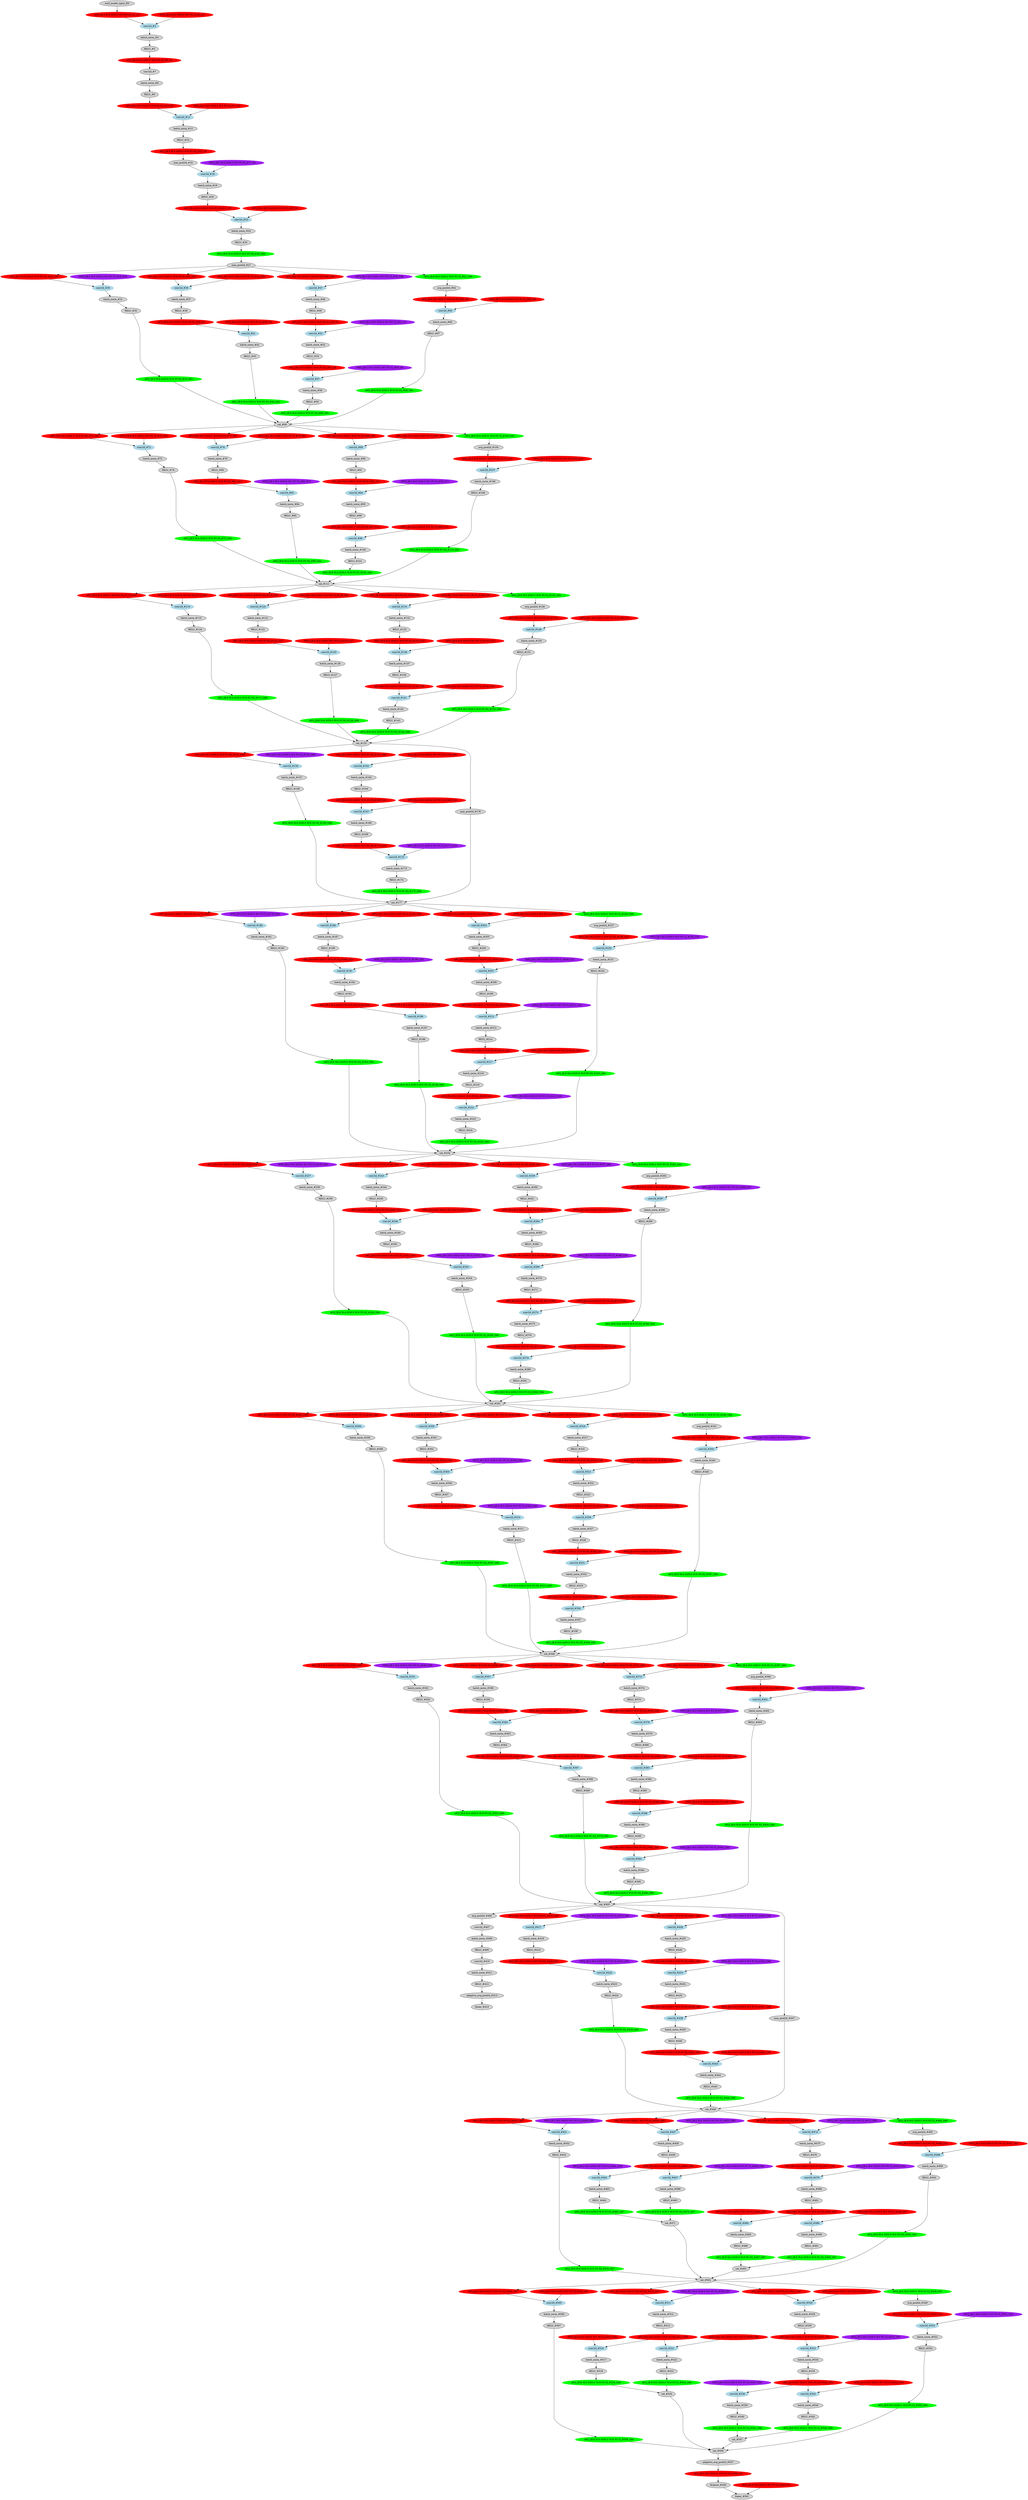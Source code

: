 strict digraph  {
"0 /nncf_model_input" [id=0, label="nncf_model_input_#0", scope="", style=filled, type=nncf_model_input];
"1 SymmetricQuantizer/symmetric_quantize" [color=red, id=1, label="AFQ_[B:4 M:S SGN:S W:N PC:N]_#1_G1", scope=SymmetricQuantizer, style=filled, type=symmetric_quantize];
"2 Inception3/BasicConv2d[Conv2d_1a_3x3]/NNCFConv2d[conv]/ModuleDict[pre_ops]/UpdateWeight[0]/SymmetricQuantizer[op]/symmetric_quantize" [color=red, id=2, label="WFQ_[B:4 M:S SGN:S W:Y PC:Y]_#2_G1", scope="Inception3/BasicConv2d[Conv2d_1a_3x3]/NNCFConv2d[conv]/ModuleDict[pre_ops]/UpdateWeight[0]/SymmetricQuantizer[op]", style=filled, type=symmetric_quantize];
"3 Inception3/BasicConv2d[Conv2d_1a_3x3]/NNCFConv2d[conv]/conv2d" [color=lightblue, id=3, label="conv2d_#3", scope="Inception3/BasicConv2d[Conv2d_1a_3x3]/NNCFConv2d[conv]", style=filled, type=conv2d];
"4 Inception3/BasicConv2d[Conv2d_1a_3x3]/BatchNorm2d[bn]/batch_norm" [id=4, label="batch_norm_#4", scope="Inception3/BasicConv2d[Conv2d_1a_3x3]/BatchNorm2d[bn]", style=filled, type=batch_norm];
"5 Inception3/BasicConv2d[Conv2d_1a_3x3]/RELU" [id=5, label="RELU_#5", scope="Inception3/BasicConv2d[Conv2d_1a_3x3]", style=filled, type=RELU];
"6 Inception3/BasicConv2d[Conv2d_1a_3x3]/SymmetricQuantizer/symmetric_quantize" [color=red, id=6, label="AFQ_[B:4 M:S SGN:U W:N PC:N]_#6_G2", scope="Inception3/BasicConv2d[Conv2d_1a_3x3]/SymmetricQuantizer", style=filled, type=symmetric_quantize];
"7 Inception3/BasicConv2d[Conv2d_2a_3x3]/Conv2d[conv]/conv2d" [id=7, label="conv2d_#7", scope="Inception3/BasicConv2d[Conv2d_2a_3x3]/Conv2d[conv]", style=filled, type=conv2d];
"8 Inception3/BasicConv2d[Conv2d_2a_3x3]/BatchNorm2d[bn]/batch_norm" [id=8, label="batch_norm_#8", scope="Inception3/BasicConv2d[Conv2d_2a_3x3]/BatchNorm2d[bn]", style=filled, type=batch_norm];
"9 Inception3/BasicConv2d[Conv2d_2a_3x3]/RELU" [id=9, label="RELU_#9", scope="Inception3/BasicConv2d[Conv2d_2a_3x3]", style=filled, type=RELU];
"10 Inception3/BasicConv2d[Conv2d_2a_3x3]/SymmetricQuantizer/symmetric_quantize" [color=red, id=10, label="AFQ_[B:4 M:S SGN:U W:N PC:N]_#10_G3", scope="Inception3/BasicConv2d[Conv2d_2a_3x3]/SymmetricQuantizer", style=filled, type=symmetric_quantize];
"11 Inception3/BasicConv2d[Conv2d_2b_3x3]/NNCFConv2d[conv]/ModuleDict[pre_ops]/UpdateWeight[0]/SymmetricQuantizer[op]/symmetric_quantize" [color=red, id=11, label="WFQ_[B:4 M:S SGN:S W:Y PC:Y]_#11_G3", scope="Inception3/BasicConv2d[Conv2d_2b_3x3]/NNCFConv2d[conv]/ModuleDict[pre_ops]/UpdateWeight[0]/SymmetricQuantizer[op]", style=filled, type=symmetric_quantize];
"12 Inception3/BasicConv2d[Conv2d_2b_3x3]/NNCFConv2d[conv]/conv2d" [color=lightblue, id=12, label="conv2d_#12", scope="Inception3/BasicConv2d[Conv2d_2b_3x3]/NNCFConv2d[conv]", style=filled, type=conv2d];
"13 Inception3/BasicConv2d[Conv2d_2b_3x3]/BatchNorm2d[bn]/batch_norm" [id=13, label="batch_norm_#13", scope="Inception3/BasicConv2d[Conv2d_2b_3x3]/BatchNorm2d[bn]", style=filled, type=batch_norm];
"14 Inception3/BasicConv2d[Conv2d_2b_3x3]/RELU" [id=14, label="RELU_#14", scope="Inception3/BasicConv2d[Conv2d_2b_3x3]", style=filled, type=RELU];
"15 Inception3/BasicConv2d[Conv2d_2b_3x3]/SymmetricQuantizer/symmetric_quantize" [color=red, id=15, label="AFQ_[B:4 M:S SGN:U W:N PC:N]_#15_G4", scope="Inception3/BasicConv2d[Conv2d_2b_3x3]/SymmetricQuantizer", style=filled, type=symmetric_quantize];
"16 Inception3/MaxPool2d[maxpool1]/max_pool2d" [id=16, label="max_pool2d_#16", scope="Inception3/MaxPool2d[maxpool1]", style=filled, type=max_pool2d];
"17 Inception3/BasicConv2d[Conv2d_3b_1x1]/NNCFConv2d[conv]/ModuleDict[pre_ops]/UpdateWeight[0]/SymmetricQuantizer[op]/symmetric_quantize" [color=purple, id=17, label="WFQ_[B:2 M:S SGN:S W:Y PC:Y]_#17_G4", scope="Inception3/BasicConv2d[Conv2d_3b_1x1]/NNCFConv2d[conv]/ModuleDict[pre_ops]/UpdateWeight[0]/SymmetricQuantizer[op]", style=filled, type=symmetric_quantize];
"18 Inception3/BasicConv2d[Conv2d_3b_1x1]/NNCFConv2d[conv]/conv2d" [color=lightblue, id=18, label="conv2d_#18", scope="Inception3/BasicConv2d[Conv2d_3b_1x1]/NNCFConv2d[conv]", style=filled, type=conv2d];
"19 Inception3/BasicConv2d[Conv2d_3b_1x1]/BatchNorm2d[bn]/batch_norm" [id=19, label="batch_norm_#19", scope="Inception3/BasicConv2d[Conv2d_3b_1x1]/BatchNorm2d[bn]", style=filled, type=batch_norm];
"20 Inception3/BasicConv2d[Conv2d_3b_1x1]/RELU" [id=20, label="RELU_#20", scope="Inception3/BasicConv2d[Conv2d_3b_1x1]", style=filled, type=RELU];
"21 Inception3/BasicConv2d[Conv2d_3b_1x1]/SymmetricQuantizer/symmetric_quantize" [color=red, id=21, label="AFQ_[B:4 M:S SGN:U W:N PC:N]_#21_G5", scope="Inception3/BasicConv2d[Conv2d_3b_1x1]/SymmetricQuantizer", style=filled, type=symmetric_quantize];
"22 Inception3/BasicConv2d[Conv2d_4a_3x3]/NNCFConv2d[conv]/ModuleDict[pre_ops]/UpdateWeight[0]/SymmetricQuantizer[op]/symmetric_quantize" [color=red, id=22, label="WFQ_[B:4 M:S SGN:S W:Y PC:Y]_#22_G5", scope="Inception3/BasicConv2d[Conv2d_4a_3x3]/NNCFConv2d[conv]/ModuleDict[pre_ops]/UpdateWeight[0]/SymmetricQuantizer[op]", style=filled, type=symmetric_quantize];
"23 Inception3/BasicConv2d[Conv2d_4a_3x3]/NNCFConv2d[conv]/conv2d" [color=lightblue, id=23, label="conv2d_#23", scope="Inception3/BasicConv2d[Conv2d_4a_3x3]/NNCFConv2d[conv]", style=filled, type=conv2d];
"24 Inception3/BasicConv2d[Conv2d_4a_3x3]/BatchNorm2d[bn]/batch_norm" [id=24, label="batch_norm_#24", scope="Inception3/BasicConv2d[Conv2d_4a_3x3]/BatchNorm2d[bn]", style=filled, type=batch_norm];
"25 Inception3/BasicConv2d[Conv2d_4a_3x3]/RELU" [id=25, label="RELU_#25", scope="Inception3/BasicConv2d[Conv2d_4a_3x3]", style=filled, type=RELU];
"26 Inception3/BasicConv2d[Conv2d_4a_3x3]/AsymmetricQuantizer/asymmetric_quantize" [color=green, id=26, label="AFQ_[B:8 M:A SGN:S W:N PC:N]_#26_G56", scope="Inception3/BasicConv2d[Conv2d_4a_3x3]/AsymmetricQuantizer", style=filled, type=asymmetric_quantize];
"27 Inception3/MaxPool2d[maxpool2]/max_pool2d" [id=27, label="max_pool2d_#27", scope="Inception3/MaxPool2d[maxpool2]", style=filled, type=max_pool2d];
"28 Inception3/InceptionA[Mixed_5b]/BasicConv2d[branch1x1]/NNCFConv2d[conv]/ModuleDict[pre_ops]/UpdateWeight[0]/SymmetricQuantizer[op]/symmetric_quantize" [color=purple, id=28, label="WFQ_[B:2 M:S SGN:S W:Y PC:Y]_#28_G56", scope="Inception3/InceptionA[Mixed_5b]/BasicConv2d[branch1x1]/NNCFConv2d[conv]/ModuleDict[pre_ops]/UpdateWeight[0]/SymmetricQuantizer[op]", style=filled, type=symmetric_quantize];
"29 Inception3/InceptionA[Mixed_5b]/BasicConv2d[branch1x1]/NNCFConv2d[conv]/SymmetricQuantizer/symmetric_quantize" [color=red, id=29, label="AFQ_[B:4 M:S SGN:U W:N PC:N]_#29_G56", scope="Inception3/InceptionA[Mixed_5b]/BasicConv2d[branch1x1]/NNCFConv2d[conv]/SymmetricQuantizer", style=filled, type=symmetric_quantize];
"30 Inception3/InceptionA[Mixed_5b]/BasicConv2d[branch1x1]/NNCFConv2d[conv]/conv2d" [color=lightblue, id=30, label="conv2d_#30", scope="Inception3/InceptionA[Mixed_5b]/BasicConv2d[branch1x1]/NNCFConv2d[conv]", style=filled, type=conv2d];
"31 Inception3/InceptionA[Mixed_5b]/BasicConv2d[branch1x1]/BatchNorm2d[bn]/batch_norm" [id=31, label="batch_norm_#31", scope="Inception3/InceptionA[Mixed_5b]/BasicConv2d[branch1x1]/BatchNorm2d[bn]", style=filled, type=batch_norm];
"32 Inception3/InceptionA[Mixed_5b]/BasicConv2d[branch1x1]/RELU" [id=32, label="RELU_#32", scope="Inception3/InceptionA[Mixed_5b]/BasicConv2d[branch1x1]", style=filled, type=RELU];
"33 Inception3/InceptionA[Mixed_5b]/BasicConv2d[branch1x1]/AsymmetricQuantizer/asymmetric_quantize" [color=green, id=33, label="AFQ_[B:8 M:A SGN:S W:N PC:N]_#33_G61", scope="Inception3/InceptionA[Mixed_5b]/BasicConv2d[branch1x1]/AsymmetricQuantizer", style=filled, type=asymmetric_quantize];
"34 Inception3/InceptionA[Mixed_5b]/BasicConv2d[branch5x5_1]/NNCFConv2d[conv]/ModuleDict[pre_ops]/UpdateWeight[0]/SymmetricQuantizer[op]/symmetric_quantize" [color=red, id=34, label="WFQ_[B:4 M:S SGN:S W:Y PC:Y]_#34_G56", scope="Inception3/InceptionA[Mixed_5b]/BasicConv2d[branch5x5_1]/NNCFConv2d[conv]/ModuleDict[pre_ops]/UpdateWeight[0]/SymmetricQuantizer[op]", style=filled, type=symmetric_quantize];
"35 Inception3/InceptionA[Mixed_5b]/BasicConv2d[branch5x5_1]/NNCFConv2d[conv]/SymmetricQuantizer/symmetric_quantize" [color=red, id=35, label="AFQ_[B:4 M:S SGN:U W:N PC:N]_#35_G56", scope="Inception3/InceptionA[Mixed_5b]/BasicConv2d[branch5x5_1]/NNCFConv2d[conv]/SymmetricQuantizer", style=filled, type=symmetric_quantize];
"36 Inception3/InceptionA[Mixed_5b]/BasicConv2d[branch5x5_1]/NNCFConv2d[conv]/conv2d" [color=lightblue, id=36, label="conv2d_#36", scope="Inception3/InceptionA[Mixed_5b]/BasicConv2d[branch5x5_1]/NNCFConv2d[conv]", style=filled, type=conv2d];
"37 Inception3/InceptionA[Mixed_5b]/BasicConv2d[branch5x5_1]/BatchNorm2d[bn]/batch_norm" [id=37, label="batch_norm_#37", scope="Inception3/InceptionA[Mixed_5b]/BasicConv2d[branch5x5_1]/BatchNorm2d[bn]", style=filled, type=batch_norm];
"38 Inception3/InceptionA[Mixed_5b]/BasicConv2d[branch5x5_1]/RELU" [id=38, label="RELU_#38", scope="Inception3/InceptionA[Mixed_5b]/BasicConv2d[branch5x5_1]", style=filled, type=RELU];
"39 Inception3/InceptionA[Mixed_5b]/BasicConv2d[branch5x5_1]/SymmetricQuantizer/symmetric_quantize" [color=red, id=39, label="AFQ_[B:4 M:S SGN:U W:N PC:N]_#39_G9", scope="Inception3/InceptionA[Mixed_5b]/BasicConv2d[branch5x5_1]/SymmetricQuantizer", style=filled, type=symmetric_quantize];
"40 Inception3/InceptionA[Mixed_5b]/BasicConv2d[branch5x5_2]/NNCFConv2d[conv]/ModuleDict[pre_ops]/UpdateWeight[0]/SymmetricQuantizer[op]/symmetric_quantize" [color=red, id=40, label="WFQ_[B:4 M:S SGN:S W:Y PC:Y]_#40_G9", scope="Inception3/InceptionA[Mixed_5b]/BasicConv2d[branch5x5_2]/NNCFConv2d[conv]/ModuleDict[pre_ops]/UpdateWeight[0]/SymmetricQuantizer[op]", style=filled, type=symmetric_quantize];
"41 Inception3/InceptionA[Mixed_5b]/BasicConv2d[branch5x5_2]/NNCFConv2d[conv]/conv2d" [color=lightblue, id=41, label="conv2d_#41", scope="Inception3/InceptionA[Mixed_5b]/BasicConv2d[branch5x5_2]/NNCFConv2d[conv]", style=filled, type=conv2d];
"42 Inception3/InceptionA[Mixed_5b]/BasicConv2d[branch5x5_2]/BatchNorm2d[bn]/batch_norm" [id=42, label="batch_norm_#42", scope="Inception3/InceptionA[Mixed_5b]/BasicConv2d[branch5x5_2]/BatchNorm2d[bn]", style=filled, type=batch_norm];
"43 Inception3/InceptionA[Mixed_5b]/BasicConv2d[branch5x5_2]/RELU" [id=43, label="RELU_#43", scope="Inception3/InceptionA[Mixed_5b]/BasicConv2d[branch5x5_2]", style=filled, type=RELU];
"44 Inception3/InceptionA[Mixed_5b]/BasicConv2d[branch5x5_2]/AsymmetricQuantizer/asymmetric_quantize" [color=green, id=44, label="AFQ_[B:8 M:A SGN:S W:N PC:N]_#44_G61", scope="Inception3/InceptionA[Mixed_5b]/BasicConv2d[branch5x5_2]/AsymmetricQuantizer", style=filled, type=asymmetric_quantize];
"45 Inception3/InceptionA[Mixed_5b]/BasicConv2d[branch3x3dbl_1]/NNCFConv2d[conv]/ModuleDict[pre_ops]/UpdateWeight[0]/SymmetricQuantizer[op]/symmetric_quantize" [color=purple, id=45, label="WFQ_[B:2 M:S SGN:S W:Y PC:Y]_#45_G56", scope="Inception3/InceptionA[Mixed_5b]/BasicConv2d[branch3x3dbl_1]/NNCFConv2d[conv]/ModuleDict[pre_ops]/UpdateWeight[0]/SymmetricQuantizer[op]", style=filled, type=symmetric_quantize];
"46 Inception3/InceptionA[Mixed_5b]/BasicConv2d[branch3x3dbl_1]/NNCFConv2d[conv]/SymmetricQuantizer/symmetric_quantize" [color=red, id=46, label="AFQ_[B:4 M:S SGN:U W:N PC:N]_#46_G56", scope="Inception3/InceptionA[Mixed_5b]/BasicConv2d[branch3x3dbl_1]/NNCFConv2d[conv]/SymmetricQuantizer", style=filled, type=symmetric_quantize];
"47 Inception3/InceptionA[Mixed_5b]/BasicConv2d[branch3x3dbl_1]/NNCFConv2d[conv]/conv2d" [color=lightblue, id=47, label="conv2d_#47", scope="Inception3/InceptionA[Mixed_5b]/BasicConv2d[branch3x3dbl_1]/NNCFConv2d[conv]", style=filled, type=conv2d];
"48 Inception3/InceptionA[Mixed_5b]/BasicConv2d[branch3x3dbl_1]/BatchNorm2d[bn]/batch_norm" [id=48, label="batch_norm_#48", scope="Inception3/InceptionA[Mixed_5b]/BasicConv2d[branch3x3dbl_1]/BatchNorm2d[bn]", style=filled, type=batch_norm];
"49 Inception3/InceptionA[Mixed_5b]/BasicConv2d[branch3x3dbl_1]/RELU" [id=49, label="RELU_#49", scope="Inception3/InceptionA[Mixed_5b]/BasicConv2d[branch3x3dbl_1]", style=filled, type=RELU];
"50 Inception3/InceptionA[Mixed_5b]/BasicConv2d[branch3x3dbl_1]/SymmetricQuantizer/symmetric_quantize" [color=red, id=50, label="AFQ_[B:4 M:S SGN:U W:N PC:N]_#50_G7", scope="Inception3/InceptionA[Mixed_5b]/BasicConv2d[branch3x3dbl_1]/SymmetricQuantizer", style=filled, type=symmetric_quantize];
"51 Inception3/InceptionA[Mixed_5b]/BasicConv2d[branch3x3dbl_2]/NNCFConv2d[conv]/ModuleDict[pre_ops]/UpdateWeight[0]/SymmetricQuantizer[op]/symmetric_quantize" [color=purple, id=51, label="WFQ_[B:2 M:S SGN:S W:Y PC:Y]_#51_G7", scope="Inception3/InceptionA[Mixed_5b]/BasicConv2d[branch3x3dbl_2]/NNCFConv2d[conv]/ModuleDict[pre_ops]/UpdateWeight[0]/SymmetricQuantizer[op]", style=filled, type=symmetric_quantize];
"52 Inception3/InceptionA[Mixed_5b]/BasicConv2d[branch3x3dbl_2]/NNCFConv2d[conv]/conv2d" [color=lightblue, id=52, label="conv2d_#52", scope="Inception3/InceptionA[Mixed_5b]/BasicConv2d[branch3x3dbl_2]/NNCFConv2d[conv]", style=filled, type=conv2d];
"53 Inception3/InceptionA[Mixed_5b]/BasicConv2d[branch3x3dbl_2]/BatchNorm2d[bn]/batch_norm" [id=53, label="batch_norm_#53", scope="Inception3/InceptionA[Mixed_5b]/BasicConv2d[branch3x3dbl_2]/BatchNorm2d[bn]", style=filled, type=batch_norm];
"54 Inception3/InceptionA[Mixed_5b]/BasicConv2d[branch3x3dbl_2]/RELU" [id=54, label="RELU_#54", scope="Inception3/InceptionA[Mixed_5b]/BasicConv2d[branch3x3dbl_2]", style=filled, type=RELU];
"55 Inception3/InceptionA[Mixed_5b]/BasicConv2d[branch3x3dbl_2]/SymmetricQuantizer/symmetric_quantize" [color=red, id=55, label="AFQ_[B:4 M:S SGN:U W:N PC:N]_#55_G8", scope="Inception3/InceptionA[Mixed_5b]/BasicConv2d[branch3x3dbl_2]/SymmetricQuantizer", style=filled, type=symmetric_quantize];
"56 Inception3/InceptionA[Mixed_5b]/BasicConv2d[branch3x3dbl_3]/NNCFConv2d[conv]/ModuleDict[pre_ops]/UpdateWeight[0]/SymmetricQuantizer[op]/symmetric_quantize" [color=purple, id=56, label="WFQ_[B:2 M:S SGN:S W:Y PC:Y]_#56_G8", scope="Inception3/InceptionA[Mixed_5b]/BasicConv2d[branch3x3dbl_3]/NNCFConv2d[conv]/ModuleDict[pre_ops]/UpdateWeight[0]/SymmetricQuantizer[op]", style=filled, type=symmetric_quantize];
"57 Inception3/InceptionA[Mixed_5b]/BasicConv2d[branch3x3dbl_3]/NNCFConv2d[conv]/conv2d" [color=lightblue, id=57, label="conv2d_#57", scope="Inception3/InceptionA[Mixed_5b]/BasicConv2d[branch3x3dbl_3]/NNCFConv2d[conv]", style=filled, type=conv2d];
"58 Inception3/InceptionA[Mixed_5b]/BasicConv2d[branch3x3dbl_3]/BatchNorm2d[bn]/batch_norm" [id=58, label="batch_norm_#58", scope="Inception3/InceptionA[Mixed_5b]/BasicConv2d[branch3x3dbl_3]/BatchNorm2d[bn]", style=filled, type=batch_norm];
"59 Inception3/InceptionA[Mixed_5b]/BasicConv2d[branch3x3dbl_3]/RELU" [id=59, label="RELU_#59", scope="Inception3/InceptionA[Mixed_5b]/BasicConv2d[branch3x3dbl_3]", style=filled, type=RELU];
"60 Inception3/InceptionA[Mixed_5b]/BasicConv2d[branch3x3dbl_3]/AsymmetricQuantizer/asymmetric_quantize" [color=green, id=60, label="AFQ_[B:8 M:A SGN:S W:N PC:N]_#60_G61", scope="Inception3/InceptionA[Mixed_5b]/BasicConv2d[branch3x3dbl_3]/AsymmetricQuantizer", style=filled, type=asymmetric_quantize];
"61 Inception3/InceptionA[Mixed_5b]/SymmetricQuantizer/symmetric_quantize" [color=green, id=61, label="AFQ_[B:8 M:S SGN:U W:N PC:Y]_#61_G56", scope="Inception3/InceptionA[Mixed_5b]/SymmetricQuantizer", style=filled, type=symmetric_quantize];
"62 Inception3/InceptionA[Mixed_5b]/avg_pool2d" [id=62, label="avg_pool2d_#62", scope="Inception3/InceptionA[Mixed_5b]", style=filled, type=avg_pool2d];
"63 Inception3/InceptionA[Mixed_5b]/SymmetricQuantizer/symmetric_quantize" [color=red, id=63, label="AFQ_[B:4 M:S SGN:U W:N PC:N]_#63_G6", scope="Inception3/InceptionA[Mixed_5b]/SymmetricQuantizer", style=filled, type=symmetric_quantize];
"64 Inception3/InceptionA[Mixed_5b]/BasicConv2d[branch_pool]/NNCFConv2d[conv]/ModuleDict[pre_ops]/UpdateWeight[0]/SymmetricQuantizer[op]/symmetric_quantize" [color=red, id=64, label="WFQ_[B:4 M:S SGN:S W:Y PC:Y]_#64_G6", scope="Inception3/InceptionA[Mixed_5b]/BasicConv2d[branch_pool]/NNCFConv2d[conv]/ModuleDict[pre_ops]/UpdateWeight[0]/SymmetricQuantizer[op]", style=filled, type=symmetric_quantize];
"65 Inception3/InceptionA[Mixed_5b]/BasicConv2d[branch_pool]/NNCFConv2d[conv]/conv2d" [color=lightblue, id=65, label="conv2d_#65", scope="Inception3/InceptionA[Mixed_5b]/BasicConv2d[branch_pool]/NNCFConv2d[conv]", style=filled, type=conv2d];
"66 Inception3/InceptionA[Mixed_5b]/BasicConv2d[branch_pool]/BatchNorm2d[bn]/batch_norm" [id=66, label="batch_norm_#66", scope="Inception3/InceptionA[Mixed_5b]/BasicConv2d[branch_pool]/BatchNorm2d[bn]", style=filled, type=batch_norm];
"67 Inception3/InceptionA[Mixed_5b]/BasicConv2d[branch_pool]/RELU" [id=67, label="RELU_#67", scope="Inception3/InceptionA[Mixed_5b]/BasicConv2d[branch_pool]", style=filled, type=RELU];
"68 Inception3/InceptionA[Mixed_5b]/BasicConv2d[branch_pool]/AsymmetricQuantizer/asymmetric_quantize" [color=green, id=68, label="AFQ_[B:8 M:A SGN:S W:N PC:N]_#68_G61", scope="Inception3/InceptionA[Mixed_5b]/BasicConv2d[branch_pool]/AsymmetricQuantizer", style=filled, type=asymmetric_quantize];
"69 Inception3/InceptionA[Mixed_5b]/cat" [id=69, label="cat_#69", scope="Inception3/InceptionA[Mixed_5b]", style=filled, type=cat];
"70 Inception3/InceptionA[Mixed_5c]/BasicConv2d[branch1x1]/NNCFConv2d[conv]/ModuleDict[pre_ops]/UpdateWeight[0]/SymmetricQuantizer[op]/symmetric_quantize" [color=red, id=70, label="WFQ_[B:4 M:S SGN:S W:Y PC:Y]_#70_G61", scope="Inception3/InceptionA[Mixed_5c]/BasicConv2d[branch1x1]/NNCFConv2d[conv]/ModuleDict[pre_ops]/UpdateWeight[0]/SymmetricQuantizer[op]", style=filled, type=symmetric_quantize];
"71 Inception3/InceptionA[Mixed_5c]/BasicConv2d[branch1x1]/NNCFConv2d[conv]/SymmetricQuantizer/symmetric_quantize" [color=red, id=71, label="AFQ_[B:4 M:S SGN:U W:N PC:N]_#71_G61", scope="Inception3/InceptionA[Mixed_5c]/BasicConv2d[branch1x1]/NNCFConv2d[conv]/SymmetricQuantizer", style=filled, type=symmetric_quantize];
"72 Inception3/InceptionA[Mixed_5c]/BasicConv2d[branch1x1]/NNCFConv2d[conv]/conv2d" [color=lightblue, id=72, label="conv2d_#72", scope="Inception3/InceptionA[Mixed_5c]/BasicConv2d[branch1x1]/NNCFConv2d[conv]", style=filled, type=conv2d];
"73 Inception3/InceptionA[Mixed_5c]/BasicConv2d[branch1x1]/BatchNorm2d[bn]/batch_norm" [id=73, label="batch_norm_#73", scope="Inception3/InceptionA[Mixed_5c]/BasicConv2d[branch1x1]/BatchNorm2d[bn]", style=filled, type=batch_norm];
"74 Inception3/InceptionA[Mixed_5c]/BasicConv2d[branch1x1]/RELU" [id=74, label="RELU_#74", scope="Inception3/InceptionA[Mixed_5c]/BasicConv2d[branch1x1]", style=filled, type=RELU];
"75 Inception3/InceptionA[Mixed_5c]/BasicConv2d[branch1x1]/AsymmetricQuantizer/asymmetric_quantize" [color=green, id=75, label="AFQ_[B:8 M:A SGN:S W:N PC:N]_#75_G62", scope="Inception3/InceptionA[Mixed_5c]/BasicConv2d[branch1x1]/AsymmetricQuantizer", style=filled, type=asymmetric_quantize];
"76 Inception3/InceptionA[Mixed_5c]/BasicConv2d[branch5x5_1]/NNCFConv2d[conv]/ModuleDict[pre_ops]/UpdateWeight[0]/SymmetricQuantizer[op]/symmetric_quantize" [color=red, id=76, label="WFQ_[B:4 M:S SGN:S W:Y PC:Y]_#76_G61", scope="Inception3/InceptionA[Mixed_5c]/BasicConv2d[branch5x5_1]/NNCFConv2d[conv]/ModuleDict[pre_ops]/UpdateWeight[0]/SymmetricQuantizer[op]", style=filled, type=symmetric_quantize];
"77 Inception3/InceptionA[Mixed_5c]/BasicConv2d[branch5x5_1]/NNCFConv2d[conv]/SymmetricQuantizer/symmetric_quantize" [color=red, id=77, label="AFQ_[B:4 M:S SGN:U W:N PC:N]_#77_G61", scope="Inception3/InceptionA[Mixed_5c]/BasicConv2d[branch5x5_1]/NNCFConv2d[conv]/SymmetricQuantizer", style=filled, type=symmetric_quantize];
"78 Inception3/InceptionA[Mixed_5c]/BasicConv2d[branch5x5_1]/NNCFConv2d[conv]/conv2d" [color=lightblue, id=78, label="conv2d_#78", scope="Inception3/InceptionA[Mixed_5c]/BasicConv2d[branch5x5_1]/NNCFConv2d[conv]", style=filled, type=conv2d];
"79 Inception3/InceptionA[Mixed_5c]/BasicConv2d[branch5x5_1]/BatchNorm2d[bn]/batch_norm" [id=79, label="batch_norm_#79", scope="Inception3/InceptionA[Mixed_5c]/BasicConv2d[branch5x5_1]/BatchNorm2d[bn]", style=filled, type=batch_norm];
"80 Inception3/InceptionA[Mixed_5c]/BasicConv2d[branch5x5_1]/RELU" [id=80, label="RELU_#80", scope="Inception3/InceptionA[Mixed_5c]/BasicConv2d[branch5x5_1]", style=filled, type=RELU];
"81 Inception3/InceptionA[Mixed_5c]/BasicConv2d[branch5x5_1]/SymmetricQuantizer/symmetric_quantize" [color=red, id=81, label="AFQ_[B:4 M:S SGN:U W:N PC:N]_#81_G13", scope="Inception3/InceptionA[Mixed_5c]/BasicConv2d[branch5x5_1]/SymmetricQuantizer", style=filled, type=symmetric_quantize];
"82 Inception3/InceptionA[Mixed_5c]/BasicConv2d[branch5x5_2]/NNCFConv2d[conv]/ModuleDict[pre_ops]/UpdateWeight[0]/SymmetricQuantizer[op]/symmetric_quantize" [color=purple, id=82, label="WFQ_[B:2 M:S SGN:S W:Y PC:Y]_#82_G13", scope="Inception3/InceptionA[Mixed_5c]/BasicConv2d[branch5x5_2]/NNCFConv2d[conv]/ModuleDict[pre_ops]/UpdateWeight[0]/SymmetricQuantizer[op]", style=filled, type=symmetric_quantize];
"83 Inception3/InceptionA[Mixed_5c]/BasicConv2d[branch5x5_2]/NNCFConv2d[conv]/conv2d" [color=lightblue, id=83, label="conv2d_#83", scope="Inception3/InceptionA[Mixed_5c]/BasicConv2d[branch5x5_2]/NNCFConv2d[conv]", style=filled, type=conv2d];
"84 Inception3/InceptionA[Mixed_5c]/BasicConv2d[branch5x5_2]/BatchNorm2d[bn]/batch_norm" [id=84, label="batch_norm_#84", scope="Inception3/InceptionA[Mixed_5c]/BasicConv2d[branch5x5_2]/BatchNorm2d[bn]", style=filled, type=batch_norm];
"85 Inception3/InceptionA[Mixed_5c]/BasicConv2d[branch5x5_2]/RELU" [id=85, label="RELU_#85", scope="Inception3/InceptionA[Mixed_5c]/BasicConv2d[branch5x5_2]", style=filled, type=RELU];
"86 Inception3/InceptionA[Mixed_5c]/BasicConv2d[branch5x5_2]/AsymmetricQuantizer/asymmetric_quantize" [color=green, id=86, label="AFQ_[B:8 M:A SGN:S W:N PC:N]_#86_G62", scope="Inception3/InceptionA[Mixed_5c]/BasicConv2d[branch5x5_2]/AsymmetricQuantizer", style=filled, type=asymmetric_quantize];
"87 Inception3/InceptionA[Mixed_5c]/BasicConv2d[branch3x3dbl_1]/NNCFConv2d[conv]/ModuleDict[pre_ops]/UpdateWeight[0]/SymmetricQuantizer[op]/symmetric_quantize" [color=red, id=87, label="WFQ_[B:4 M:S SGN:S W:Y PC:Y]_#87_G61", scope="Inception3/InceptionA[Mixed_5c]/BasicConv2d[branch3x3dbl_1]/NNCFConv2d[conv]/ModuleDict[pre_ops]/UpdateWeight[0]/SymmetricQuantizer[op]", style=filled, type=symmetric_quantize];
"88 Inception3/InceptionA[Mixed_5c]/BasicConv2d[branch3x3dbl_1]/NNCFConv2d[conv]/SymmetricQuantizer/symmetric_quantize" [color=red, id=88, label="AFQ_[B:4 M:S SGN:U W:N PC:N]_#88_G61", scope="Inception3/InceptionA[Mixed_5c]/BasicConv2d[branch3x3dbl_1]/NNCFConv2d[conv]/SymmetricQuantizer", style=filled, type=symmetric_quantize];
"89 Inception3/InceptionA[Mixed_5c]/BasicConv2d[branch3x3dbl_1]/NNCFConv2d[conv]/conv2d" [color=lightblue, id=89, label="conv2d_#89", scope="Inception3/InceptionA[Mixed_5c]/BasicConv2d[branch3x3dbl_1]/NNCFConv2d[conv]", style=filled, type=conv2d];
"90 Inception3/InceptionA[Mixed_5c]/BasicConv2d[branch3x3dbl_1]/BatchNorm2d[bn]/batch_norm" [id=90, label="batch_norm_#90", scope="Inception3/InceptionA[Mixed_5c]/BasicConv2d[branch3x3dbl_1]/BatchNorm2d[bn]", style=filled, type=batch_norm];
"91 Inception3/InceptionA[Mixed_5c]/BasicConv2d[branch3x3dbl_1]/RELU" [id=91, label="RELU_#91", scope="Inception3/InceptionA[Mixed_5c]/BasicConv2d[branch3x3dbl_1]", style=filled, type=RELU];
"92 Inception3/InceptionA[Mixed_5c]/BasicConv2d[branch3x3dbl_1]/SymmetricQuantizer/symmetric_quantize" [color=red, id=92, label="AFQ_[B:4 M:S SGN:U W:N PC:N]_#92_G11", scope="Inception3/InceptionA[Mixed_5c]/BasicConv2d[branch3x3dbl_1]/SymmetricQuantizer", style=filled, type=symmetric_quantize];
"93 Inception3/InceptionA[Mixed_5c]/BasicConv2d[branch3x3dbl_2]/NNCFConv2d[conv]/ModuleDict[pre_ops]/UpdateWeight[0]/SymmetricQuantizer[op]/symmetric_quantize" [color=purple, id=93, label="WFQ_[B:2 M:S SGN:S W:Y PC:Y]_#93_G11", scope="Inception3/InceptionA[Mixed_5c]/BasicConv2d[branch3x3dbl_2]/NNCFConv2d[conv]/ModuleDict[pre_ops]/UpdateWeight[0]/SymmetricQuantizer[op]", style=filled, type=symmetric_quantize];
"94 Inception3/InceptionA[Mixed_5c]/BasicConv2d[branch3x3dbl_2]/NNCFConv2d[conv]/conv2d" [color=lightblue, id=94, label="conv2d_#94", scope="Inception3/InceptionA[Mixed_5c]/BasicConv2d[branch3x3dbl_2]/NNCFConv2d[conv]", style=filled, type=conv2d];
"95 Inception3/InceptionA[Mixed_5c]/BasicConv2d[branch3x3dbl_2]/BatchNorm2d[bn]/batch_norm" [id=95, label="batch_norm_#95", scope="Inception3/InceptionA[Mixed_5c]/BasicConv2d[branch3x3dbl_2]/BatchNorm2d[bn]", style=filled, type=batch_norm];
"96 Inception3/InceptionA[Mixed_5c]/BasicConv2d[branch3x3dbl_2]/RELU" [id=96, label="RELU_#96", scope="Inception3/InceptionA[Mixed_5c]/BasicConv2d[branch3x3dbl_2]", style=filled, type=RELU];
"97 Inception3/InceptionA[Mixed_5c]/BasicConv2d[branch3x3dbl_2]/SymmetricQuantizer/symmetric_quantize" [color=red, id=97, label="AFQ_[B:4 M:S SGN:U W:N PC:N]_#97_G12", scope="Inception3/InceptionA[Mixed_5c]/BasicConv2d[branch3x3dbl_2]/SymmetricQuantizer", style=filled, type=symmetric_quantize];
"98 Inception3/InceptionA[Mixed_5c]/BasicConv2d[branch3x3dbl_3]/NNCFConv2d[conv]/ModuleDict[pre_ops]/UpdateWeight[0]/SymmetricQuantizer[op]/symmetric_quantize" [color=red, id=98, label="WFQ_[B:4 M:S SGN:S W:Y PC:Y]_#98_G12", scope="Inception3/InceptionA[Mixed_5c]/BasicConv2d[branch3x3dbl_3]/NNCFConv2d[conv]/ModuleDict[pre_ops]/UpdateWeight[0]/SymmetricQuantizer[op]", style=filled, type=symmetric_quantize];
"99 Inception3/InceptionA[Mixed_5c]/BasicConv2d[branch3x3dbl_3]/NNCFConv2d[conv]/conv2d" [color=lightblue, id=99, label="conv2d_#99", scope="Inception3/InceptionA[Mixed_5c]/BasicConv2d[branch3x3dbl_3]/NNCFConv2d[conv]", style=filled, type=conv2d];
"100 Inception3/InceptionA[Mixed_5c]/BasicConv2d[branch3x3dbl_3]/BatchNorm2d[bn]/batch_norm" [id=100, label="batch_norm_#100", scope="Inception3/InceptionA[Mixed_5c]/BasicConv2d[branch3x3dbl_3]/BatchNorm2d[bn]", style=filled, type=batch_norm];
"101 Inception3/InceptionA[Mixed_5c]/BasicConv2d[branch3x3dbl_3]/RELU" [id=101, label="RELU_#101", scope="Inception3/InceptionA[Mixed_5c]/BasicConv2d[branch3x3dbl_3]", style=filled, type=RELU];
"102 Inception3/InceptionA[Mixed_5c]/BasicConv2d[branch3x3dbl_3]/AsymmetricQuantizer/asymmetric_quantize" [color=green, id=102, label="AFQ_[B:8 M:A SGN:S W:N PC:N]_#102_G62", scope="Inception3/InceptionA[Mixed_5c]/BasicConv2d[branch3x3dbl_3]/AsymmetricQuantizer", style=filled, type=asymmetric_quantize];
"103 Inception3/InceptionA[Mixed_5c]/SymmetricQuantizer/symmetric_quantize" [color=green, id=103, label="AFQ_[B:8 M:S SGN:U W:N PC:Y]_#103_G61", scope="Inception3/InceptionA[Mixed_5c]/SymmetricQuantizer", style=filled, type=symmetric_quantize];
"104 Inception3/InceptionA[Mixed_5c]/avg_pool2d" [id=104, label="avg_pool2d_#104", scope="Inception3/InceptionA[Mixed_5c]", style=filled, type=avg_pool2d];
"105 Inception3/InceptionA[Mixed_5c]/SymmetricQuantizer/symmetric_quantize" [color=red, id=105, label="AFQ_[B:4 M:S SGN:U W:N PC:N]_#105_G10", scope="Inception3/InceptionA[Mixed_5c]/SymmetricQuantizer", style=filled, type=symmetric_quantize];
"106 Inception3/InceptionA[Mixed_5c]/BasicConv2d[branch_pool]/NNCFConv2d[conv]/ModuleDict[pre_ops]/UpdateWeight[0]/SymmetricQuantizer[op]/symmetric_quantize" [color=red, id=106, label="WFQ_[B:4 M:S SGN:S W:Y PC:Y]_#106_G10", scope="Inception3/InceptionA[Mixed_5c]/BasicConv2d[branch_pool]/NNCFConv2d[conv]/ModuleDict[pre_ops]/UpdateWeight[0]/SymmetricQuantizer[op]", style=filled, type=symmetric_quantize];
"107 Inception3/InceptionA[Mixed_5c]/BasicConv2d[branch_pool]/NNCFConv2d[conv]/conv2d" [color=lightblue, id=107, label="conv2d_#107", scope="Inception3/InceptionA[Mixed_5c]/BasicConv2d[branch_pool]/NNCFConv2d[conv]", style=filled, type=conv2d];
"108 Inception3/InceptionA[Mixed_5c]/BasicConv2d[branch_pool]/BatchNorm2d[bn]/batch_norm" [id=108, label="batch_norm_#108", scope="Inception3/InceptionA[Mixed_5c]/BasicConv2d[branch_pool]/BatchNorm2d[bn]", style=filled, type=batch_norm];
"109 Inception3/InceptionA[Mixed_5c]/BasicConv2d[branch_pool]/RELU" [id=109, label="RELU_#109", scope="Inception3/InceptionA[Mixed_5c]/BasicConv2d[branch_pool]", style=filled, type=RELU];
"110 Inception3/InceptionA[Mixed_5c]/BasicConv2d[branch_pool]/AsymmetricQuantizer/asymmetric_quantize" [color=green, id=110, label="AFQ_[B:8 M:A SGN:S W:N PC:N]_#110_G62", scope="Inception3/InceptionA[Mixed_5c]/BasicConv2d[branch_pool]/AsymmetricQuantizer", style=filled, type=asymmetric_quantize];
"111 Inception3/InceptionA[Mixed_5c]/cat" [id=111, label="cat_#111", scope="Inception3/InceptionA[Mixed_5c]", style=filled, type=cat];
"112 Inception3/InceptionA[Mixed_5d]/BasicConv2d[branch1x1]/NNCFConv2d[conv]/ModuleDict[pre_ops]/UpdateWeight[0]/SymmetricQuantizer[op]/symmetric_quantize" [color=red, id=112, label="WFQ_[B:4 M:S SGN:S W:Y PC:Y]_#112_G62", scope="Inception3/InceptionA[Mixed_5d]/BasicConv2d[branch1x1]/NNCFConv2d[conv]/ModuleDict[pre_ops]/UpdateWeight[0]/SymmetricQuantizer[op]", style=filled, type=symmetric_quantize];
"113 Inception3/InceptionA[Mixed_5d]/BasicConv2d[branch1x1]/NNCFConv2d[conv]/SymmetricQuantizer/symmetric_quantize" [color=red, id=113, label="AFQ_[B:4 M:S SGN:U W:N PC:N]_#113_G62", scope="Inception3/InceptionA[Mixed_5d]/BasicConv2d[branch1x1]/NNCFConv2d[conv]/SymmetricQuantizer", style=filled, type=symmetric_quantize];
"114 Inception3/InceptionA[Mixed_5d]/BasicConv2d[branch1x1]/NNCFConv2d[conv]/conv2d" [color=lightblue, id=114, label="conv2d_#114", scope="Inception3/InceptionA[Mixed_5d]/BasicConv2d[branch1x1]/NNCFConv2d[conv]", style=filled, type=conv2d];
"115 Inception3/InceptionA[Mixed_5d]/BasicConv2d[branch1x1]/BatchNorm2d[bn]/batch_norm" [id=115, label="batch_norm_#115", scope="Inception3/InceptionA[Mixed_5d]/BasicConv2d[branch1x1]/BatchNorm2d[bn]", style=filled, type=batch_norm];
"116 Inception3/InceptionA[Mixed_5d]/BasicConv2d[branch1x1]/RELU" [id=116, label="RELU_#116", scope="Inception3/InceptionA[Mixed_5d]/BasicConv2d[branch1x1]", style=filled, type=RELU];
"117 Inception3/InceptionA[Mixed_5d]/BasicConv2d[branch1x1]/AsymmetricQuantizer/asymmetric_quantize" [color=green, id=117, label="AFQ_[B:8 M:A SGN:S W:N PC:N]_#117_G68", scope="Inception3/InceptionA[Mixed_5d]/BasicConv2d[branch1x1]/AsymmetricQuantizer", style=filled, type=asymmetric_quantize];
"118 Inception3/InceptionA[Mixed_5d]/BasicConv2d[branch5x5_1]/NNCFConv2d[conv]/ModuleDict[pre_ops]/UpdateWeight[0]/SymmetricQuantizer[op]/symmetric_quantize" [color=red, id=118, label="WFQ_[B:4 M:S SGN:S W:Y PC:Y]_#118_G62", scope="Inception3/InceptionA[Mixed_5d]/BasicConv2d[branch5x5_1]/NNCFConv2d[conv]/ModuleDict[pre_ops]/UpdateWeight[0]/SymmetricQuantizer[op]", style=filled, type=symmetric_quantize];
"119 Inception3/InceptionA[Mixed_5d]/BasicConv2d[branch5x5_1]/NNCFConv2d[conv]/SymmetricQuantizer/symmetric_quantize" [color=red, id=119, label="AFQ_[B:4 M:S SGN:U W:N PC:N]_#119_G62", scope="Inception3/InceptionA[Mixed_5d]/BasicConv2d[branch5x5_1]/NNCFConv2d[conv]/SymmetricQuantizer", style=filled, type=symmetric_quantize];
"120 Inception3/InceptionA[Mixed_5d]/BasicConv2d[branch5x5_1]/NNCFConv2d[conv]/conv2d" [color=lightblue, id=120, label="conv2d_#120", scope="Inception3/InceptionA[Mixed_5d]/BasicConv2d[branch5x5_1]/NNCFConv2d[conv]", style=filled, type=conv2d];
"121 Inception3/InceptionA[Mixed_5d]/BasicConv2d[branch5x5_1]/BatchNorm2d[bn]/batch_norm" [id=121, label="batch_norm_#121", scope="Inception3/InceptionA[Mixed_5d]/BasicConv2d[branch5x5_1]/BatchNorm2d[bn]", style=filled, type=batch_norm];
"122 Inception3/InceptionA[Mixed_5d]/BasicConv2d[branch5x5_1]/RELU" [id=122, label="RELU_#122", scope="Inception3/InceptionA[Mixed_5d]/BasicConv2d[branch5x5_1]", style=filled, type=RELU];
"123 Inception3/InceptionA[Mixed_5d]/BasicConv2d[branch5x5_1]/SymmetricQuantizer/symmetric_quantize" [color=red, id=123, label="AFQ_[B:4 M:S SGN:U W:N PC:N]_#123_G17", scope="Inception3/InceptionA[Mixed_5d]/BasicConv2d[branch5x5_1]/SymmetricQuantizer", style=filled, type=symmetric_quantize];
"124 Inception3/InceptionA[Mixed_5d]/BasicConv2d[branch5x5_2]/NNCFConv2d[conv]/ModuleDict[pre_ops]/UpdateWeight[0]/SymmetricQuantizer[op]/symmetric_quantize" [color=red, id=124, label="WFQ_[B:4 M:S SGN:S W:Y PC:Y]_#124_G17", scope="Inception3/InceptionA[Mixed_5d]/BasicConv2d[branch5x5_2]/NNCFConv2d[conv]/ModuleDict[pre_ops]/UpdateWeight[0]/SymmetricQuantizer[op]", style=filled, type=symmetric_quantize];
"125 Inception3/InceptionA[Mixed_5d]/BasicConv2d[branch5x5_2]/NNCFConv2d[conv]/conv2d" [color=lightblue, id=125, label="conv2d_#125", scope="Inception3/InceptionA[Mixed_5d]/BasicConv2d[branch5x5_2]/NNCFConv2d[conv]", style=filled, type=conv2d];
"126 Inception3/InceptionA[Mixed_5d]/BasicConv2d[branch5x5_2]/BatchNorm2d[bn]/batch_norm" [id=126, label="batch_norm_#126", scope="Inception3/InceptionA[Mixed_5d]/BasicConv2d[branch5x5_2]/BatchNorm2d[bn]", style=filled, type=batch_norm];
"127 Inception3/InceptionA[Mixed_5d]/BasicConv2d[branch5x5_2]/RELU" [id=127, label="RELU_#127", scope="Inception3/InceptionA[Mixed_5d]/BasicConv2d[branch5x5_2]", style=filled, type=RELU];
"128 Inception3/InceptionA[Mixed_5d]/BasicConv2d[branch5x5_2]/AsymmetricQuantizer/asymmetric_quantize" [color=green, id=128, label="AFQ_[B:8 M:A SGN:S W:N PC:N]_#128_G68", scope="Inception3/InceptionA[Mixed_5d]/BasicConv2d[branch5x5_2]/AsymmetricQuantizer", style=filled, type=asymmetric_quantize];
"129 Inception3/InceptionA[Mixed_5d]/BasicConv2d[branch3x3dbl_1]/NNCFConv2d[conv]/ModuleDict[pre_ops]/UpdateWeight[0]/SymmetricQuantizer[op]/symmetric_quantize" [color=red, id=129, label="WFQ_[B:4 M:S SGN:S W:Y PC:Y]_#129_G62", scope="Inception3/InceptionA[Mixed_5d]/BasicConv2d[branch3x3dbl_1]/NNCFConv2d[conv]/ModuleDict[pre_ops]/UpdateWeight[0]/SymmetricQuantizer[op]", style=filled, type=symmetric_quantize];
"130 Inception3/InceptionA[Mixed_5d]/BasicConv2d[branch3x3dbl_1]/NNCFConv2d[conv]/SymmetricQuantizer/symmetric_quantize" [color=red, id=130, label="AFQ_[B:4 M:S SGN:U W:N PC:N]_#130_G62", scope="Inception3/InceptionA[Mixed_5d]/BasicConv2d[branch3x3dbl_1]/NNCFConv2d[conv]/SymmetricQuantizer", style=filled, type=symmetric_quantize];
"131 Inception3/InceptionA[Mixed_5d]/BasicConv2d[branch3x3dbl_1]/NNCFConv2d[conv]/conv2d" [color=lightblue, id=131, label="conv2d_#131", scope="Inception3/InceptionA[Mixed_5d]/BasicConv2d[branch3x3dbl_1]/NNCFConv2d[conv]", style=filled, type=conv2d];
"132 Inception3/InceptionA[Mixed_5d]/BasicConv2d[branch3x3dbl_1]/BatchNorm2d[bn]/batch_norm" [id=132, label="batch_norm_#132", scope="Inception3/InceptionA[Mixed_5d]/BasicConv2d[branch3x3dbl_1]/BatchNorm2d[bn]", style=filled, type=batch_norm];
"133 Inception3/InceptionA[Mixed_5d]/BasicConv2d[branch3x3dbl_1]/RELU" [id=133, label="RELU_#133", scope="Inception3/InceptionA[Mixed_5d]/BasicConv2d[branch3x3dbl_1]", style=filled, type=RELU];
"134 Inception3/InceptionA[Mixed_5d]/BasicConv2d[branch3x3dbl_1]/SymmetricQuantizer/symmetric_quantize" [color=red, id=134, label="AFQ_[B:4 M:S SGN:U W:N PC:N]_#134_G15", scope="Inception3/InceptionA[Mixed_5d]/BasicConv2d[branch3x3dbl_1]/SymmetricQuantizer", style=filled, type=symmetric_quantize];
"135 Inception3/InceptionA[Mixed_5d]/BasicConv2d[branch3x3dbl_2]/NNCFConv2d[conv]/ModuleDict[pre_ops]/UpdateWeight[0]/SymmetricQuantizer[op]/symmetric_quantize" [color=red, id=135, label="WFQ_[B:4 M:S SGN:S W:Y PC:Y]_#135_G15", scope="Inception3/InceptionA[Mixed_5d]/BasicConv2d[branch3x3dbl_2]/NNCFConv2d[conv]/ModuleDict[pre_ops]/UpdateWeight[0]/SymmetricQuantizer[op]", style=filled, type=symmetric_quantize];
"136 Inception3/InceptionA[Mixed_5d]/BasicConv2d[branch3x3dbl_2]/NNCFConv2d[conv]/conv2d" [color=lightblue, id=136, label="conv2d_#136", scope="Inception3/InceptionA[Mixed_5d]/BasicConv2d[branch3x3dbl_2]/NNCFConv2d[conv]", style=filled, type=conv2d];
"137 Inception3/InceptionA[Mixed_5d]/BasicConv2d[branch3x3dbl_2]/BatchNorm2d[bn]/batch_norm" [id=137, label="batch_norm_#137", scope="Inception3/InceptionA[Mixed_5d]/BasicConv2d[branch3x3dbl_2]/BatchNorm2d[bn]", style=filled, type=batch_norm];
"138 Inception3/InceptionA[Mixed_5d]/BasicConv2d[branch3x3dbl_2]/RELU" [id=138, label="RELU_#138", scope="Inception3/InceptionA[Mixed_5d]/BasicConv2d[branch3x3dbl_2]", style=filled, type=RELU];
"139 Inception3/InceptionA[Mixed_5d]/BasicConv2d[branch3x3dbl_2]/SymmetricQuantizer/symmetric_quantize" [color=red, id=139, label="AFQ_[B:4 M:S SGN:U W:N PC:N]_#139_G16", scope="Inception3/InceptionA[Mixed_5d]/BasicConv2d[branch3x3dbl_2]/SymmetricQuantizer", style=filled, type=symmetric_quantize];
"140 Inception3/InceptionA[Mixed_5d]/BasicConv2d[branch3x3dbl_3]/NNCFConv2d[conv]/ModuleDict[pre_ops]/UpdateWeight[0]/SymmetricQuantizer[op]/symmetric_quantize" [color=red, id=140, label="WFQ_[B:4 M:S SGN:S W:Y PC:Y]_#140_G16", scope="Inception3/InceptionA[Mixed_5d]/BasicConv2d[branch3x3dbl_3]/NNCFConv2d[conv]/ModuleDict[pre_ops]/UpdateWeight[0]/SymmetricQuantizer[op]", style=filled, type=symmetric_quantize];
"141 Inception3/InceptionA[Mixed_5d]/BasicConv2d[branch3x3dbl_3]/NNCFConv2d[conv]/conv2d" [color=lightblue, id=141, label="conv2d_#141", scope="Inception3/InceptionA[Mixed_5d]/BasicConv2d[branch3x3dbl_3]/NNCFConv2d[conv]", style=filled, type=conv2d];
"142 Inception3/InceptionA[Mixed_5d]/BasicConv2d[branch3x3dbl_3]/BatchNorm2d[bn]/batch_norm" [id=142, label="batch_norm_#142", scope="Inception3/InceptionA[Mixed_5d]/BasicConv2d[branch3x3dbl_3]/BatchNorm2d[bn]", style=filled, type=batch_norm];
"143 Inception3/InceptionA[Mixed_5d]/BasicConv2d[branch3x3dbl_3]/RELU" [id=143, label="RELU_#143", scope="Inception3/InceptionA[Mixed_5d]/BasicConv2d[branch3x3dbl_3]", style=filled, type=RELU];
"144 Inception3/InceptionA[Mixed_5d]/BasicConv2d[branch3x3dbl_3]/AsymmetricQuantizer/asymmetric_quantize" [color=green, id=144, label="AFQ_[B:8 M:A SGN:S W:N PC:N]_#144_G68", scope="Inception3/InceptionA[Mixed_5d]/BasicConv2d[branch3x3dbl_3]/AsymmetricQuantizer", style=filled, type=asymmetric_quantize];
"145 Inception3/InceptionA[Mixed_5d]/SymmetricQuantizer/symmetric_quantize" [color=green, id=145, label="AFQ_[B:8 M:S SGN:U W:N PC:Y]_#145_G62", scope="Inception3/InceptionA[Mixed_5d]/SymmetricQuantizer", style=filled, type=symmetric_quantize];
"146 Inception3/InceptionA[Mixed_5d]/avg_pool2d" [id=146, label="avg_pool2d_#146", scope="Inception3/InceptionA[Mixed_5d]", style=filled, type=avg_pool2d];
"147 Inception3/InceptionA[Mixed_5d]/SymmetricQuantizer/symmetric_quantize" [color=red, id=147, label="AFQ_[B:4 M:S SGN:U W:N PC:N]_#147_G14", scope="Inception3/InceptionA[Mixed_5d]/SymmetricQuantizer", style=filled, type=symmetric_quantize];
"148 Inception3/InceptionA[Mixed_5d]/BasicConv2d[branch_pool]/NNCFConv2d[conv]/ModuleDict[pre_ops]/UpdateWeight[0]/SymmetricQuantizer[op]/symmetric_quantize" [color=red, id=148, label="WFQ_[B:4 M:S SGN:S W:Y PC:Y]_#148_G14", scope="Inception3/InceptionA[Mixed_5d]/BasicConv2d[branch_pool]/NNCFConv2d[conv]/ModuleDict[pre_ops]/UpdateWeight[0]/SymmetricQuantizer[op]", style=filled, type=symmetric_quantize];
"149 Inception3/InceptionA[Mixed_5d]/BasicConv2d[branch_pool]/NNCFConv2d[conv]/conv2d" [color=lightblue, id=149, label="conv2d_#149", scope="Inception3/InceptionA[Mixed_5d]/BasicConv2d[branch_pool]/NNCFConv2d[conv]", style=filled, type=conv2d];
"150 Inception3/InceptionA[Mixed_5d]/BasicConv2d[branch_pool]/BatchNorm2d[bn]/batch_norm" [id=150, label="batch_norm_#150", scope="Inception3/InceptionA[Mixed_5d]/BasicConv2d[branch_pool]/BatchNorm2d[bn]", style=filled, type=batch_norm];
"151 Inception3/InceptionA[Mixed_5d]/BasicConv2d[branch_pool]/RELU" [id=151, label="RELU_#151", scope="Inception3/InceptionA[Mixed_5d]/BasicConv2d[branch_pool]", style=filled, type=RELU];
"152 Inception3/InceptionA[Mixed_5d]/BasicConv2d[branch_pool]/AsymmetricQuantizer/asymmetric_quantize" [color=green, id=152, label="AFQ_[B:8 M:A SGN:S W:N PC:N]_#152_G68", scope="Inception3/InceptionA[Mixed_5d]/BasicConv2d[branch_pool]/AsymmetricQuantizer", style=filled, type=asymmetric_quantize];
"153 Inception3/InceptionA[Mixed_5d]/cat" [id=153, label="cat_#153", scope="Inception3/InceptionA[Mixed_5d]", style=filled, type=cat];
"154 Inception3/InceptionB[Mixed_6a]/BasicConv2d[branch3x3]/NNCFConv2d[conv]/ModuleDict[pre_ops]/UpdateWeight[0]/SymmetricQuantizer[op]/symmetric_quantize" [color=purple, id=154, label="WFQ_[B:2 M:S SGN:S W:Y PC:Y]_#154_G68", scope="Inception3/InceptionB[Mixed_6a]/BasicConv2d[branch3x3]/NNCFConv2d[conv]/ModuleDict[pre_ops]/UpdateWeight[0]/SymmetricQuantizer[op]", style=filled, type=symmetric_quantize];
"155 Inception3/InceptionB[Mixed_6a]/BasicConv2d[branch3x3]/NNCFConv2d[conv]/SymmetricQuantizer/symmetric_quantize" [color=red, id=155, label="AFQ_[B:4 M:S SGN:U W:N PC:N]_#155_G68", scope="Inception3/InceptionB[Mixed_6a]/BasicConv2d[branch3x3]/NNCFConv2d[conv]/SymmetricQuantizer", style=filled, type=symmetric_quantize];
"156 Inception3/InceptionB[Mixed_6a]/BasicConv2d[branch3x3]/NNCFConv2d[conv]/conv2d" [color=lightblue, id=156, label="conv2d_#156", scope="Inception3/InceptionB[Mixed_6a]/BasicConv2d[branch3x3]/NNCFConv2d[conv]", style=filled, type=conv2d];
"157 Inception3/InceptionB[Mixed_6a]/BasicConv2d[branch3x3]/BatchNorm2d[bn]/batch_norm" [id=157, label="batch_norm_#157", scope="Inception3/InceptionB[Mixed_6a]/BasicConv2d[branch3x3]/BatchNorm2d[bn]", style=filled, type=batch_norm];
"158 Inception3/InceptionB[Mixed_6a]/BasicConv2d[branch3x3]/RELU" [id=158, label="RELU_#158", scope="Inception3/InceptionB[Mixed_6a]/BasicConv2d[branch3x3]", style=filled, type=RELU];
"159 Inception3/InceptionB[Mixed_6a]/BasicConv2d[branch3x3]/AsymmetricQuantizer/asymmetric_quantize" [color=green, id=159, label="AFQ_[B:8 M:A SGN:S W:N PC:N]_#159_G68", scope="Inception3/InceptionB[Mixed_6a]/BasicConv2d[branch3x3]/AsymmetricQuantizer", style=filled, type=asymmetric_quantize];
"160 Inception3/InceptionB[Mixed_6a]/BasicConv2d[branch3x3dbl_1]/NNCFConv2d[conv]/ModuleDict[pre_ops]/UpdateWeight[0]/SymmetricQuantizer[op]/symmetric_quantize" [color=red, id=160, label="WFQ_[B:4 M:S SGN:S W:Y PC:Y]_#160_G68", scope="Inception3/InceptionB[Mixed_6a]/BasicConv2d[branch3x3dbl_1]/NNCFConv2d[conv]/ModuleDict[pre_ops]/UpdateWeight[0]/SymmetricQuantizer[op]", style=filled, type=symmetric_quantize];
"161 Inception3/InceptionB[Mixed_6a]/BasicConv2d[branch3x3dbl_1]/NNCFConv2d[conv]/SymmetricQuantizer/symmetric_quantize" [color=red, id=161, label="AFQ_[B:4 M:S SGN:U W:N PC:N]_#161_G68", scope="Inception3/InceptionB[Mixed_6a]/BasicConv2d[branch3x3dbl_1]/NNCFConv2d[conv]/SymmetricQuantizer", style=filled, type=symmetric_quantize];
"162 Inception3/InceptionB[Mixed_6a]/BasicConv2d[branch3x3dbl_1]/NNCFConv2d[conv]/conv2d" [color=lightblue, id=162, label="conv2d_#162", scope="Inception3/InceptionB[Mixed_6a]/BasicConv2d[branch3x3dbl_1]/NNCFConv2d[conv]", style=filled, type=conv2d];
"163 Inception3/InceptionB[Mixed_6a]/BasicConv2d[branch3x3dbl_1]/BatchNorm2d[bn]/batch_norm" [id=163, label="batch_norm_#163", scope="Inception3/InceptionB[Mixed_6a]/BasicConv2d[branch3x3dbl_1]/BatchNorm2d[bn]", style=filled, type=batch_norm];
"164 Inception3/InceptionB[Mixed_6a]/BasicConv2d[branch3x3dbl_1]/RELU" [id=164, label="RELU_#164", scope="Inception3/InceptionB[Mixed_6a]/BasicConv2d[branch3x3dbl_1]", style=filled, type=RELU];
"165 Inception3/InceptionB[Mixed_6a]/BasicConv2d[branch3x3dbl_1]/SymmetricQuantizer/symmetric_quantize" [color=red, id=165, label="AFQ_[B:4 M:S SGN:U W:N PC:N]_#165_G18", scope="Inception3/InceptionB[Mixed_6a]/BasicConv2d[branch3x3dbl_1]/SymmetricQuantizer", style=filled, type=symmetric_quantize];
"166 Inception3/InceptionB[Mixed_6a]/BasicConv2d[branch3x3dbl_2]/NNCFConv2d[conv]/ModuleDict[pre_ops]/UpdateWeight[0]/SymmetricQuantizer[op]/symmetric_quantize" [color=red, id=166, label="WFQ_[B:4 M:S SGN:S W:Y PC:Y]_#166_G18", scope="Inception3/InceptionB[Mixed_6a]/BasicConv2d[branch3x3dbl_2]/NNCFConv2d[conv]/ModuleDict[pre_ops]/UpdateWeight[0]/SymmetricQuantizer[op]", style=filled, type=symmetric_quantize];
"167 Inception3/InceptionB[Mixed_6a]/BasicConv2d[branch3x3dbl_2]/NNCFConv2d[conv]/conv2d" [color=lightblue, id=167, label="conv2d_#167", scope="Inception3/InceptionB[Mixed_6a]/BasicConv2d[branch3x3dbl_2]/NNCFConv2d[conv]", style=filled, type=conv2d];
"168 Inception3/InceptionB[Mixed_6a]/BasicConv2d[branch3x3dbl_2]/BatchNorm2d[bn]/batch_norm" [id=168, label="batch_norm_#168", scope="Inception3/InceptionB[Mixed_6a]/BasicConv2d[branch3x3dbl_2]/BatchNorm2d[bn]", style=filled, type=batch_norm];
"169 Inception3/InceptionB[Mixed_6a]/BasicConv2d[branch3x3dbl_2]/RELU" [id=169, label="RELU_#169", scope="Inception3/InceptionB[Mixed_6a]/BasicConv2d[branch3x3dbl_2]", style=filled, type=RELU];
"170 Inception3/InceptionB[Mixed_6a]/BasicConv2d[branch3x3dbl_2]/SymmetricQuantizer/symmetric_quantize" [color=red, id=170, label="AFQ_[B:4 M:S SGN:U W:N PC:N]_#170_G19", scope="Inception3/InceptionB[Mixed_6a]/BasicConv2d[branch3x3dbl_2]/SymmetricQuantizer", style=filled, type=symmetric_quantize];
"171 Inception3/InceptionB[Mixed_6a]/BasicConv2d[branch3x3dbl_3]/NNCFConv2d[conv]/ModuleDict[pre_ops]/UpdateWeight[0]/SymmetricQuantizer[op]/symmetric_quantize" [color=purple, id=171, label="WFQ_[B:2 M:S SGN:S W:Y PC:Y]_#171_G19", scope="Inception3/InceptionB[Mixed_6a]/BasicConv2d[branch3x3dbl_3]/NNCFConv2d[conv]/ModuleDict[pre_ops]/UpdateWeight[0]/SymmetricQuantizer[op]", style=filled, type=symmetric_quantize];
"172 Inception3/InceptionB[Mixed_6a]/BasicConv2d[branch3x3dbl_3]/NNCFConv2d[conv]/conv2d" [color=lightblue, id=172, label="conv2d_#172", scope="Inception3/InceptionB[Mixed_6a]/BasicConv2d[branch3x3dbl_3]/NNCFConv2d[conv]", style=filled, type=conv2d];
"173 Inception3/InceptionB[Mixed_6a]/BasicConv2d[branch3x3dbl_3]/BatchNorm2d[bn]/batch_norm" [id=173, label="batch_norm_#173", scope="Inception3/InceptionB[Mixed_6a]/BasicConv2d[branch3x3dbl_3]/BatchNorm2d[bn]", style=filled, type=batch_norm];
"174 Inception3/InceptionB[Mixed_6a]/BasicConv2d[branch3x3dbl_3]/RELU" [id=174, label="RELU_#174", scope="Inception3/InceptionB[Mixed_6a]/BasicConv2d[branch3x3dbl_3]", style=filled, type=RELU];
"175 Inception3/InceptionB[Mixed_6a]/BasicConv2d[branch3x3dbl_3]/AsymmetricQuantizer/asymmetric_quantize" [color=green, id=175, label="AFQ_[B:8 M:A SGN:S W:N PC:N]_#175_G68", scope="Inception3/InceptionB[Mixed_6a]/BasicConv2d[branch3x3dbl_3]/AsymmetricQuantizer", style=filled, type=asymmetric_quantize];
"176 Inception3/InceptionB[Mixed_6a]/max_pool2d" [id=176, label="max_pool2d_#176", scope="Inception3/InceptionB[Mixed_6a]", style=filled, type=max_pool2d];
"177 Inception3/InceptionB[Mixed_6a]/cat" [id=177, label="cat_#177", scope="Inception3/InceptionB[Mixed_6a]", style=filled, type=cat];
"178 Inception3/InceptionC[Mixed_6b]/BasicConv2d[branch1x1]/NNCFConv2d[conv]/ModuleDict[pre_ops]/UpdateWeight[0]/SymmetricQuantizer[op]/symmetric_quantize" [color=purple, id=178, label="WFQ_[B:2 M:S SGN:S W:Y PC:Y]_#178_G68", scope="Inception3/InceptionC[Mixed_6b]/BasicConv2d[branch1x1]/NNCFConv2d[conv]/ModuleDict[pre_ops]/UpdateWeight[0]/SymmetricQuantizer[op]", style=filled, type=symmetric_quantize];
"179 Inception3/InceptionC[Mixed_6b]/BasicConv2d[branch1x1]/NNCFConv2d[conv]/SymmetricQuantizer/symmetric_quantize" [color=red, id=179, label="AFQ_[B:4 M:S SGN:U W:N PC:N]_#179_G68", scope="Inception3/InceptionC[Mixed_6b]/BasicConv2d[branch1x1]/NNCFConv2d[conv]/SymmetricQuantizer", style=filled, type=symmetric_quantize];
"180 Inception3/InceptionC[Mixed_6b]/BasicConv2d[branch1x1]/NNCFConv2d[conv]/conv2d" [color=lightblue, id=180, label="conv2d_#180", scope="Inception3/InceptionC[Mixed_6b]/BasicConv2d[branch1x1]/NNCFConv2d[conv]", style=filled, type=conv2d];
"181 Inception3/InceptionC[Mixed_6b]/BasicConv2d[branch1x1]/BatchNorm2d[bn]/batch_norm" [id=181, label="batch_norm_#181", scope="Inception3/InceptionC[Mixed_6b]/BasicConv2d[branch1x1]/BatchNorm2d[bn]", style=filled, type=batch_norm];
"182 Inception3/InceptionC[Mixed_6b]/BasicConv2d[branch1x1]/RELU" [id=182, label="RELU_#182", scope="Inception3/InceptionC[Mixed_6b]/BasicConv2d[branch1x1]", style=filled, type=RELU];
"183 Inception3/InceptionC[Mixed_6b]/BasicConv2d[branch1x1]/AsymmetricQuantizer/asymmetric_quantize" [color=green, id=183, label="AFQ_[B:8 M:A SGN:S W:N PC:N]_#183_G63", scope="Inception3/InceptionC[Mixed_6b]/BasicConv2d[branch1x1]/AsymmetricQuantizer", style=filled, type=asymmetric_quantize];
"184 Inception3/InceptionC[Mixed_6b]/BasicConv2d[branch7x7_1]/NNCFConv2d[conv]/ModuleDict[pre_ops]/UpdateWeight[0]/SymmetricQuantizer[op]/symmetric_quantize" [color=red, id=184, label="WFQ_[B:4 M:S SGN:S W:Y PC:Y]_#184_G68", scope="Inception3/InceptionC[Mixed_6b]/BasicConv2d[branch7x7_1]/NNCFConv2d[conv]/ModuleDict[pre_ops]/UpdateWeight[0]/SymmetricQuantizer[op]", style=filled, type=symmetric_quantize];
"185 Inception3/InceptionC[Mixed_6b]/BasicConv2d[branch7x7_1]/NNCFConv2d[conv]/SymmetricQuantizer/symmetric_quantize" [color=red, id=185, label="AFQ_[B:4 M:S SGN:U W:N PC:N]_#185_G68", scope="Inception3/InceptionC[Mixed_6b]/BasicConv2d[branch7x7_1]/NNCFConv2d[conv]/SymmetricQuantizer", style=filled, type=symmetric_quantize];
"186 Inception3/InceptionC[Mixed_6b]/BasicConv2d[branch7x7_1]/NNCFConv2d[conv]/conv2d" [color=lightblue, id=186, label="conv2d_#186", scope="Inception3/InceptionC[Mixed_6b]/BasicConv2d[branch7x7_1]/NNCFConv2d[conv]", style=filled, type=conv2d];
"187 Inception3/InceptionC[Mixed_6b]/BasicConv2d[branch7x7_1]/BatchNorm2d[bn]/batch_norm" [id=187, label="batch_norm_#187", scope="Inception3/InceptionC[Mixed_6b]/BasicConv2d[branch7x7_1]/BatchNorm2d[bn]", style=filled, type=batch_norm];
"188 Inception3/InceptionC[Mixed_6b]/BasicConv2d[branch7x7_1]/RELU" [id=188, label="RELU_#188", scope="Inception3/InceptionC[Mixed_6b]/BasicConv2d[branch7x7_1]", style=filled, type=RELU];
"189 Inception3/InceptionC[Mixed_6b]/BasicConv2d[branch7x7_1]/SymmetricQuantizer/symmetric_quantize" [color=red, id=189, label="AFQ_[B:4 M:S SGN:U W:N PC:N]_#189_G25", scope="Inception3/InceptionC[Mixed_6b]/BasicConv2d[branch7x7_1]/SymmetricQuantizer", style=filled, type=symmetric_quantize];
"190 Inception3/InceptionC[Mixed_6b]/BasicConv2d[branch7x7_2]/NNCFConv2d[conv]/ModuleDict[pre_ops]/UpdateWeight[0]/SymmetricQuantizer[op]/symmetric_quantize" [color=purple, id=190, label="WFQ_[B:2 M:S SGN:S W:Y PC:Y]_#190_G25", scope="Inception3/InceptionC[Mixed_6b]/BasicConv2d[branch7x7_2]/NNCFConv2d[conv]/ModuleDict[pre_ops]/UpdateWeight[0]/SymmetricQuantizer[op]", style=filled, type=symmetric_quantize];
"191 Inception3/InceptionC[Mixed_6b]/BasicConv2d[branch7x7_2]/NNCFConv2d[conv]/conv2d" [color=lightblue, id=191, label="conv2d_#191", scope="Inception3/InceptionC[Mixed_6b]/BasicConv2d[branch7x7_2]/NNCFConv2d[conv]", style=filled, type=conv2d];
"192 Inception3/InceptionC[Mixed_6b]/BasicConv2d[branch7x7_2]/BatchNorm2d[bn]/batch_norm" [id=192, label="batch_norm_#192", scope="Inception3/InceptionC[Mixed_6b]/BasicConv2d[branch7x7_2]/BatchNorm2d[bn]", style=filled, type=batch_norm];
"193 Inception3/InceptionC[Mixed_6b]/BasicConv2d[branch7x7_2]/RELU" [id=193, label="RELU_#193", scope="Inception3/InceptionC[Mixed_6b]/BasicConv2d[branch7x7_2]", style=filled, type=RELU];
"194 Inception3/InceptionC[Mixed_6b]/BasicConv2d[branch7x7_2]/SymmetricQuantizer/symmetric_quantize" [color=red, id=194, label="AFQ_[B:4 M:S SGN:U W:N PC:N]_#194_G26", scope="Inception3/InceptionC[Mixed_6b]/BasicConv2d[branch7x7_2]/SymmetricQuantizer", style=filled, type=symmetric_quantize];
"195 Inception3/InceptionC[Mixed_6b]/BasicConv2d[branch7x7_3]/NNCFConv2d[conv]/ModuleDict[pre_ops]/UpdateWeight[0]/SymmetricQuantizer[op]/symmetric_quantize" [color=red, id=195, label="WFQ_[B:4 M:S SGN:S W:Y PC:Y]_#195_G26", scope="Inception3/InceptionC[Mixed_6b]/BasicConv2d[branch7x7_3]/NNCFConv2d[conv]/ModuleDict[pre_ops]/UpdateWeight[0]/SymmetricQuantizer[op]", style=filled, type=symmetric_quantize];
"196 Inception3/InceptionC[Mixed_6b]/BasicConv2d[branch7x7_3]/NNCFConv2d[conv]/conv2d" [color=lightblue, id=196, label="conv2d_#196", scope="Inception3/InceptionC[Mixed_6b]/BasicConv2d[branch7x7_3]/NNCFConv2d[conv]", style=filled, type=conv2d];
"197 Inception3/InceptionC[Mixed_6b]/BasicConv2d[branch7x7_3]/BatchNorm2d[bn]/batch_norm" [id=197, label="batch_norm_#197", scope="Inception3/InceptionC[Mixed_6b]/BasicConv2d[branch7x7_3]/BatchNorm2d[bn]", style=filled, type=batch_norm];
"198 Inception3/InceptionC[Mixed_6b]/BasicConv2d[branch7x7_3]/RELU" [id=198, label="RELU_#198", scope="Inception3/InceptionC[Mixed_6b]/BasicConv2d[branch7x7_3]", style=filled, type=RELU];
"199 Inception3/InceptionC[Mixed_6b]/BasicConv2d[branch7x7_3]/AsymmetricQuantizer/asymmetric_quantize" [color=green, id=199, label="AFQ_[B:8 M:A SGN:S W:N PC:N]_#199_G63", scope="Inception3/InceptionC[Mixed_6b]/BasicConv2d[branch7x7_3]/AsymmetricQuantizer", style=filled, type=asymmetric_quantize];
"200 Inception3/InceptionC[Mixed_6b]/BasicConv2d[branch7x7dbl_1]/NNCFConv2d[conv]/ModuleDict[pre_ops]/UpdateWeight[0]/SymmetricQuantizer[op]/symmetric_quantize" [color=red, id=200, label="WFQ_[B:4 M:S SGN:S W:Y PC:Y]_#200_G68", scope="Inception3/InceptionC[Mixed_6b]/BasicConv2d[branch7x7dbl_1]/NNCFConv2d[conv]/ModuleDict[pre_ops]/UpdateWeight[0]/SymmetricQuantizer[op]", style=filled, type=symmetric_quantize];
"201 Inception3/InceptionC[Mixed_6b]/BasicConv2d[branch7x7dbl_1]/NNCFConv2d[conv]/SymmetricQuantizer/symmetric_quantize" [color=red, id=201, label="AFQ_[B:4 M:S SGN:U W:N PC:N]_#201_G68", scope="Inception3/InceptionC[Mixed_6b]/BasicConv2d[branch7x7dbl_1]/NNCFConv2d[conv]/SymmetricQuantizer", style=filled, type=symmetric_quantize];
"202 Inception3/InceptionC[Mixed_6b]/BasicConv2d[branch7x7dbl_1]/NNCFConv2d[conv]/conv2d" [color=lightblue, id=202, label="conv2d_#202", scope="Inception3/InceptionC[Mixed_6b]/BasicConv2d[branch7x7dbl_1]/NNCFConv2d[conv]", style=filled, type=conv2d];
"203 Inception3/InceptionC[Mixed_6b]/BasicConv2d[branch7x7dbl_1]/BatchNorm2d[bn]/batch_norm" [id=203, label="batch_norm_#203", scope="Inception3/InceptionC[Mixed_6b]/BasicConv2d[branch7x7dbl_1]/BatchNorm2d[bn]", style=filled, type=batch_norm];
"204 Inception3/InceptionC[Mixed_6b]/BasicConv2d[branch7x7dbl_1]/RELU" [id=204, label="RELU_#204", scope="Inception3/InceptionC[Mixed_6b]/BasicConv2d[branch7x7dbl_1]", style=filled, type=RELU];
"205 Inception3/InceptionC[Mixed_6b]/BasicConv2d[branch7x7dbl_1]/SymmetricQuantizer/symmetric_quantize" [color=red, id=205, label="AFQ_[B:4 M:S SGN:U W:N PC:N]_#205_G21", scope="Inception3/InceptionC[Mixed_6b]/BasicConv2d[branch7x7dbl_1]/SymmetricQuantizer", style=filled, type=symmetric_quantize];
"206 Inception3/InceptionC[Mixed_6b]/BasicConv2d[branch7x7dbl_2]/NNCFConv2d[conv]/ModuleDict[pre_ops]/UpdateWeight[0]/SymmetricQuantizer[op]/symmetric_quantize" [color=purple, id=206, label="WFQ_[B:2 M:S SGN:S W:Y PC:Y]_#206_G21", scope="Inception3/InceptionC[Mixed_6b]/BasicConv2d[branch7x7dbl_2]/NNCFConv2d[conv]/ModuleDict[pre_ops]/UpdateWeight[0]/SymmetricQuantizer[op]", style=filled, type=symmetric_quantize];
"207 Inception3/InceptionC[Mixed_6b]/BasicConv2d[branch7x7dbl_2]/NNCFConv2d[conv]/conv2d" [color=lightblue, id=207, label="conv2d_#207", scope="Inception3/InceptionC[Mixed_6b]/BasicConv2d[branch7x7dbl_2]/NNCFConv2d[conv]", style=filled, type=conv2d];
"208 Inception3/InceptionC[Mixed_6b]/BasicConv2d[branch7x7dbl_2]/BatchNorm2d[bn]/batch_norm" [id=208, label="batch_norm_#208", scope="Inception3/InceptionC[Mixed_6b]/BasicConv2d[branch7x7dbl_2]/BatchNorm2d[bn]", style=filled, type=batch_norm];
"209 Inception3/InceptionC[Mixed_6b]/BasicConv2d[branch7x7dbl_2]/RELU" [id=209, label="RELU_#209", scope="Inception3/InceptionC[Mixed_6b]/BasicConv2d[branch7x7dbl_2]", style=filled, type=RELU];
"210 Inception3/InceptionC[Mixed_6b]/BasicConv2d[branch7x7dbl_2]/SymmetricQuantizer/symmetric_quantize" [color=red, id=210, label="AFQ_[B:4 M:S SGN:U W:N PC:N]_#210_G22", scope="Inception3/InceptionC[Mixed_6b]/BasicConv2d[branch7x7dbl_2]/SymmetricQuantizer", style=filled, type=symmetric_quantize];
"211 Inception3/InceptionC[Mixed_6b]/BasicConv2d[branch7x7dbl_3]/NNCFConv2d[conv]/ModuleDict[pre_ops]/UpdateWeight[0]/SymmetricQuantizer[op]/symmetric_quantize" [color=purple, id=211, label="WFQ_[B:2 M:S SGN:S W:Y PC:Y]_#211_G22", scope="Inception3/InceptionC[Mixed_6b]/BasicConv2d[branch7x7dbl_3]/NNCFConv2d[conv]/ModuleDict[pre_ops]/UpdateWeight[0]/SymmetricQuantizer[op]", style=filled, type=symmetric_quantize];
"212 Inception3/InceptionC[Mixed_6b]/BasicConv2d[branch7x7dbl_3]/NNCFConv2d[conv]/conv2d" [color=lightblue, id=212, label="conv2d_#212", scope="Inception3/InceptionC[Mixed_6b]/BasicConv2d[branch7x7dbl_3]/NNCFConv2d[conv]", style=filled, type=conv2d];
"213 Inception3/InceptionC[Mixed_6b]/BasicConv2d[branch7x7dbl_3]/BatchNorm2d[bn]/batch_norm" [id=213, label="batch_norm_#213", scope="Inception3/InceptionC[Mixed_6b]/BasicConv2d[branch7x7dbl_3]/BatchNorm2d[bn]", style=filled, type=batch_norm];
"214 Inception3/InceptionC[Mixed_6b]/BasicConv2d[branch7x7dbl_3]/RELU" [id=214, label="RELU_#214", scope="Inception3/InceptionC[Mixed_6b]/BasicConv2d[branch7x7dbl_3]", style=filled, type=RELU];
"215 Inception3/InceptionC[Mixed_6b]/BasicConv2d[branch7x7dbl_3]/SymmetricQuantizer/symmetric_quantize" [color=red, id=215, label="AFQ_[B:4 M:S SGN:U W:N PC:N]_#215_G23", scope="Inception3/InceptionC[Mixed_6b]/BasicConv2d[branch7x7dbl_3]/SymmetricQuantizer", style=filled, type=symmetric_quantize];
"216 Inception3/InceptionC[Mixed_6b]/BasicConv2d[branch7x7dbl_4]/NNCFConv2d[conv]/ModuleDict[pre_ops]/UpdateWeight[0]/SymmetricQuantizer[op]/symmetric_quantize" [color=red, id=216, label="WFQ_[B:4 M:S SGN:S W:Y PC:Y]_#216_G23", scope="Inception3/InceptionC[Mixed_6b]/BasicConv2d[branch7x7dbl_4]/NNCFConv2d[conv]/ModuleDict[pre_ops]/UpdateWeight[0]/SymmetricQuantizer[op]", style=filled, type=symmetric_quantize];
"217 Inception3/InceptionC[Mixed_6b]/BasicConv2d[branch7x7dbl_4]/NNCFConv2d[conv]/conv2d" [color=lightblue, id=217, label="conv2d_#217", scope="Inception3/InceptionC[Mixed_6b]/BasicConv2d[branch7x7dbl_4]/NNCFConv2d[conv]", style=filled, type=conv2d];
"218 Inception3/InceptionC[Mixed_6b]/BasicConv2d[branch7x7dbl_4]/BatchNorm2d[bn]/batch_norm" [id=218, label="batch_norm_#218", scope="Inception3/InceptionC[Mixed_6b]/BasicConv2d[branch7x7dbl_4]/BatchNorm2d[bn]", style=filled, type=batch_norm];
"219 Inception3/InceptionC[Mixed_6b]/BasicConv2d[branch7x7dbl_4]/RELU" [id=219, label="RELU_#219", scope="Inception3/InceptionC[Mixed_6b]/BasicConv2d[branch7x7dbl_4]", style=filled, type=RELU];
"220 Inception3/InceptionC[Mixed_6b]/BasicConv2d[branch7x7dbl_4]/SymmetricQuantizer/symmetric_quantize" [color=red, id=220, label="AFQ_[B:4 M:S SGN:U W:N PC:N]_#220_G24", scope="Inception3/InceptionC[Mixed_6b]/BasicConv2d[branch7x7dbl_4]/SymmetricQuantizer", style=filled, type=symmetric_quantize];
"221 Inception3/InceptionC[Mixed_6b]/BasicConv2d[branch7x7dbl_5]/NNCFConv2d[conv]/ModuleDict[pre_ops]/UpdateWeight[0]/SymmetricQuantizer[op]/symmetric_quantize" [color=purple, id=221, label="WFQ_[B:2 M:S SGN:S W:Y PC:Y]_#221_G24", scope="Inception3/InceptionC[Mixed_6b]/BasicConv2d[branch7x7dbl_5]/NNCFConv2d[conv]/ModuleDict[pre_ops]/UpdateWeight[0]/SymmetricQuantizer[op]", style=filled, type=symmetric_quantize];
"222 Inception3/InceptionC[Mixed_6b]/BasicConv2d[branch7x7dbl_5]/NNCFConv2d[conv]/conv2d" [color=lightblue, id=222, label="conv2d_#222", scope="Inception3/InceptionC[Mixed_6b]/BasicConv2d[branch7x7dbl_5]/NNCFConv2d[conv]", style=filled, type=conv2d];
"223 Inception3/InceptionC[Mixed_6b]/BasicConv2d[branch7x7dbl_5]/BatchNorm2d[bn]/batch_norm" [id=223, label="batch_norm_#223", scope="Inception3/InceptionC[Mixed_6b]/BasicConv2d[branch7x7dbl_5]/BatchNorm2d[bn]", style=filled, type=batch_norm];
"224 Inception3/InceptionC[Mixed_6b]/BasicConv2d[branch7x7dbl_5]/RELU" [id=224, label="RELU_#224", scope="Inception3/InceptionC[Mixed_6b]/BasicConv2d[branch7x7dbl_5]", style=filled, type=RELU];
"225 Inception3/InceptionC[Mixed_6b]/BasicConv2d[branch7x7dbl_5]/AsymmetricQuantizer/asymmetric_quantize" [color=green, id=225, label="AFQ_[B:8 M:A SGN:S W:N PC:N]_#225_G63", scope="Inception3/InceptionC[Mixed_6b]/BasicConv2d[branch7x7dbl_5]/AsymmetricQuantizer", style=filled, type=asymmetric_quantize];
"226 Inception3/InceptionC[Mixed_6b]/SymmetricQuantizer/symmetric_quantize" [color=green, id=226, label="AFQ_[B:8 M:S SGN:U W:N PC:Y]_#226_G68", scope="Inception3/InceptionC[Mixed_6b]/SymmetricQuantizer", style=filled, type=symmetric_quantize];
"227 Inception3/InceptionC[Mixed_6b]/avg_pool2d" [id=227, label="avg_pool2d_#227", scope="Inception3/InceptionC[Mixed_6b]", style=filled, type=avg_pool2d];
"228 Inception3/InceptionC[Mixed_6b]/SymmetricQuantizer/symmetric_quantize" [color=red, id=228, label="AFQ_[B:4 M:S SGN:U W:N PC:N]_#228_G20", scope="Inception3/InceptionC[Mixed_6b]/SymmetricQuantizer", style=filled, type=symmetric_quantize];
"229 Inception3/InceptionC[Mixed_6b]/BasicConv2d[branch_pool]/NNCFConv2d[conv]/ModuleDict[pre_ops]/UpdateWeight[0]/SymmetricQuantizer[op]/symmetric_quantize" [color=purple, id=229, label="WFQ_[B:2 M:S SGN:S W:Y PC:Y]_#229_G20", scope="Inception3/InceptionC[Mixed_6b]/BasicConv2d[branch_pool]/NNCFConv2d[conv]/ModuleDict[pre_ops]/UpdateWeight[0]/SymmetricQuantizer[op]", style=filled, type=symmetric_quantize];
"230 Inception3/InceptionC[Mixed_6b]/BasicConv2d[branch_pool]/NNCFConv2d[conv]/conv2d" [color=lightblue, id=230, label="conv2d_#230", scope="Inception3/InceptionC[Mixed_6b]/BasicConv2d[branch_pool]/NNCFConv2d[conv]", style=filled, type=conv2d];
"231 Inception3/InceptionC[Mixed_6b]/BasicConv2d[branch_pool]/BatchNorm2d[bn]/batch_norm" [id=231, label="batch_norm_#231", scope="Inception3/InceptionC[Mixed_6b]/BasicConv2d[branch_pool]/BatchNorm2d[bn]", style=filled, type=batch_norm];
"232 Inception3/InceptionC[Mixed_6b]/BasicConv2d[branch_pool]/RELU" [id=232, label="RELU_#232", scope="Inception3/InceptionC[Mixed_6b]/BasicConv2d[branch_pool]", style=filled, type=RELU];
"233 Inception3/InceptionC[Mixed_6b]/BasicConv2d[branch_pool]/AsymmetricQuantizer/asymmetric_quantize" [color=green, id=233, label="AFQ_[B:8 M:A SGN:S W:N PC:N]_#233_G63", scope="Inception3/InceptionC[Mixed_6b]/BasicConv2d[branch_pool]/AsymmetricQuantizer", style=filled, type=asymmetric_quantize];
"234 Inception3/InceptionC[Mixed_6b]/cat" [id=234, label="cat_#234", scope="Inception3/InceptionC[Mixed_6b]", style=filled, type=cat];
"235 Inception3/InceptionC[Mixed_6c]/BasicConv2d[branch1x1]/NNCFConv2d[conv]/ModuleDict[pre_ops]/UpdateWeight[0]/SymmetricQuantizer[op]/symmetric_quantize" [color=purple, id=235, label="WFQ_[B:2 M:S SGN:S W:Y PC:Y]_#235_G63", scope="Inception3/InceptionC[Mixed_6c]/BasicConv2d[branch1x1]/NNCFConv2d[conv]/ModuleDict[pre_ops]/UpdateWeight[0]/SymmetricQuantizer[op]", style=filled, type=symmetric_quantize];
"236 Inception3/InceptionC[Mixed_6c]/BasicConv2d[branch1x1]/NNCFConv2d[conv]/SymmetricQuantizer/symmetric_quantize" [color=red, id=236, label="AFQ_[B:4 M:S SGN:U W:N PC:N]_#236_G63", scope="Inception3/InceptionC[Mixed_6c]/BasicConv2d[branch1x1]/NNCFConv2d[conv]/SymmetricQuantizer", style=filled, type=symmetric_quantize];
"237 Inception3/InceptionC[Mixed_6c]/BasicConv2d[branch1x1]/NNCFConv2d[conv]/conv2d" [color=lightblue, id=237, label="conv2d_#237", scope="Inception3/InceptionC[Mixed_6c]/BasicConv2d[branch1x1]/NNCFConv2d[conv]", style=filled, type=conv2d];
"238 Inception3/InceptionC[Mixed_6c]/BasicConv2d[branch1x1]/BatchNorm2d[bn]/batch_norm" [id=238, label="batch_norm_#238", scope="Inception3/InceptionC[Mixed_6c]/BasicConv2d[branch1x1]/BatchNorm2d[bn]", style=filled, type=batch_norm];
"239 Inception3/InceptionC[Mixed_6c]/BasicConv2d[branch1x1]/RELU" [id=239, label="RELU_#239", scope="Inception3/InceptionC[Mixed_6c]/BasicConv2d[branch1x1]", style=filled, type=RELU];
"240 Inception3/InceptionC[Mixed_6c]/BasicConv2d[branch1x1]/AsymmetricQuantizer/asymmetric_quantize" [color=green, id=240, label="AFQ_[B:8 M:A SGN:S W:N PC:N]_#240_G64", scope="Inception3/InceptionC[Mixed_6c]/BasicConv2d[branch1x1]/AsymmetricQuantizer", style=filled, type=asymmetric_quantize];
"241 Inception3/InceptionC[Mixed_6c]/BasicConv2d[branch7x7_1]/NNCFConv2d[conv]/ModuleDict[pre_ops]/UpdateWeight[0]/SymmetricQuantizer[op]/symmetric_quantize" [color=red, id=241, label="WFQ_[B:4 M:S SGN:S W:Y PC:Y]_#241_G63", scope="Inception3/InceptionC[Mixed_6c]/BasicConv2d[branch7x7_1]/NNCFConv2d[conv]/ModuleDict[pre_ops]/UpdateWeight[0]/SymmetricQuantizer[op]", style=filled, type=symmetric_quantize];
"242 Inception3/InceptionC[Mixed_6c]/BasicConv2d[branch7x7_1]/NNCFConv2d[conv]/SymmetricQuantizer/symmetric_quantize" [color=red, id=242, label="AFQ_[B:4 M:S SGN:U W:N PC:N]_#242_G63", scope="Inception3/InceptionC[Mixed_6c]/BasicConv2d[branch7x7_1]/NNCFConv2d[conv]/SymmetricQuantizer", style=filled, type=symmetric_quantize];
"243 Inception3/InceptionC[Mixed_6c]/BasicConv2d[branch7x7_1]/NNCFConv2d[conv]/conv2d" [color=lightblue, id=243, label="conv2d_#243", scope="Inception3/InceptionC[Mixed_6c]/BasicConv2d[branch7x7_1]/NNCFConv2d[conv]", style=filled, type=conv2d];
"244 Inception3/InceptionC[Mixed_6c]/BasicConv2d[branch7x7_1]/BatchNorm2d[bn]/batch_norm" [id=244, label="batch_norm_#244", scope="Inception3/InceptionC[Mixed_6c]/BasicConv2d[branch7x7_1]/BatchNorm2d[bn]", style=filled, type=batch_norm];
"245 Inception3/InceptionC[Mixed_6c]/BasicConv2d[branch7x7_1]/RELU" [id=245, label="RELU_#245", scope="Inception3/InceptionC[Mixed_6c]/BasicConv2d[branch7x7_1]", style=filled, type=RELU];
"246 Inception3/InceptionC[Mixed_6c]/BasicConv2d[branch7x7_1]/SymmetricQuantizer/symmetric_quantize" [color=red, id=246, label="AFQ_[B:4 M:S SGN:U W:N PC:N]_#246_G32", scope="Inception3/InceptionC[Mixed_6c]/BasicConv2d[branch7x7_1]/SymmetricQuantizer", style=filled, type=symmetric_quantize];
"247 Inception3/InceptionC[Mixed_6c]/BasicConv2d[branch7x7_2]/NNCFConv2d[conv]/ModuleDict[pre_ops]/UpdateWeight[0]/SymmetricQuantizer[op]/symmetric_quantize" [color=red, id=247, label="WFQ_[B:4 M:S SGN:S W:Y PC:Y]_#247_G32", scope="Inception3/InceptionC[Mixed_6c]/BasicConv2d[branch7x7_2]/NNCFConv2d[conv]/ModuleDict[pre_ops]/UpdateWeight[0]/SymmetricQuantizer[op]", style=filled, type=symmetric_quantize];
"248 Inception3/InceptionC[Mixed_6c]/BasicConv2d[branch7x7_2]/NNCFConv2d[conv]/conv2d" [color=lightblue, id=248, label="conv2d_#248", scope="Inception3/InceptionC[Mixed_6c]/BasicConv2d[branch7x7_2]/NNCFConv2d[conv]", style=filled, type=conv2d];
"249 Inception3/InceptionC[Mixed_6c]/BasicConv2d[branch7x7_2]/BatchNorm2d[bn]/batch_norm" [id=249, label="batch_norm_#249", scope="Inception3/InceptionC[Mixed_6c]/BasicConv2d[branch7x7_2]/BatchNorm2d[bn]", style=filled, type=batch_norm];
"250 Inception3/InceptionC[Mixed_6c]/BasicConv2d[branch7x7_2]/RELU" [id=250, label="RELU_#250", scope="Inception3/InceptionC[Mixed_6c]/BasicConv2d[branch7x7_2]", style=filled, type=RELU];
"251 Inception3/InceptionC[Mixed_6c]/BasicConv2d[branch7x7_2]/SymmetricQuantizer/symmetric_quantize" [color=red, id=251, label="AFQ_[B:4 M:S SGN:U W:N PC:N]_#251_G33", scope="Inception3/InceptionC[Mixed_6c]/BasicConv2d[branch7x7_2]/SymmetricQuantizer", style=filled, type=symmetric_quantize];
"252 Inception3/InceptionC[Mixed_6c]/BasicConv2d[branch7x7_3]/NNCFConv2d[conv]/ModuleDict[pre_ops]/UpdateWeight[0]/SymmetricQuantizer[op]/symmetric_quantize" [color=purple, id=252, label="WFQ_[B:2 M:S SGN:S W:Y PC:Y]_#252_G33", scope="Inception3/InceptionC[Mixed_6c]/BasicConv2d[branch7x7_3]/NNCFConv2d[conv]/ModuleDict[pre_ops]/UpdateWeight[0]/SymmetricQuantizer[op]", style=filled, type=symmetric_quantize];
"253 Inception3/InceptionC[Mixed_6c]/BasicConv2d[branch7x7_3]/NNCFConv2d[conv]/conv2d" [color=lightblue, id=253, label="conv2d_#253", scope="Inception3/InceptionC[Mixed_6c]/BasicConv2d[branch7x7_3]/NNCFConv2d[conv]", style=filled, type=conv2d];
"254 Inception3/InceptionC[Mixed_6c]/BasicConv2d[branch7x7_3]/BatchNorm2d[bn]/batch_norm" [id=254, label="batch_norm_#254", scope="Inception3/InceptionC[Mixed_6c]/BasicConv2d[branch7x7_3]/BatchNorm2d[bn]", style=filled, type=batch_norm];
"255 Inception3/InceptionC[Mixed_6c]/BasicConv2d[branch7x7_3]/RELU" [id=255, label="RELU_#255", scope="Inception3/InceptionC[Mixed_6c]/BasicConv2d[branch7x7_3]", style=filled, type=RELU];
"256 Inception3/InceptionC[Mixed_6c]/BasicConv2d[branch7x7_3]/AsymmetricQuantizer/asymmetric_quantize" [color=green, id=256, label="AFQ_[B:8 M:A SGN:S W:N PC:N]_#256_G64", scope="Inception3/InceptionC[Mixed_6c]/BasicConv2d[branch7x7_3]/AsymmetricQuantizer", style=filled, type=asymmetric_quantize];
"257 Inception3/InceptionC[Mixed_6c]/BasicConv2d[branch7x7dbl_1]/NNCFConv2d[conv]/ModuleDict[pre_ops]/UpdateWeight[0]/SymmetricQuantizer[op]/symmetric_quantize" [color=purple, id=257, label="WFQ_[B:2 M:S SGN:S W:Y PC:Y]_#257_G63", scope="Inception3/InceptionC[Mixed_6c]/BasicConv2d[branch7x7dbl_1]/NNCFConv2d[conv]/ModuleDict[pre_ops]/UpdateWeight[0]/SymmetricQuantizer[op]", style=filled, type=symmetric_quantize];
"258 Inception3/InceptionC[Mixed_6c]/BasicConv2d[branch7x7dbl_1]/NNCFConv2d[conv]/SymmetricQuantizer/symmetric_quantize" [color=red, id=258, label="AFQ_[B:4 M:S SGN:U W:N PC:N]_#258_G63", scope="Inception3/InceptionC[Mixed_6c]/BasicConv2d[branch7x7dbl_1]/NNCFConv2d[conv]/SymmetricQuantizer", style=filled, type=symmetric_quantize];
"259 Inception3/InceptionC[Mixed_6c]/BasicConv2d[branch7x7dbl_1]/NNCFConv2d[conv]/conv2d" [color=lightblue, id=259, label="conv2d_#259", scope="Inception3/InceptionC[Mixed_6c]/BasicConv2d[branch7x7dbl_1]/NNCFConv2d[conv]", style=filled, type=conv2d];
"260 Inception3/InceptionC[Mixed_6c]/BasicConv2d[branch7x7dbl_1]/BatchNorm2d[bn]/batch_norm" [id=260, label="batch_norm_#260", scope="Inception3/InceptionC[Mixed_6c]/BasicConv2d[branch7x7dbl_1]/BatchNorm2d[bn]", style=filled, type=batch_norm];
"261 Inception3/InceptionC[Mixed_6c]/BasicConv2d[branch7x7dbl_1]/RELU" [id=261, label="RELU_#261", scope="Inception3/InceptionC[Mixed_6c]/BasicConv2d[branch7x7dbl_1]", style=filled, type=RELU];
"262 Inception3/InceptionC[Mixed_6c]/BasicConv2d[branch7x7dbl_1]/SymmetricQuantizer/symmetric_quantize" [color=red, id=262, label="AFQ_[B:4 M:S SGN:U W:N PC:N]_#262_G28", scope="Inception3/InceptionC[Mixed_6c]/BasicConv2d[branch7x7dbl_1]/SymmetricQuantizer", style=filled, type=symmetric_quantize];
"263 Inception3/InceptionC[Mixed_6c]/BasicConv2d[branch7x7dbl_2]/NNCFConv2d[conv]/ModuleDict[pre_ops]/UpdateWeight[0]/SymmetricQuantizer[op]/symmetric_quantize" [color=red, id=263, label="WFQ_[B:4 M:S SGN:S W:Y PC:Y]_#263_G28", scope="Inception3/InceptionC[Mixed_6c]/BasicConv2d[branch7x7dbl_2]/NNCFConv2d[conv]/ModuleDict[pre_ops]/UpdateWeight[0]/SymmetricQuantizer[op]", style=filled, type=symmetric_quantize];
"264 Inception3/InceptionC[Mixed_6c]/BasicConv2d[branch7x7dbl_2]/NNCFConv2d[conv]/conv2d" [color=lightblue, id=264, label="conv2d_#264", scope="Inception3/InceptionC[Mixed_6c]/BasicConv2d[branch7x7dbl_2]/NNCFConv2d[conv]", style=filled, type=conv2d];
"265 Inception3/InceptionC[Mixed_6c]/BasicConv2d[branch7x7dbl_2]/BatchNorm2d[bn]/batch_norm" [id=265, label="batch_norm_#265", scope="Inception3/InceptionC[Mixed_6c]/BasicConv2d[branch7x7dbl_2]/BatchNorm2d[bn]", style=filled, type=batch_norm];
"266 Inception3/InceptionC[Mixed_6c]/BasicConv2d[branch7x7dbl_2]/RELU" [id=266, label="RELU_#266", scope="Inception3/InceptionC[Mixed_6c]/BasicConv2d[branch7x7dbl_2]", style=filled, type=RELU];
"267 Inception3/InceptionC[Mixed_6c]/BasicConv2d[branch7x7dbl_2]/SymmetricQuantizer/symmetric_quantize" [color=red, id=267, label="AFQ_[B:4 M:S SGN:U W:N PC:N]_#267_G29", scope="Inception3/InceptionC[Mixed_6c]/BasicConv2d[branch7x7dbl_2]/SymmetricQuantizer", style=filled, type=symmetric_quantize];
"268 Inception3/InceptionC[Mixed_6c]/BasicConv2d[branch7x7dbl_3]/NNCFConv2d[conv]/ModuleDict[pre_ops]/UpdateWeight[0]/SymmetricQuantizer[op]/symmetric_quantize" [color=purple, id=268, label="WFQ_[B:2 M:S SGN:S W:Y PC:Y]_#268_G29", scope="Inception3/InceptionC[Mixed_6c]/BasicConv2d[branch7x7dbl_3]/NNCFConv2d[conv]/ModuleDict[pre_ops]/UpdateWeight[0]/SymmetricQuantizer[op]", style=filled, type=symmetric_quantize];
"269 Inception3/InceptionC[Mixed_6c]/BasicConv2d[branch7x7dbl_3]/NNCFConv2d[conv]/conv2d" [color=lightblue, id=269, label="conv2d_#269", scope="Inception3/InceptionC[Mixed_6c]/BasicConv2d[branch7x7dbl_3]/NNCFConv2d[conv]", style=filled, type=conv2d];
"270 Inception3/InceptionC[Mixed_6c]/BasicConv2d[branch7x7dbl_3]/BatchNorm2d[bn]/batch_norm" [id=270, label="batch_norm_#270", scope="Inception3/InceptionC[Mixed_6c]/BasicConv2d[branch7x7dbl_3]/BatchNorm2d[bn]", style=filled, type=batch_norm];
"271 Inception3/InceptionC[Mixed_6c]/BasicConv2d[branch7x7dbl_3]/RELU" [id=271, label="RELU_#271", scope="Inception3/InceptionC[Mixed_6c]/BasicConv2d[branch7x7dbl_3]", style=filled, type=RELU];
"272 Inception3/InceptionC[Mixed_6c]/BasicConv2d[branch7x7dbl_3]/SymmetricQuantizer/symmetric_quantize" [color=red, id=272, label="AFQ_[B:4 M:S SGN:U W:N PC:N]_#272_G30", scope="Inception3/InceptionC[Mixed_6c]/BasicConv2d[branch7x7dbl_3]/SymmetricQuantizer", style=filled, type=symmetric_quantize];
"273 Inception3/InceptionC[Mixed_6c]/BasicConv2d[branch7x7dbl_4]/NNCFConv2d[conv]/ModuleDict[pre_ops]/UpdateWeight[0]/SymmetricQuantizer[op]/symmetric_quantize" [color=red, id=273, label="WFQ_[B:4 M:S SGN:S W:Y PC:Y]_#273_G30", scope="Inception3/InceptionC[Mixed_6c]/BasicConv2d[branch7x7dbl_4]/NNCFConv2d[conv]/ModuleDict[pre_ops]/UpdateWeight[0]/SymmetricQuantizer[op]", style=filled, type=symmetric_quantize];
"274 Inception3/InceptionC[Mixed_6c]/BasicConv2d[branch7x7dbl_4]/NNCFConv2d[conv]/conv2d" [color=lightblue, id=274, label="conv2d_#274", scope="Inception3/InceptionC[Mixed_6c]/BasicConv2d[branch7x7dbl_4]/NNCFConv2d[conv]", style=filled, type=conv2d];
"275 Inception3/InceptionC[Mixed_6c]/BasicConv2d[branch7x7dbl_4]/BatchNorm2d[bn]/batch_norm" [id=275, label="batch_norm_#275", scope="Inception3/InceptionC[Mixed_6c]/BasicConv2d[branch7x7dbl_4]/BatchNorm2d[bn]", style=filled, type=batch_norm];
"276 Inception3/InceptionC[Mixed_6c]/BasicConv2d[branch7x7dbl_4]/RELU" [id=276, label="RELU_#276", scope="Inception3/InceptionC[Mixed_6c]/BasicConv2d[branch7x7dbl_4]", style=filled, type=RELU];
"277 Inception3/InceptionC[Mixed_6c]/BasicConv2d[branch7x7dbl_4]/SymmetricQuantizer/symmetric_quantize" [color=red, id=277, label="AFQ_[B:4 M:S SGN:U W:N PC:N]_#277_G31", scope="Inception3/InceptionC[Mixed_6c]/BasicConv2d[branch7x7dbl_4]/SymmetricQuantizer", style=filled, type=symmetric_quantize];
"278 Inception3/InceptionC[Mixed_6c]/BasicConv2d[branch7x7dbl_5]/NNCFConv2d[conv]/ModuleDict[pre_ops]/UpdateWeight[0]/SymmetricQuantizer[op]/symmetric_quantize" [color=red, id=278, label="WFQ_[B:4 M:S SGN:S W:Y PC:Y]_#278_G31", scope="Inception3/InceptionC[Mixed_6c]/BasicConv2d[branch7x7dbl_5]/NNCFConv2d[conv]/ModuleDict[pre_ops]/UpdateWeight[0]/SymmetricQuantizer[op]", style=filled, type=symmetric_quantize];
"279 Inception3/InceptionC[Mixed_6c]/BasicConv2d[branch7x7dbl_5]/NNCFConv2d[conv]/conv2d" [color=lightblue, id=279, label="conv2d_#279", scope="Inception3/InceptionC[Mixed_6c]/BasicConv2d[branch7x7dbl_5]/NNCFConv2d[conv]", style=filled, type=conv2d];
"280 Inception3/InceptionC[Mixed_6c]/BasicConv2d[branch7x7dbl_5]/BatchNorm2d[bn]/batch_norm" [id=280, label="batch_norm_#280", scope="Inception3/InceptionC[Mixed_6c]/BasicConv2d[branch7x7dbl_5]/BatchNorm2d[bn]", style=filled, type=batch_norm];
"281 Inception3/InceptionC[Mixed_6c]/BasicConv2d[branch7x7dbl_5]/RELU" [id=281, label="RELU_#281", scope="Inception3/InceptionC[Mixed_6c]/BasicConv2d[branch7x7dbl_5]", style=filled, type=RELU];
"282 Inception3/InceptionC[Mixed_6c]/BasicConv2d[branch7x7dbl_5]/AsymmetricQuantizer/asymmetric_quantize" [color=green, id=282, label="AFQ_[B:8 M:A SGN:S W:N PC:N]_#282_G64", scope="Inception3/InceptionC[Mixed_6c]/BasicConv2d[branch7x7dbl_5]/AsymmetricQuantizer", style=filled, type=asymmetric_quantize];
"283 Inception3/InceptionC[Mixed_6c]/SymmetricQuantizer/symmetric_quantize" [color=green, id=283, label="AFQ_[B:8 M:S SGN:U W:N PC:Y]_#283_G63", scope="Inception3/InceptionC[Mixed_6c]/SymmetricQuantizer", style=filled, type=symmetric_quantize];
"284 Inception3/InceptionC[Mixed_6c]/avg_pool2d" [id=284, label="avg_pool2d_#284", scope="Inception3/InceptionC[Mixed_6c]", style=filled, type=avg_pool2d];
"285 Inception3/InceptionC[Mixed_6c]/SymmetricQuantizer/symmetric_quantize" [color=red, id=285, label="AFQ_[B:4 M:S SGN:U W:N PC:N]_#285_G27", scope="Inception3/InceptionC[Mixed_6c]/SymmetricQuantizer", style=filled, type=symmetric_quantize];
"286 Inception3/InceptionC[Mixed_6c]/BasicConv2d[branch_pool]/NNCFConv2d[conv]/ModuleDict[pre_ops]/UpdateWeight[0]/SymmetricQuantizer[op]/symmetric_quantize" [color=purple, id=286, label="WFQ_[B:2 M:S SGN:S W:Y PC:Y]_#286_G27", scope="Inception3/InceptionC[Mixed_6c]/BasicConv2d[branch_pool]/NNCFConv2d[conv]/ModuleDict[pre_ops]/UpdateWeight[0]/SymmetricQuantizer[op]", style=filled, type=symmetric_quantize];
"287 Inception3/InceptionC[Mixed_6c]/BasicConv2d[branch_pool]/NNCFConv2d[conv]/conv2d" [color=lightblue, id=287, label="conv2d_#287", scope="Inception3/InceptionC[Mixed_6c]/BasicConv2d[branch_pool]/NNCFConv2d[conv]", style=filled, type=conv2d];
"288 Inception3/InceptionC[Mixed_6c]/BasicConv2d[branch_pool]/BatchNorm2d[bn]/batch_norm" [id=288, label="batch_norm_#288", scope="Inception3/InceptionC[Mixed_6c]/BasicConv2d[branch_pool]/BatchNorm2d[bn]", style=filled, type=batch_norm];
"289 Inception3/InceptionC[Mixed_6c]/BasicConv2d[branch_pool]/RELU" [id=289, label="RELU_#289", scope="Inception3/InceptionC[Mixed_6c]/BasicConv2d[branch_pool]", style=filled, type=RELU];
"290 Inception3/InceptionC[Mixed_6c]/BasicConv2d[branch_pool]/AsymmetricQuantizer/asymmetric_quantize" [color=green, id=290, label="AFQ_[B:8 M:A SGN:S W:N PC:N]_#290_G64", scope="Inception3/InceptionC[Mixed_6c]/BasicConv2d[branch_pool]/AsymmetricQuantizer", style=filled, type=asymmetric_quantize];
"291 Inception3/InceptionC[Mixed_6c]/cat" [id=291, label="cat_#291", scope="Inception3/InceptionC[Mixed_6c]", style=filled, type=cat];
"292 Inception3/InceptionC[Mixed_6d]/BasicConv2d[branch1x1]/NNCFConv2d[conv]/ModuleDict[pre_ops]/UpdateWeight[0]/SymmetricQuantizer[op]/symmetric_quantize" [color=red, id=292, label="WFQ_[B:4 M:S SGN:S W:Y PC:Y]_#292_G64", scope="Inception3/InceptionC[Mixed_6d]/BasicConv2d[branch1x1]/NNCFConv2d[conv]/ModuleDict[pre_ops]/UpdateWeight[0]/SymmetricQuantizer[op]", style=filled, type=symmetric_quantize];
"293 Inception3/InceptionC[Mixed_6d]/BasicConv2d[branch1x1]/NNCFConv2d[conv]/SymmetricQuantizer/symmetric_quantize" [color=red, id=293, label="AFQ_[B:4 M:S SGN:U W:N PC:N]_#293_G64", scope="Inception3/InceptionC[Mixed_6d]/BasicConv2d[branch1x1]/NNCFConv2d[conv]/SymmetricQuantizer", style=filled, type=symmetric_quantize];
"294 Inception3/InceptionC[Mixed_6d]/BasicConv2d[branch1x1]/NNCFConv2d[conv]/conv2d" [color=lightblue, id=294, label="conv2d_#294", scope="Inception3/InceptionC[Mixed_6d]/BasicConv2d[branch1x1]/NNCFConv2d[conv]", style=filled, type=conv2d];
"295 Inception3/InceptionC[Mixed_6d]/BasicConv2d[branch1x1]/BatchNorm2d[bn]/batch_norm" [id=295, label="batch_norm_#295", scope="Inception3/InceptionC[Mixed_6d]/BasicConv2d[branch1x1]/BatchNorm2d[bn]", style=filled, type=batch_norm];
"296 Inception3/InceptionC[Mixed_6d]/BasicConv2d[branch1x1]/RELU" [id=296, label="RELU_#296", scope="Inception3/InceptionC[Mixed_6d]/BasicConv2d[branch1x1]", style=filled, type=RELU];
"297 Inception3/InceptionC[Mixed_6d]/BasicConv2d[branch1x1]/AsymmetricQuantizer/asymmetric_quantize" [color=green, id=297, label="AFQ_[B:8 M:A SGN:S W:N PC:N]_#297_G65", scope="Inception3/InceptionC[Mixed_6d]/BasicConv2d[branch1x1]/AsymmetricQuantizer", style=filled, type=asymmetric_quantize];
"298 Inception3/InceptionC[Mixed_6d]/BasicConv2d[branch7x7_1]/NNCFConv2d[conv]/ModuleDict[pre_ops]/UpdateWeight[0]/SymmetricQuantizer[op]/symmetric_quantize" [color=red, id=298, label="WFQ_[B:4 M:S SGN:S W:Y PC:Y]_#298_G64", scope="Inception3/InceptionC[Mixed_6d]/BasicConv2d[branch7x7_1]/NNCFConv2d[conv]/ModuleDict[pre_ops]/UpdateWeight[0]/SymmetricQuantizer[op]", style=filled, type=symmetric_quantize];
"299 Inception3/InceptionC[Mixed_6d]/BasicConv2d[branch7x7_1]/NNCFConv2d[conv]/SymmetricQuantizer/symmetric_quantize" [color=red, id=299, label="AFQ_[B:4 M:S SGN:U W:N PC:N]_#299_G64", scope="Inception3/InceptionC[Mixed_6d]/BasicConv2d[branch7x7_1]/NNCFConv2d[conv]/SymmetricQuantizer", style=filled, type=symmetric_quantize];
"300 Inception3/InceptionC[Mixed_6d]/BasicConv2d[branch7x7_1]/NNCFConv2d[conv]/conv2d" [color=lightblue, id=300, label="conv2d_#300", scope="Inception3/InceptionC[Mixed_6d]/BasicConv2d[branch7x7_1]/NNCFConv2d[conv]", style=filled, type=conv2d];
"301 Inception3/InceptionC[Mixed_6d]/BasicConv2d[branch7x7_1]/BatchNorm2d[bn]/batch_norm" [id=301, label="batch_norm_#301", scope="Inception3/InceptionC[Mixed_6d]/BasicConv2d[branch7x7_1]/BatchNorm2d[bn]", style=filled, type=batch_norm];
"302 Inception3/InceptionC[Mixed_6d]/BasicConv2d[branch7x7_1]/RELU" [id=302, label="RELU_#302", scope="Inception3/InceptionC[Mixed_6d]/BasicConv2d[branch7x7_1]", style=filled, type=RELU];
"303 Inception3/InceptionC[Mixed_6d]/BasicConv2d[branch7x7_1]/SymmetricQuantizer/symmetric_quantize" [color=red, id=303, label="AFQ_[B:4 M:S SGN:U W:N PC:N]_#303_G39", scope="Inception3/InceptionC[Mixed_6d]/BasicConv2d[branch7x7_1]/SymmetricQuantizer", style=filled, type=symmetric_quantize];
"304 Inception3/InceptionC[Mixed_6d]/BasicConv2d[branch7x7_2]/NNCFConv2d[conv]/ModuleDict[pre_ops]/UpdateWeight[0]/SymmetricQuantizer[op]/symmetric_quantize" [color=purple, id=304, label="WFQ_[B:2 M:S SGN:S W:Y PC:Y]_#304_G39", scope="Inception3/InceptionC[Mixed_6d]/BasicConv2d[branch7x7_2]/NNCFConv2d[conv]/ModuleDict[pre_ops]/UpdateWeight[0]/SymmetricQuantizer[op]", style=filled, type=symmetric_quantize];
"305 Inception3/InceptionC[Mixed_6d]/BasicConv2d[branch7x7_2]/NNCFConv2d[conv]/conv2d" [color=lightblue, id=305, label="conv2d_#305", scope="Inception3/InceptionC[Mixed_6d]/BasicConv2d[branch7x7_2]/NNCFConv2d[conv]", style=filled, type=conv2d];
"306 Inception3/InceptionC[Mixed_6d]/BasicConv2d[branch7x7_2]/BatchNorm2d[bn]/batch_norm" [id=306, label="batch_norm_#306", scope="Inception3/InceptionC[Mixed_6d]/BasicConv2d[branch7x7_2]/BatchNorm2d[bn]", style=filled, type=batch_norm];
"307 Inception3/InceptionC[Mixed_6d]/BasicConv2d[branch7x7_2]/RELU" [id=307, label="RELU_#307", scope="Inception3/InceptionC[Mixed_6d]/BasicConv2d[branch7x7_2]", style=filled, type=RELU];
"308 Inception3/InceptionC[Mixed_6d]/BasicConv2d[branch7x7_2]/SymmetricQuantizer/symmetric_quantize" [color=red, id=308, label="AFQ_[B:4 M:S SGN:U W:N PC:N]_#308_G40", scope="Inception3/InceptionC[Mixed_6d]/BasicConv2d[branch7x7_2]/SymmetricQuantizer", style=filled, type=symmetric_quantize];
"309 Inception3/InceptionC[Mixed_6d]/BasicConv2d[branch7x7_3]/NNCFConv2d[conv]/ModuleDict[pre_ops]/UpdateWeight[0]/SymmetricQuantizer[op]/symmetric_quantize" [color=purple, id=309, label="WFQ_[B:2 M:S SGN:S W:Y PC:Y]_#309_G40", scope="Inception3/InceptionC[Mixed_6d]/BasicConv2d[branch7x7_3]/NNCFConv2d[conv]/ModuleDict[pre_ops]/UpdateWeight[0]/SymmetricQuantizer[op]", style=filled, type=symmetric_quantize];
"310 Inception3/InceptionC[Mixed_6d]/BasicConv2d[branch7x7_3]/NNCFConv2d[conv]/conv2d" [color=lightblue, id=310, label="conv2d_#310", scope="Inception3/InceptionC[Mixed_6d]/BasicConv2d[branch7x7_3]/NNCFConv2d[conv]", style=filled, type=conv2d];
"311 Inception3/InceptionC[Mixed_6d]/BasicConv2d[branch7x7_3]/BatchNorm2d[bn]/batch_norm" [id=311, label="batch_norm_#311", scope="Inception3/InceptionC[Mixed_6d]/BasicConv2d[branch7x7_3]/BatchNorm2d[bn]", style=filled, type=batch_norm];
"312 Inception3/InceptionC[Mixed_6d]/BasicConv2d[branch7x7_3]/RELU" [id=312, label="RELU_#312", scope="Inception3/InceptionC[Mixed_6d]/BasicConv2d[branch7x7_3]", style=filled, type=RELU];
"313 Inception3/InceptionC[Mixed_6d]/BasicConv2d[branch7x7_3]/AsymmetricQuantizer/asymmetric_quantize" [color=green, id=313, label="AFQ_[B:8 M:A SGN:S W:N PC:N]_#313_G65", scope="Inception3/InceptionC[Mixed_6d]/BasicConv2d[branch7x7_3]/AsymmetricQuantizer", style=filled, type=asymmetric_quantize];
"314 Inception3/InceptionC[Mixed_6d]/BasicConv2d[branch7x7dbl_1]/NNCFConv2d[conv]/ModuleDict[pre_ops]/UpdateWeight[0]/SymmetricQuantizer[op]/symmetric_quantize" [color=red, id=314, label="WFQ_[B:4 M:S SGN:S W:Y PC:Y]_#314_G64", scope="Inception3/InceptionC[Mixed_6d]/BasicConv2d[branch7x7dbl_1]/NNCFConv2d[conv]/ModuleDict[pre_ops]/UpdateWeight[0]/SymmetricQuantizer[op]", style=filled, type=symmetric_quantize];
"315 Inception3/InceptionC[Mixed_6d]/BasicConv2d[branch7x7dbl_1]/NNCFConv2d[conv]/SymmetricQuantizer/symmetric_quantize" [color=red, id=315, label="AFQ_[B:4 M:S SGN:U W:N PC:N]_#315_G64", scope="Inception3/InceptionC[Mixed_6d]/BasicConv2d[branch7x7dbl_1]/NNCFConv2d[conv]/SymmetricQuantizer", style=filled, type=symmetric_quantize];
"316 Inception3/InceptionC[Mixed_6d]/BasicConv2d[branch7x7dbl_1]/NNCFConv2d[conv]/conv2d" [color=lightblue, id=316, label="conv2d_#316", scope="Inception3/InceptionC[Mixed_6d]/BasicConv2d[branch7x7dbl_1]/NNCFConv2d[conv]", style=filled, type=conv2d];
"317 Inception3/InceptionC[Mixed_6d]/BasicConv2d[branch7x7dbl_1]/BatchNorm2d[bn]/batch_norm" [id=317, label="batch_norm_#317", scope="Inception3/InceptionC[Mixed_6d]/BasicConv2d[branch7x7dbl_1]/BatchNorm2d[bn]", style=filled, type=batch_norm];
"318 Inception3/InceptionC[Mixed_6d]/BasicConv2d[branch7x7dbl_1]/RELU" [id=318, label="RELU_#318", scope="Inception3/InceptionC[Mixed_6d]/BasicConv2d[branch7x7dbl_1]", style=filled, type=RELU];
"319 Inception3/InceptionC[Mixed_6d]/BasicConv2d[branch7x7dbl_1]/SymmetricQuantizer/symmetric_quantize" [color=red, id=319, label="AFQ_[B:4 M:S SGN:U W:N PC:N]_#319_G35", scope="Inception3/InceptionC[Mixed_6d]/BasicConv2d[branch7x7dbl_1]/SymmetricQuantizer", style=filled, type=symmetric_quantize];
"320 Inception3/InceptionC[Mixed_6d]/BasicConv2d[branch7x7dbl_2]/NNCFConv2d[conv]/ModuleDict[pre_ops]/UpdateWeight[0]/SymmetricQuantizer[op]/symmetric_quantize" [color=red, id=320, label="WFQ_[B:4 M:S SGN:S W:Y PC:Y]_#320_G35", scope="Inception3/InceptionC[Mixed_6d]/BasicConv2d[branch7x7dbl_2]/NNCFConv2d[conv]/ModuleDict[pre_ops]/UpdateWeight[0]/SymmetricQuantizer[op]", style=filled, type=symmetric_quantize];
"321 Inception3/InceptionC[Mixed_6d]/BasicConv2d[branch7x7dbl_2]/NNCFConv2d[conv]/conv2d" [color=lightblue, id=321, label="conv2d_#321", scope="Inception3/InceptionC[Mixed_6d]/BasicConv2d[branch7x7dbl_2]/NNCFConv2d[conv]", style=filled, type=conv2d];
"322 Inception3/InceptionC[Mixed_6d]/BasicConv2d[branch7x7dbl_2]/BatchNorm2d[bn]/batch_norm" [id=322, label="batch_norm_#322", scope="Inception3/InceptionC[Mixed_6d]/BasicConv2d[branch7x7dbl_2]/BatchNorm2d[bn]", style=filled, type=batch_norm];
"323 Inception3/InceptionC[Mixed_6d]/BasicConv2d[branch7x7dbl_2]/RELU" [id=323, label="RELU_#323", scope="Inception3/InceptionC[Mixed_6d]/BasicConv2d[branch7x7dbl_2]", style=filled, type=RELU];
"324 Inception3/InceptionC[Mixed_6d]/BasicConv2d[branch7x7dbl_2]/SymmetricQuantizer/symmetric_quantize" [color=red, id=324, label="AFQ_[B:4 M:S SGN:U W:N PC:N]_#324_G36", scope="Inception3/InceptionC[Mixed_6d]/BasicConv2d[branch7x7dbl_2]/SymmetricQuantizer", style=filled, type=symmetric_quantize];
"325 Inception3/InceptionC[Mixed_6d]/BasicConv2d[branch7x7dbl_3]/NNCFConv2d[conv]/ModuleDict[pre_ops]/UpdateWeight[0]/SymmetricQuantizer[op]/symmetric_quantize" [color=red, id=325, label="WFQ_[B:4 M:S SGN:S W:Y PC:Y]_#325_G36", scope="Inception3/InceptionC[Mixed_6d]/BasicConv2d[branch7x7dbl_3]/NNCFConv2d[conv]/ModuleDict[pre_ops]/UpdateWeight[0]/SymmetricQuantizer[op]", style=filled, type=symmetric_quantize];
"326 Inception3/InceptionC[Mixed_6d]/BasicConv2d[branch7x7dbl_3]/NNCFConv2d[conv]/conv2d" [color=lightblue, id=326, label="conv2d_#326", scope="Inception3/InceptionC[Mixed_6d]/BasicConv2d[branch7x7dbl_3]/NNCFConv2d[conv]", style=filled, type=conv2d];
"327 Inception3/InceptionC[Mixed_6d]/BasicConv2d[branch7x7dbl_3]/BatchNorm2d[bn]/batch_norm" [id=327, label="batch_norm_#327", scope="Inception3/InceptionC[Mixed_6d]/BasicConv2d[branch7x7dbl_3]/BatchNorm2d[bn]", style=filled, type=batch_norm];
"328 Inception3/InceptionC[Mixed_6d]/BasicConv2d[branch7x7dbl_3]/RELU" [id=328, label="RELU_#328", scope="Inception3/InceptionC[Mixed_6d]/BasicConv2d[branch7x7dbl_3]", style=filled, type=RELU];
"329 Inception3/InceptionC[Mixed_6d]/BasicConv2d[branch7x7dbl_3]/SymmetricQuantizer/symmetric_quantize" [color=red, id=329, label="AFQ_[B:4 M:S SGN:U W:N PC:N]_#329_G37", scope="Inception3/InceptionC[Mixed_6d]/BasicConv2d[branch7x7dbl_3]/SymmetricQuantizer", style=filled, type=symmetric_quantize];
"330 Inception3/InceptionC[Mixed_6d]/BasicConv2d[branch7x7dbl_4]/NNCFConv2d[conv]/ModuleDict[pre_ops]/UpdateWeight[0]/SymmetricQuantizer[op]/symmetric_quantize" [color=red, id=330, label="WFQ_[B:4 M:S SGN:S W:Y PC:Y]_#330_G37", scope="Inception3/InceptionC[Mixed_6d]/BasicConv2d[branch7x7dbl_4]/NNCFConv2d[conv]/ModuleDict[pre_ops]/UpdateWeight[0]/SymmetricQuantizer[op]", style=filled, type=symmetric_quantize];
"331 Inception3/InceptionC[Mixed_6d]/BasicConv2d[branch7x7dbl_4]/NNCFConv2d[conv]/conv2d" [color=lightblue, id=331, label="conv2d_#331", scope="Inception3/InceptionC[Mixed_6d]/BasicConv2d[branch7x7dbl_4]/NNCFConv2d[conv]", style=filled, type=conv2d];
"332 Inception3/InceptionC[Mixed_6d]/BasicConv2d[branch7x7dbl_4]/BatchNorm2d[bn]/batch_norm" [id=332, label="batch_norm_#332", scope="Inception3/InceptionC[Mixed_6d]/BasicConv2d[branch7x7dbl_4]/BatchNorm2d[bn]", style=filled, type=batch_norm];
"333 Inception3/InceptionC[Mixed_6d]/BasicConv2d[branch7x7dbl_4]/RELU" [id=333, label="RELU_#333", scope="Inception3/InceptionC[Mixed_6d]/BasicConv2d[branch7x7dbl_4]", style=filled, type=RELU];
"334 Inception3/InceptionC[Mixed_6d]/BasicConv2d[branch7x7dbl_4]/SymmetricQuantizer/symmetric_quantize" [color=red, id=334, label="AFQ_[B:4 M:S SGN:U W:N PC:N]_#334_G38", scope="Inception3/InceptionC[Mixed_6d]/BasicConv2d[branch7x7dbl_4]/SymmetricQuantizer", style=filled, type=symmetric_quantize];
"335 Inception3/InceptionC[Mixed_6d]/BasicConv2d[branch7x7dbl_5]/NNCFConv2d[conv]/ModuleDict[pre_ops]/UpdateWeight[0]/SymmetricQuantizer[op]/symmetric_quantize" [color=red, id=335, label="WFQ_[B:4 M:S SGN:S W:Y PC:Y]_#335_G38", scope="Inception3/InceptionC[Mixed_6d]/BasicConv2d[branch7x7dbl_5]/NNCFConv2d[conv]/ModuleDict[pre_ops]/UpdateWeight[0]/SymmetricQuantizer[op]", style=filled, type=symmetric_quantize];
"336 Inception3/InceptionC[Mixed_6d]/BasicConv2d[branch7x7dbl_5]/NNCFConv2d[conv]/conv2d" [color=lightblue, id=336, label="conv2d_#336", scope="Inception3/InceptionC[Mixed_6d]/BasicConv2d[branch7x7dbl_5]/NNCFConv2d[conv]", style=filled, type=conv2d];
"337 Inception3/InceptionC[Mixed_6d]/BasicConv2d[branch7x7dbl_5]/BatchNorm2d[bn]/batch_norm" [id=337, label="batch_norm_#337", scope="Inception3/InceptionC[Mixed_6d]/BasicConv2d[branch7x7dbl_5]/BatchNorm2d[bn]", style=filled, type=batch_norm];
"338 Inception3/InceptionC[Mixed_6d]/BasicConv2d[branch7x7dbl_5]/RELU" [id=338, label="RELU_#338", scope="Inception3/InceptionC[Mixed_6d]/BasicConv2d[branch7x7dbl_5]", style=filled, type=RELU];
"339 Inception3/InceptionC[Mixed_6d]/BasicConv2d[branch7x7dbl_5]/AsymmetricQuantizer/asymmetric_quantize" [color=green, id=339, label="AFQ_[B:8 M:A SGN:S W:N PC:N]_#339_G65", scope="Inception3/InceptionC[Mixed_6d]/BasicConv2d[branch7x7dbl_5]/AsymmetricQuantizer", style=filled, type=asymmetric_quantize];
"340 Inception3/InceptionC[Mixed_6d]/SymmetricQuantizer/symmetric_quantize" [color=green, id=340, label="AFQ_[B:8 M:S SGN:U W:N PC:Y]_#340_G64", scope="Inception3/InceptionC[Mixed_6d]/SymmetricQuantizer", style=filled, type=symmetric_quantize];
"341 Inception3/InceptionC[Mixed_6d]/avg_pool2d" [id=341, label="avg_pool2d_#341", scope="Inception3/InceptionC[Mixed_6d]", style=filled, type=avg_pool2d];
"342 Inception3/InceptionC[Mixed_6d]/SymmetricQuantizer/symmetric_quantize" [color=red, id=342, label="AFQ_[B:4 M:S SGN:U W:N PC:N]_#342_G34", scope="Inception3/InceptionC[Mixed_6d]/SymmetricQuantizer", style=filled, type=symmetric_quantize];
"343 Inception3/InceptionC[Mixed_6d]/BasicConv2d[branch_pool]/NNCFConv2d[conv]/ModuleDict[pre_ops]/UpdateWeight[0]/SymmetricQuantizer[op]/symmetric_quantize" [color=purple, id=343, label="WFQ_[B:2 M:S SGN:S W:Y PC:Y]_#343_G34", scope="Inception3/InceptionC[Mixed_6d]/BasicConv2d[branch_pool]/NNCFConv2d[conv]/ModuleDict[pre_ops]/UpdateWeight[0]/SymmetricQuantizer[op]", style=filled, type=symmetric_quantize];
"344 Inception3/InceptionC[Mixed_6d]/BasicConv2d[branch_pool]/NNCFConv2d[conv]/conv2d" [color=lightblue, id=344, label="conv2d_#344", scope="Inception3/InceptionC[Mixed_6d]/BasicConv2d[branch_pool]/NNCFConv2d[conv]", style=filled, type=conv2d];
"345 Inception3/InceptionC[Mixed_6d]/BasicConv2d[branch_pool]/BatchNorm2d[bn]/batch_norm" [id=345, label="batch_norm_#345", scope="Inception3/InceptionC[Mixed_6d]/BasicConv2d[branch_pool]/BatchNorm2d[bn]", style=filled, type=batch_norm];
"346 Inception3/InceptionC[Mixed_6d]/BasicConv2d[branch_pool]/RELU" [id=346, label="RELU_#346", scope="Inception3/InceptionC[Mixed_6d]/BasicConv2d[branch_pool]", style=filled, type=RELU];
"347 Inception3/InceptionC[Mixed_6d]/BasicConv2d[branch_pool]/AsymmetricQuantizer/asymmetric_quantize" [color=green, id=347, label="AFQ_[B:8 M:A SGN:S W:N PC:N]_#347_G65", scope="Inception3/InceptionC[Mixed_6d]/BasicConv2d[branch_pool]/AsymmetricQuantizer", style=filled, type=asymmetric_quantize];
"348 Inception3/InceptionC[Mixed_6d]/cat" [id=348, label="cat_#348", scope="Inception3/InceptionC[Mixed_6d]", style=filled, type=cat];
"349 Inception3/InceptionC[Mixed_6e]/BasicConv2d[branch1x1]/NNCFConv2d[conv]/ModuleDict[pre_ops]/UpdateWeight[0]/SymmetricQuantizer[op]/symmetric_quantize" [color=purple, id=349, label="WFQ_[B:2 M:S SGN:S W:Y PC:Y]_#349_G65", scope="Inception3/InceptionC[Mixed_6e]/BasicConv2d[branch1x1]/NNCFConv2d[conv]/ModuleDict[pre_ops]/UpdateWeight[0]/SymmetricQuantizer[op]", style=filled, type=symmetric_quantize];
"350 Inception3/InceptionC[Mixed_6e]/BasicConv2d[branch1x1]/NNCFConv2d[conv]/SymmetricQuantizer/symmetric_quantize" [color=red, id=350, label="AFQ_[B:4 M:S SGN:U W:N PC:N]_#350_G65", scope="Inception3/InceptionC[Mixed_6e]/BasicConv2d[branch1x1]/NNCFConv2d[conv]/SymmetricQuantizer", style=filled, type=symmetric_quantize];
"351 Inception3/InceptionC[Mixed_6e]/BasicConv2d[branch1x1]/NNCFConv2d[conv]/conv2d" [color=lightblue, id=351, label="conv2d_#351", scope="Inception3/InceptionC[Mixed_6e]/BasicConv2d[branch1x1]/NNCFConv2d[conv]", style=filled, type=conv2d];
"352 Inception3/InceptionC[Mixed_6e]/BasicConv2d[branch1x1]/BatchNorm2d[bn]/batch_norm" [id=352, label="batch_norm_#352", scope="Inception3/InceptionC[Mixed_6e]/BasicConv2d[branch1x1]/BatchNorm2d[bn]", style=filled, type=batch_norm];
"353 Inception3/InceptionC[Mixed_6e]/BasicConv2d[branch1x1]/RELU" [id=353, label="RELU_#353", scope="Inception3/InceptionC[Mixed_6e]/BasicConv2d[branch1x1]", style=filled, type=RELU];
"354 Inception3/InceptionC[Mixed_6e]/BasicConv2d[branch1x1]/AsymmetricQuantizer/asymmetric_quantize" [color=green, id=354, label="AFQ_[B:8 M:A SGN:S W:N PC:N]_#354_G69", scope="Inception3/InceptionC[Mixed_6e]/BasicConv2d[branch1x1]/AsymmetricQuantizer", style=filled, type=asymmetric_quantize];
"355 Inception3/InceptionC[Mixed_6e]/BasicConv2d[branch7x7_1]/NNCFConv2d[conv]/ModuleDict[pre_ops]/UpdateWeight[0]/SymmetricQuantizer[op]/symmetric_quantize" [color=red, id=355, label="WFQ_[B:4 M:S SGN:S W:Y PC:Y]_#355_G65", scope="Inception3/InceptionC[Mixed_6e]/BasicConv2d[branch7x7_1]/NNCFConv2d[conv]/ModuleDict[pre_ops]/UpdateWeight[0]/SymmetricQuantizer[op]", style=filled, type=symmetric_quantize];
"356 Inception3/InceptionC[Mixed_6e]/BasicConv2d[branch7x7_1]/NNCFConv2d[conv]/SymmetricQuantizer/symmetric_quantize" [color=red, id=356, label="AFQ_[B:4 M:S SGN:U W:N PC:N]_#356_G65", scope="Inception3/InceptionC[Mixed_6e]/BasicConv2d[branch7x7_1]/NNCFConv2d[conv]/SymmetricQuantizer", style=filled, type=symmetric_quantize];
"357 Inception3/InceptionC[Mixed_6e]/BasicConv2d[branch7x7_1]/NNCFConv2d[conv]/conv2d" [color=lightblue, id=357, label="conv2d_#357", scope="Inception3/InceptionC[Mixed_6e]/BasicConv2d[branch7x7_1]/NNCFConv2d[conv]", style=filled, type=conv2d];
"358 Inception3/InceptionC[Mixed_6e]/BasicConv2d[branch7x7_1]/BatchNorm2d[bn]/batch_norm" [id=358, label="batch_norm_#358", scope="Inception3/InceptionC[Mixed_6e]/BasicConv2d[branch7x7_1]/BatchNorm2d[bn]", style=filled, type=batch_norm];
"359 Inception3/InceptionC[Mixed_6e]/BasicConv2d[branch7x7_1]/RELU" [id=359, label="RELU_#359", scope="Inception3/InceptionC[Mixed_6e]/BasicConv2d[branch7x7_1]", style=filled, type=RELU];
"360 Inception3/InceptionC[Mixed_6e]/BasicConv2d[branch7x7_1]/SymmetricQuantizer/symmetric_quantize" [color=red, id=360, label="AFQ_[B:4 M:S SGN:U W:N PC:N]_#360_G46", scope="Inception3/InceptionC[Mixed_6e]/BasicConv2d[branch7x7_1]/SymmetricQuantizer", style=filled, type=symmetric_quantize];
"361 Inception3/InceptionC[Mixed_6e]/BasicConv2d[branch7x7_2]/NNCFConv2d[conv]/ModuleDict[pre_ops]/UpdateWeight[0]/SymmetricQuantizer[op]/symmetric_quantize" [color=red, id=361, label="WFQ_[B:4 M:S SGN:S W:Y PC:Y]_#361_G46", scope="Inception3/InceptionC[Mixed_6e]/BasicConv2d[branch7x7_2]/NNCFConv2d[conv]/ModuleDict[pre_ops]/UpdateWeight[0]/SymmetricQuantizer[op]", style=filled, type=symmetric_quantize];
"362 Inception3/InceptionC[Mixed_6e]/BasicConv2d[branch7x7_2]/NNCFConv2d[conv]/conv2d" [color=lightblue, id=362, label="conv2d_#362", scope="Inception3/InceptionC[Mixed_6e]/BasicConv2d[branch7x7_2]/NNCFConv2d[conv]", style=filled, type=conv2d];
"363 Inception3/InceptionC[Mixed_6e]/BasicConv2d[branch7x7_2]/BatchNorm2d[bn]/batch_norm" [id=363, label="batch_norm_#363", scope="Inception3/InceptionC[Mixed_6e]/BasicConv2d[branch7x7_2]/BatchNorm2d[bn]", style=filled, type=batch_norm];
"364 Inception3/InceptionC[Mixed_6e]/BasicConv2d[branch7x7_2]/RELU" [id=364, label="RELU_#364", scope="Inception3/InceptionC[Mixed_6e]/BasicConv2d[branch7x7_2]", style=filled, type=RELU];
"365 Inception3/InceptionC[Mixed_6e]/BasicConv2d[branch7x7_2]/SymmetricQuantizer/symmetric_quantize" [color=red, id=365, label="AFQ_[B:4 M:S SGN:U W:N PC:N]_#365_G47", scope="Inception3/InceptionC[Mixed_6e]/BasicConv2d[branch7x7_2]/SymmetricQuantizer", style=filled, type=symmetric_quantize];
"366 Inception3/InceptionC[Mixed_6e]/BasicConv2d[branch7x7_3]/NNCFConv2d[conv]/ModuleDict[pre_ops]/UpdateWeight[0]/SymmetricQuantizer[op]/symmetric_quantize" [color=red, id=366, label="WFQ_[B:4 M:S SGN:S W:Y PC:Y]_#366_G47", scope="Inception3/InceptionC[Mixed_6e]/BasicConv2d[branch7x7_3]/NNCFConv2d[conv]/ModuleDict[pre_ops]/UpdateWeight[0]/SymmetricQuantizer[op]", style=filled, type=symmetric_quantize];
"367 Inception3/InceptionC[Mixed_6e]/BasicConv2d[branch7x7_3]/NNCFConv2d[conv]/conv2d" [color=lightblue, id=367, label="conv2d_#367", scope="Inception3/InceptionC[Mixed_6e]/BasicConv2d[branch7x7_3]/NNCFConv2d[conv]", style=filled, type=conv2d];
"368 Inception3/InceptionC[Mixed_6e]/BasicConv2d[branch7x7_3]/BatchNorm2d[bn]/batch_norm" [id=368, label="batch_norm_#368", scope="Inception3/InceptionC[Mixed_6e]/BasicConv2d[branch7x7_3]/BatchNorm2d[bn]", style=filled, type=batch_norm];
"369 Inception3/InceptionC[Mixed_6e]/BasicConv2d[branch7x7_3]/RELU" [id=369, label="RELU_#369", scope="Inception3/InceptionC[Mixed_6e]/BasicConv2d[branch7x7_3]", style=filled, type=RELU];
"370 Inception3/InceptionC[Mixed_6e]/BasicConv2d[branch7x7_3]/AsymmetricQuantizer/asymmetric_quantize" [color=green, id=370, label="AFQ_[B:8 M:A SGN:S W:N PC:N]_#370_G69", scope="Inception3/InceptionC[Mixed_6e]/BasicConv2d[branch7x7_3]/AsymmetricQuantizer", style=filled, type=asymmetric_quantize];
"371 Inception3/InceptionC[Mixed_6e]/BasicConv2d[branch7x7dbl_1]/NNCFConv2d[conv]/ModuleDict[pre_ops]/UpdateWeight[0]/SymmetricQuantizer[op]/symmetric_quantize" [color=red, id=371, label="WFQ_[B:4 M:S SGN:S W:Y PC:Y]_#371_G65", scope="Inception3/InceptionC[Mixed_6e]/BasicConv2d[branch7x7dbl_1]/NNCFConv2d[conv]/ModuleDict[pre_ops]/UpdateWeight[0]/SymmetricQuantizer[op]", style=filled, type=symmetric_quantize];
"372 Inception3/InceptionC[Mixed_6e]/BasicConv2d[branch7x7dbl_1]/NNCFConv2d[conv]/SymmetricQuantizer/symmetric_quantize" [color=red, id=372, label="AFQ_[B:4 M:S SGN:U W:N PC:N]_#372_G65", scope="Inception3/InceptionC[Mixed_6e]/BasicConv2d[branch7x7dbl_1]/NNCFConv2d[conv]/SymmetricQuantizer", style=filled, type=symmetric_quantize];
"373 Inception3/InceptionC[Mixed_6e]/BasicConv2d[branch7x7dbl_1]/NNCFConv2d[conv]/conv2d" [color=lightblue, id=373, label="conv2d_#373", scope="Inception3/InceptionC[Mixed_6e]/BasicConv2d[branch7x7dbl_1]/NNCFConv2d[conv]", style=filled, type=conv2d];
"374 Inception3/InceptionC[Mixed_6e]/BasicConv2d[branch7x7dbl_1]/BatchNorm2d[bn]/batch_norm" [id=374, label="batch_norm_#374", scope="Inception3/InceptionC[Mixed_6e]/BasicConv2d[branch7x7dbl_1]/BatchNorm2d[bn]", style=filled, type=batch_norm];
"375 Inception3/InceptionC[Mixed_6e]/BasicConv2d[branch7x7dbl_1]/RELU" [id=375, label="RELU_#375", scope="Inception3/InceptionC[Mixed_6e]/BasicConv2d[branch7x7dbl_1]", style=filled, type=RELU];
"376 Inception3/InceptionC[Mixed_6e]/BasicConv2d[branch7x7dbl_1]/SymmetricQuantizer/symmetric_quantize" [color=red, id=376, label="AFQ_[B:4 M:S SGN:U W:N PC:N]_#376_G42", scope="Inception3/InceptionC[Mixed_6e]/BasicConv2d[branch7x7dbl_1]/SymmetricQuantizer", style=filled, type=symmetric_quantize];
"377 Inception3/InceptionC[Mixed_6e]/BasicConv2d[branch7x7dbl_2]/NNCFConv2d[conv]/ModuleDict[pre_ops]/UpdateWeight[0]/SymmetricQuantizer[op]/symmetric_quantize" [color=purple, id=377, label="WFQ_[B:2 M:S SGN:S W:Y PC:Y]_#377_G42", scope="Inception3/InceptionC[Mixed_6e]/BasicConv2d[branch7x7dbl_2]/NNCFConv2d[conv]/ModuleDict[pre_ops]/UpdateWeight[0]/SymmetricQuantizer[op]", style=filled, type=symmetric_quantize];
"378 Inception3/InceptionC[Mixed_6e]/BasicConv2d[branch7x7dbl_2]/NNCFConv2d[conv]/conv2d" [color=lightblue, id=378, label="conv2d_#378", scope="Inception3/InceptionC[Mixed_6e]/BasicConv2d[branch7x7dbl_2]/NNCFConv2d[conv]", style=filled, type=conv2d];
"379 Inception3/InceptionC[Mixed_6e]/BasicConv2d[branch7x7dbl_2]/BatchNorm2d[bn]/batch_norm" [id=379, label="batch_norm_#379", scope="Inception3/InceptionC[Mixed_6e]/BasicConv2d[branch7x7dbl_2]/BatchNorm2d[bn]", style=filled, type=batch_norm];
"380 Inception3/InceptionC[Mixed_6e]/BasicConv2d[branch7x7dbl_2]/RELU" [id=380, label="RELU_#380", scope="Inception3/InceptionC[Mixed_6e]/BasicConv2d[branch7x7dbl_2]", style=filled, type=RELU];
"381 Inception3/InceptionC[Mixed_6e]/BasicConv2d[branch7x7dbl_2]/SymmetricQuantizer/symmetric_quantize" [color=red, id=381, label="AFQ_[B:4 M:S SGN:U W:N PC:N]_#381_G43", scope="Inception3/InceptionC[Mixed_6e]/BasicConv2d[branch7x7dbl_2]/SymmetricQuantizer", style=filled, type=symmetric_quantize];
"382 Inception3/InceptionC[Mixed_6e]/BasicConv2d[branch7x7dbl_3]/NNCFConv2d[conv]/ModuleDict[pre_ops]/UpdateWeight[0]/SymmetricQuantizer[op]/symmetric_quantize" [color=red, id=382, label="WFQ_[B:4 M:S SGN:S W:Y PC:Y]_#382_G43", scope="Inception3/InceptionC[Mixed_6e]/BasicConv2d[branch7x7dbl_3]/NNCFConv2d[conv]/ModuleDict[pre_ops]/UpdateWeight[0]/SymmetricQuantizer[op]", style=filled, type=symmetric_quantize];
"383 Inception3/InceptionC[Mixed_6e]/BasicConv2d[branch7x7dbl_3]/NNCFConv2d[conv]/conv2d" [color=lightblue, id=383, label="conv2d_#383", scope="Inception3/InceptionC[Mixed_6e]/BasicConv2d[branch7x7dbl_3]/NNCFConv2d[conv]", style=filled, type=conv2d];
"384 Inception3/InceptionC[Mixed_6e]/BasicConv2d[branch7x7dbl_3]/BatchNorm2d[bn]/batch_norm" [id=384, label="batch_norm_#384", scope="Inception3/InceptionC[Mixed_6e]/BasicConv2d[branch7x7dbl_3]/BatchNorm2d[bn]", style=filled, type=batch_norm];
"385 Inception3/InceptionC[Mixed_6e]/BasicConv2d[branch7x7dbl_3]/RELU" [id=385, label="RELU_#385", scope="Inception3/InceptionC[Mixed_6e]/BasicConv2d[branch7x7dbl_3]", style=filled, type=RELU];
"386 Inception3/InceptionC[Mixed_6e]/BasicConv2d[branch7x7dbl_3]/SymmetricQuantizer/symmetric_quantize" [color=red, id=386, label="AFQ_[B:4 M:S SGN:U W:N PC:N]_#386_G44", scope="Inception3/InceptionC[Mixed_6e]/BasicConv2d[branch7x7dbl_3]/SymmetricQuantizer", style=filled, type=symmetric_quantize];
"387 Inception3/InceptionC[Mixed_6e]/BasicConv2d[branch7x7dbl_4]/NNCFConv2d[conv]/ModuleDict[pre_ops]/UpdateWeight[0]/SymmetricQuantizer[op]/symmetric_quantize" [color=red, id=387, label="WFQ_[B:4 M:S SGN:S W:Y PC:Y]_#387_G44", scope="Inception3/InceptionC[Mixed_6e]/BasicConv2d[branch7x7dbl_4]/NNCFConv2d[conv]/ModuleDict[pre_ops]/UpdateWeight[0]/SymmetricQuantizer[op]", style=filled, type=symmetric_quantize];
"388 Inception3/InceptionC[Mixed_6e]/BasicConv2d[branch7x7dbl_4]/NNCFConv2d[conv]/conv2d" [color=lightblue, id=388, label="conv2d_#388", scope="Inception3/InceptionC[Mixed_6e]/BasicConv2d[branch7x7dbl_4]/NNCFConv2d[conv]", style=filled, type=conv2d];
"389 Inception3/InceptionC[Mixed_6e]/BasicConv2d[branch7x7dbl_4]/BatchNorm2d[bn]/batch_norm" [id=389, label="batch_norm_#389", scope="Inception3/InceptionC[Mixed_6e]/BasicConv2d[branch7x7dbl_4]/BatchNorm2d[bn]", style=filled, type=batch_norm];
"390 Inception3/InceptionC[Mixed_6e]/BasicConv2d[branch7x7dbl_4]/RELU" [id=390, label="RELU_#390", scope="Inception3/InceptionC[Mixed_6e]/BasicConv2d[branch7x7dbl_4]", style=filled, type=RELU];
"391 Inception3/InceptionC[Mixed_6e]/BasicConv2d[branch7x7dbl_4]/SymmetricQuantizer/symmetric_quantize" [color=red, id=391, label="AFQ_[B:4 M:S SGN:U W:N PC:N]_#391_G45", scope="Inception3/InceptionC[Mixed_6e]/BasicConv2d[branch7x7dbl_4]/SymmetricQuantizer", style=filled, type=symmetric_quantize];
"392 Inception3/InceptionC[Mixed_6e]/BasicConv2d[branch7x7dbl_5]/NNCFConv2d[conv]/ModuleDict[pre_ops]/UpdateWeight[0]/SymmetricQuantizer[op]/symmetric_quantize" [color=purple, id=392, label="WFQ_[B:2 M:S SGN:S W:Y PC:Y]_#392_G45", scope="Inception3/InceptionC[Mixed_6e]/BasicConv2d[branch7x7dbl_5]/NNCFConv2d[conv]/ModuleDict[pre_ops]/UpdateWeight[0]/SymmetricQuantizer[op]", style=filled, type=symmetric_quantize];
"393 Inception3/InceptionC[Mixed_6e]/BasicConv2d[branch7x7dbl_5]/NNCFConv2d[conv]/conv2d" [color=lightblue, id=393, label="conv2d_#393", scope="Inception3/InceptionC[Mixed_6e]/BasicConv2d[branch7x7dbl_5]/NNCFConv2d[conv]", style=filled, type=conv2d];
"394 Inception3/InceptionC[Mixed_6e]/BasicConv2d[branch7x7dbl_5]/BatchNorm2d[bn]/batch_norm" [id=394, label="batch_norm_#394", scope="Inception3/InceptionC[Mixed_6e]/BasicConv2d[branch7x7dbl_5]/BatchNorm2d[bn]", style=filled, type=batch_norm];
"395 Inception3/InceptionC[Mixed_6e]/BasicConv2d[branch7x7dbl_5]/RELU" [id=395, label="RELU_#395", scope="Inception3/InceptionC[Mixed_6e]/BasicConv2d[branch7x7dbl_5]", style=filled, type=RELU];
"396 Inception3/InceptionC[Mixed_6e]/BasicConv2d[branch7x7dbl_5]/AsymmetricQuantizer/asymmetric_quantize" [color=green, id=396, label="AFQ_[B:8 M:A SGN:S W:N PC:N]_#396_G69", scope="Inception3/InceptionC[Mixed_6e]/BasicConv2d[branch7x7dbl_5]/AsymmetricQuantizer", style=filled, type=asymmetric_quantize];
"397 Inception3/InceptionC[Mixed_6e]/SymmetricQuantizer/symmetric_quantize" [color=green, id=397, label="AFQ_[B:8 M:S SGN:U W:N PC:Y]_#397_G65", scope="Inception3/InceptionC[Mixed_6e]/SymmetricQuantizer", style=filled, type=symmetric_quantize];
"398 Inception3/InceptionC[Mixed_6e]/avg_pool2d" [id=398, label="avg_pool2d_#398", scope="Inception3/InceptionC[Mixed_6e]", style=filled, type=avg_pool2d];
"399 Inception3/InceptionC[Mixed_6e]/SymmetricQuantizer/symmetric_quantize" [color=red, id=399, label="AFQ_[B:4 M:S SGN:U W:N PC:N]_#399_G41", scope="Inception3/InceptionC[Mixed_6e]/SymmetricQuantizer", style=filled, type=symmetric_quantize];
"400 Inception3/InceptionC[Mixed_6e]/BasicConv2d[branch_pool]/NNCFConv2d[conv]/ModuleDict[pre_ops]/UpdateWeight[0]/SymmetricQuantizer[op]/symmetric_quantize" [color=purple, id=400, label="WFQ_[B:2 M:S SGN:S W:Y PC:Y]_#400_G41", scope="Inception3/InceptionC[Mixed_6e]/BasicConv2d[branch_pool]/NNCFConv2d[conv]/ModuleDict[pre_ops]/UpdateWeight[0]/SymmetricQuantizer[op]", style=filled, type=symmetric_quantize];
"401 Inception3/InceptionC[Mixed_6e]/BasicConv2d[branch_pool]/NNCFConv2d[conv]/conv2d" [color=lightblue, id=401, label="conv2d_#401", scope="Inception3/InceptionC[Mixed_6e]/BasicConv2d[branch_pool]/NNCFConv2d[conv]", style=filled, type=conv2d];
"402 Inception3/InceptionC[Mixed_6e]/BasicConv2d[branch_pool]/BatchNorm2d[bn]/batch_norm" [id=402, label="batch_norm_#402", scope="Inception3/InceptionC[Mixed_6e]/BasicConv2d[branch_pool]/BatchNorm2d[bn]", style=filled, type=batch_norm];
"403 Inception3/InceptionC[Mixed_6e]/BasicConv2d[branch_pool]/RELU" [id=403, label="RELU_#403", scope="Inception3/InceptionC[Mixed_6e]/BasicConv2d[branch_pool]", style=filled, type=RELU];
"404 Inception3/InceptionC[Mixed_6e]/BasicConv2d[branch_pool]/AsymmetricQuantizer/asymmetric_quantize" [color=green, id=404, label="AFQ_[B:8 M:A SGN:S W:N PC:N]_#404_G69", scope="Inception3/InceptionC[Mixed_6e]/BasicConv2d[branch_pool]/AsymmetricQuantizer", style=filled, type=asymmetric_quantize];
"405 Inception3/InceptionC[Mixed_6e]/cat" [id=405, label="cat_#405", scope="Inception3/InceptionC[Mixed_6e]", style=filled, type=cat];
"406 Inception3/InceptionAux[AuxLogits]/avg_pool2d" [id=406, label="avg_pool2d_#406", scope="Inception3/InceptionAux[AuxLogits]", style=filled, type=avg_pool2d];
"407 Inception3/InceptionAux[AuxLogits]/BasicConv2d[conv0]/Conv2d[conv]/conv2d" [id=407, label="conv2d_#407", scope="Inception3/InceptionAux[AuxLogits]/BasicConv2d[conv0]/Conv2d[conv]", style=filled, type=conv2d];
"408 Inception3/InceptionAux[AuxLogits]/BasicConv2d[conv0]/BatchNorm2d[bn]/batch_norm" [id=408, label="batch_norm_#408", scope="Inception3/InceptionAux[AuxLogits]/BasicConv2d[conv0]/BatchNorm2d[bn]", style=filled, type=batch_norm];
"409 Inception3/InceptionAux[AuxLogits]/BasicConv2d[conv0]/RELU" [id=409, label="RELU_#409", scope="Inception3/InceptionAux[AuxLogits]/BasicConv2d[conv0]", style=filled, type=RELU];
"410 Inception3/InceptionAux[AuxLogits]/BasicConv2d[conv1]/Conv2d[conv]/conv2d" [id=410, label="conv2d_#410", scope="Inception3/InceptionAux[AuxLogits]/BasicConv2d[conv1]/Conv2d[conv]", style=filled, type=conv2d];
"411 Inception3/InceptionAux[AuxLogits]/BasicConv2d[conv1]/BatchNorm2d[bn]/batch_norm" [id=411, label="batch_norm_#411", scope="Inception3/InceptionAux[AuxLogits]/BasicConv2d[conv1]/BatchNorm2d[bn]", style=filled, type=batch_norm];
"412 Inception3/InceptionAux[AuxLogits]/BasicConv2d[conv1]/RELU" [id=412, label="RELU_#412", scope="Inception3/InceptionAux[AuxLogits]/BasicConv2d[conv1]", style=filled, type=RELU];
"413 Inception3/InceptionAux[AuxLogits]/adaptive_avg_pool2d" [id=413, label="adaptive_avg_pool2d_#413", scope="Inception3/InceptionAux[AuxLogits]", style=filled, type=adaptive_avg_pool2d];
"414 Inception3/InceptionAux[AuxLogits]/Linear[fc]/linear" [id=414, label="linear_#414", scope="Inception3/InceptionAux[AuxLogits]/Linear[fc]", style=filled, type=linear];
"415 Inception3/InceptionD[Mixed_7a]/BasicConv2d[branch3x3_1]/NNCFConv2d[conv]/ModuleDict[pre_ops]/UpdateWeight[0]/SymmetricQuantizer[op]/symmetric_quantize" [color=purple, id=415, label="WFQ_[B:2 M:S SGN:S W:Y PC:Y]_#415_G69", scope="Inception3/InceptionD[Mixed_7a]/BasicConv2d[branch3x3_1]/NNCFConv2d[conv]/ModuleDict[pre_ops]/UpdateWeight[0]/SymmetricQuantizer[op]", style=filled, type=symmetric_quantize];
"416 Inception3/InceptionD[Mixed_7a]/BasicConv2d[branch3x3_1]/NNCFConv2d[conv]/SymmetricQuantizer/symmetric_quantize" [color=red, id=416, label="AFQ_[B:4 M:S SGN:U W:N PC:N]_#416_G69", scope="Inception3/InceptionD[Mixed_7a]/BasicConv2d[branch3x3_1]/NNCFConv2d[conv]/SymmetricQuantizer", style=filled, type=symmetric_quantize];
"417 Inception3/InceptionD[Mixed_7a]/BasicConv2d[branch3x3_1]/NNCFConv2d[conv]/conv2d" [color=lightblue, id=417, label="conv2d_#417", scope="Inception3/InceptionD[Mixed_7a]/BasicConv2d[branch3x3_1]/NNCFConv2d[conv]", style=filled, type=conv2d];
"418 Inception3/InceptionD[Mixed_7a]/BasicConv2d[branch3x3_1]/BatchNorm2d[bn]/batch_norm" [id=418, label="batch_norm_#418", scope="Inception3/InceptionD[Mixed_7a]/BasicConv2d[branch3x3_1]/BatchNorm2d[bn]", style=filled, type=batch_norm];
"419 Inception3/InceptionD[Mixed_7a]/BasicConv2d[branch3x3_1]/RELU" [id=419, label="RELU_#419", scope="Inception3/InceptionD[Mixed_7a]/BasicConv2d[branch3x3_1]", style=filled, type=RELU];
"420 Inception3/InceptionD[Mixed_7a]/BasicConv2d[branch3x3_1]/SymmetricQuantizer/symmetric_quantize" [color=red, id=420, label="AFQ_[B:4 M:S SGN:U W:N PC:N]_#420_G51", scope="Inception3/InceptionD[Mixed_7a]/BasicConv2d[branch3x3_1]/SymmetricQuantizer", style=filled, type=symmetric_quantize];
"421 Inception3/InceptionD[Mixed_7a]/BasicConv2d[branch3x3_2]/NNCFConv2d[conv]/ModuleDict[pre_ops]/UpdateWeight[0]/SymmetricQuantizer[op]/symmetric_quantize" [color=purple, id=421, label="WFQ_[B:2 M:S SGN:S W:Y PC:Y]_#421_G51", scope="Inception3/InceptionD[Mixed_7a]/BasicConv2d[branch3x3_2]/NNCFConv2d[conv]/ModuleDict[pre_ops]/UpdateWeight[0]/SymmetricQuantizer[op]", style=filled, type=symmetric_quantize];
"422 Inception3/InceptionD[Mixed_7a]/BasicConv2d[branch3x3_2]/NNCFConv2d[conv]/conv2d" [color=lightblue, id=422, label="conv2d_#422", scope="Inception3/InceptionD[Mixed_7a]/BasicConv2d[branch3x3_2]/NNCFConv2d[conv]", style=filled, type=conv2d];
"423 Inception3/InceptionD[Mixed_7a]/BasicConv2d[branch3x3_2]/BatchNorm2d[bn]/batch_norm" [id=423, label="batch_norm_#423", scope="Inception3/InceptionD[Mixed_7a]/BasicConv2d[branch3x3_2]/BatchNorm2d[bn]", style=filled, type=batch_norm];
"424 Inception3/InceptionD[Mixed_7a]/BasicConv2d[branch3x3_2]/RELU" [id=424, label="RELU_#424", scope="Inception3/InceptionD[Mixed_7a]/BasicConv2d[branch3x3_2]", style=filled, type=RELU];
"425 Inception3/InceptionD[Mixed_7a]/BasicConv2d[branch3x3_2]/AsymmetricQuantizer/asymmetric_quantize" [color=green, id=425, label="AFQ_[B:8 M:A SGN:S W:N PC:N]_#425_G69", scope="Inception3/InceptionD[Mixed_7a]/BasicConv2d[branch3x3_2]/AsymmetricQuantizer", style=filled, type=asymmetric_quantize];
"426 Inception3/InceptionD[Mixed_7a]/BasicConv2d[branch7x7x3_1]/NNCFConv2d[conv]/ModuleDict[pre_ops]/UpdateWeight[0]/SymmetricQuantizer[op]/symmetric_quantize" [color=purple, id=426, label="WFQ_[B:2 M:S SGN:S W:Y PC:Y]_#426_G69", scope="Inception3/InceptionD[Mixed_7a]/BasicConv2d[branch7x7x3_1]/NNCFConv2d[conv]/ModuleDict[pre_ops]/UpdateWeight[0]/SymmetricQuantizer[op]", style=filled, type=symmetric_quantize];
"427 Inception3/InceptionD[Mixed_7a]/BasicConv2d[branch7x7x3_1]/NNCFConv2d[conv]/SymmetricQuantizer/symmetric_quantize" [color=red, id=427, label="AFQ_[B:4 M:S SGN:U W:N PC:N]_#427_G69", scope="Inception3/InceptionD[Mixed_7a]/BasicConv2d[branch7x7x3_1]/NNCFConv2d[conv]/SymmetricQuantizer", style=filled, type=symmetric_quantize];
"428 Inception3/InceptionD[Mixed_7a]/BasicConv2d[branch7x7x3_1]/NNCFConv2d[conv]/conv2d" [color=lightblue, id=428, label="conv2d_#428", scope="Inception3/InceptionD[Mixed_7a]/BasicConv2d[branch7x7x3_1]/NNCFConv2d[conv]", style=filled, type=conv2d];
"429 Inception3/InceptionD[Mixed_7a]/BasicConv2d[branch7x7x3_1]/BatchNorm2d[bn]/batch_norm" [id=429, label="batch_norm_#429", scope="Inception3/InceptionD[Mixed_7a]/BasicConv2d[branch7x7x3_1]/BatchNorm2d[bn]", style=filled, type=batch_norm];
"430 Inception3/InceptionD[Mixed_7a]/BasicConv2d[branch7x7x3_1]/RELU" [id=430, label="RELU_#430", scope="Inception3/InceptionD[Mixed_7a]/BasicConv2d[branch7x7x3_1]", style=filled, type=RELU];
"431 Inception3/InceptionD[Mixed_7a]/BasicConv2d[branch7x7x3_1]/SymmetricQuantizer/symmetric_quantize" [color=red, id=431, label="AFQ_[B:4 M:S SGN:U W:N PC:N]_#431_G48", scope="Inception3/InceptionD[Mixed_7a]/BasicConv2d[branch7x7x3_1]/SymmetricQuantizer", style=filled, type=symmetric_quantize];
"432 Inception3/InceptionD[Mixed_7a]/BasicConv2d[branch7x7x3_2]/NNCFConv2d[conv]/ModuleDict[pre_ops]/UpdateWeight[0]/SymmetricQuantizer[op]/symmetric_quantize" [color=purple, id=432, label="WFQ_[B:2 M:S SGN:S W:Y PC:Y]_#432_G48", scope="Inception3/InceptionD[Mixed_7a]/BasicConv2d[branch7x7x3_2]/NNCFConv2d[conv]/ModuleDict[pre_ops]/UpdateWeight[0]/SymmetricQuantizer[op]", style=filled, type=symmetric_quantize];
"433 Inception3/InceptionD[Mixed_7a]/BasicConv2d[branch7x7x3_2]/NNCFConv2d[conv]/conv2d" [color=lightblue, id=433, label="conv2d_#433", scope="Inception3/InceptionD[Mixed_7a]/BasicConv2d[branch7x7x3_2]/NNCFConv2d[conv]", style=filled, type=conv2d];
"434 Inception3/InceptionD[Mixed_7a]/BasicConv2d[branch7x7x3_2]/BatchNorm2d[bn]/batch_norm" [id=434, label="batch_norm_#434", scope="Inception3/InceptionD[Mixed_7a]/BasicConv2d[branch7x7x3_2]/BatchNorm2d[bn]", style=filled, type=batch_norm];
"435 Inception3/InceptionD[Mixed_7a]/BasicConv2d[branch7x7x3_2]/RELU" [id=435, label="RELU_#435", scope="Inception3/InceptionD[Mixed_7a]/BasicConv2d[branch7x7x3_2]", style=filled, type=RELU];
"436 Inception3/InceptionD[Mixed_7a]/BasicConv2d[branch7x7x3_2]/SymmetricQuantizer/symmetric_quantize" [color=red, id=436, label="AFQ_[B:4 M:S SGN:U W:N PC:N]_#436_G49", scope="Inception3/InceptionD[Mixed_7a]/BasicConv2d[branch7x7x3_2]/SymmetricQuantizer", style=filled, type=symmetric_quantize];
"437 Inception3/InceptionD[Mixed_7a]/BasicConv2d[branch7x7x3_3]/NNCFConv2d[conv]/ModuleDict[pre_ops]/UpdateWeight[0]/SymmetricQuantizer[op]/symmetric_quantize" [color=red, id=437, label="WFQ_[B:4 M:S SGN:S W:Y PC:Y]_#437_G49", scope="Inception3/InceptionD[Mixed_7a]/BasicConv2d[branch7x7x3_3]/NNCFConv2d[conv]/ModuleDict[pre_ops]/UpdateWeight[0]/SymmetricQuantizer[op]", style=filled, type=symmetric_quantize];
"438 Inception3/InceptionD[Mixed_7a]/BasicConv2d[branch7x7x3_3]/NNCFConv2d[conv]/conv2d" [color=lightblue, id=438, label="conv2d_#438", scope="Inception3/InceptionD[Mixed_7a]/BasicConv2d[branch7x7x3_3]/NNCFConv2d[conv]", style=filled, type=conv2d];
"439 Inception3/InceptionD[Mixed_7a]/BasicConv2d[branch7x7x3_3]/BatchNorm2d[bn]/batch_norm" [id=439, label="batch_norm_#439", scope="Inception3/InceptionD[Mixed_7a]/BasicConv2d[branch7x7x3_3]/BatchNorm2d[bn]", style=filled, type=batch_norm];
"440 Inception3/InceptionD[Mixed_7a]/BasicConv2d[branch7x7x3_3]/RELU" [id=440, label="RELU_#440", scope="Inception3/InceptionD[Mixed_7a]/BasicConv2d[branch7x7x3_3]", style=filled, type=RELU];
"441 Inception3/InceptionD[Mixed_7a]/BasicConv2d[branch7x7x3_3]/SymmetricQuantizer/symmetric_quantize" [color=red, id=441, label="AFQ_[B:4 M:S SGN:U W:N PC:N]_#441_G50", scope="Inception3/InceptionD[Mixed_7a]/BasicConv2d[branch7x7x3_3]/SymmetricQuantizer", style=filled, type=symmetric_quantize];
"442 Inception3/InceptionD[Mixed_7a]/BasicConv2d[branch7x7x3_4]/NNCFConv2d[conv]/ModuleDict[pre_ops]/UpdateWeight[0]/SymmetricQuantizer[op]/symmetric_quantize" [color=red, id=442, label="WFQ_[B:4 M:S SGN:S W:Y PC:Y]_#442_G50", scope="Inception3/InceptionD[Mixed_7a]/BasicConv2d[branch7x7x3_4]/NNCFConv2d[conv]/ModuleDict[pre_ops]/UpdateWeight[0]/SymmetricQuantizer[op]", style=filled, type=symmetric_quantize];
"443 Inception3/InceptionD[Mixed_7a]/BasicConv2d[branch7x7x3_4]/NNCFConv2d[conv]/conv2d" [color=lightblue, id=443, label="conv2d_#443", scope="Inception3/InceptionD[Mixed_7a]/BasicConv2d[branch7x7x3_4]/NNCFConv2d[conv]", style=filled, type=conv2d];
"444 Inception3/InceptionD[Mixed_7a]/BasicConv2d[branch7x7x3_4]/BatchNorm2d[bn]/batch_norm" [id=444, label="batch_norm_#444", scope="Inception3/InceptionD[Mixed_7a]/BasicConv2d[branch7x7x3_4]/BatchNorm2d[bn]", style=filled, type=batch_norm];
"445 Inception3/InceptionD[Mixed_7a]/BasicConv2d[branch7x7x3_4]/RELU" [id=445, label="RELU_#445", scope="Inception3/InceptionD[Mixed_7a]/BasicConv2d[branch7x7x3_4]", style=filled, type=RELU];
"446 Inception3/InceptionD[Mixed_7a]/BasicConv2d[branch7x7x3_4]/AsymmetricQuantizer/asymmetric_quantize" [color=green, id=446, label="AFQ_[B:8 M:A SGN:S W:N PC:N]_#446_G69", scope="Inception3/InceptionD[Mixed_7a]/BasicConv2d[branch7x7x3_4]/AsymmetricQuantizer", style=filled, type=asymmetric_quantize];
"447 Inception3/InceptionD[Mixed_7a]/max_pool2d" [id=447, label="max_pool2d_#447", scope="Inception3/InceptionD[Mixed_7a]", style=filled, type=max_pool2d];
"448 Inception3/InceptionD[Mixed_7a]/cat" [id=448, label="cat_#448", scope="Inception3/InceptionD[Mixed_7a]", style=filled, type=cat];
"449 Inception3/InceptionE[Mixed_7b]/BasicConv2d[branch1x1]/NNCFConv2d[conv]/ModuleDict[pre_ops]/UpdateWeight[0]/SymmetricQuantizer[op]/symmetric_quantize" [color=purple, id=449, label="WFQ_[B:2 M:S SGN:S W:Y PC:Y]_#449_G69", scope="Inception3/InceptionE[Mixed_7b]/BasicConv2d[branch1x1]/NNCFConv2d[conv]/ModuleDict[pre_ops]/UpdateWeight[0]/SymmetricQuantizer[op]", style=filled, type=symmetric_quantize];
"450 Inception3/InceptionE[Mixed_7b]/BasicConv2d[branch1x1]/NNCFConv2d[conv]/SymmetricQuantizer/symmetric_quantize" [color=red, id=450, label="AFQ_[B:4 M:S SGN:U W:N PC:N]_#450_G69", scope="Inception3/InceptionE[Mixed_7b]/BasicConv2d[branch1x1]/NNCFConv2d[conv]/SymmetricQuantizer", style=filled, type=symmetric_quantize];
"451 Inception3/InceptionE[Mixed_7b]/BasicConv2d[branch1x1]/NNCFConv2d[conv]/conv2d" [color=lightblue, id=451, label="conv2d_#451", scope="Inception3/InceptionE[Mixed_7b]/BasicConv2d[branch1x1]/NNCFConv2d[conv]", style=filled, type=conv2d];
"452 Inception3/InceptionE[Mixed_7b]/BasicConv2d[branch1x1]/BatchNorm2d[bn]/batch_norm" [id=452, label="batch_norm_#452", scope="Inception3/InceptionE[Mixed_7b]/BasicConv2d[branch1x1]/BatchNorm2d[bn]", style=filled, type=batch_norm];
"453 Inception3/InceptionE[Mixed_7b]/BasicConv2d[branch1x1]/RELU" [id=453, label="RELU_#453", scope="Inception3/InceptionE[Mixed_7b]/BasicConv2d[branch1x1]", style=filled, type=RELU];
"454 Inception3/InceptionE[Mixed_7b]/BasicConv2d[branch1x1]/AsymmetricQuantizer/asymmetric_quantize" [color=green, id=454, label="AFQ_[B:8 M:A SGN:S W:N PC:N]_#454_G67", scope="Inception3/InceptionE[Mixed_7b]/BasicConv2d[branch1x1]/AsymmetricQuantizer", style=filled, type=asymmetric_quantize];
"455 Inception3/InceptionE[Mixed_7b]/BasicConv2d[branch3x3_1]/NNCFConv2d[conv]/ModuleDict[pre_ops]/UpdateWeight[0]/SymmetricQuantizer[op]/symmetric_quantize" [color=purple, id=455, label="WFQ_[B:2 M:S SGN:S W:Y PC:Y]_#455_G69", scope="Inception3/InceptionE[Mixed_7b]/BasicConv2d[branch3x3_1]/NNCFConv2d[conv]/ModuleDict[pre_ops]/UpdateWeight[0]/SymmetricQuantizer[op]", style=filled, type=symmetric_quantize];
"456 Inception3/InceptionE[Mixed_7b]/BasicConv2d[branch3x3_1]/NNCFConv2d[conv]/SymmetricQuantizer/symmetric_quantize" [color=red, id=456, label="AFQ_[B:4 M:S SGN:U W:N PC:N]_#456_G69", scope="Inception3/InceptionE[Mixed_7b]/BasicConv2d[branch3x3_1]/NNCFConv2d[conv]/SymmetricQuantizer", style=filled, type=symmetric_quantize];
"457 Inception3/InceptionE[Mixed_7b]/BasicConv2d[branch3x3_1]/NNCFConv2d[conv]/conv2d" [color=lightblue, id=457, label="conv2d_#457", scope="Inception3/InceptionE[Mixed_7b]/BasicConv2d[branch3x3_1]/NNCFConv2d[conv]", style=filled, type=conv2d];
"458 Inception3/InceptionE[Mixed_7b]/BasicConv2d[branch3x3_1]/BatchNorm2d[bn]/batch_norm" [id=458, label="batch_norm_#458", scope="Inception3/InceptionE[Mixed_7b]/BasicConv2d[branch3x3_1]/BatchNorm2d[bn]", style=filled, type=batch_norm];
"459 Inception3/InceptionE[Mixed_7b]/BasicConv2d[branch3x3_1]/RELU" [id=459, label="RELU_#459", scope="Inception3/InceptionE[Mixed_7b]/BasicConv2d[branch3x3_1]", style=filled, type=RELU];
"460 Inception3/InceptionE[Mixed_7b]/BasicConv2d[branch3x3_1]/SymmetricQuantizer/symmetric_quantize" [color=red, id=460, label="AFQ_[B:4 M:S SGN:U W:N PC:N]_#460_G58", scope="Inception3/InceptionE[Mixed_7b]/BasicConv2d[branch3x3_1]/SymmetricQuantizer", style=filled, type=symmetric_quantize];
"461 Inception3/InceptionE[Mixed_7b]/BasicConv2d[branch3x3_2a]/NNCFConv2d[conv]/ModuleDict[pre_ops]/UpdateWeight[0]/SymmetricQuantizer[op]/symmetric_quantize" [color=purple, id=461, label="WFQ_[B:2 M:S SGN:S W:Y PC:Y]_#461_G58", scope="Inception3/InceptionE[Mixed_7b]/BasicConv2d[branch3x3_2a]/NNCFConv2d[conv]/ModuleDict[pre_ops]/UpdateWeight[0]/SymmetricQuantizer[op]", style=filled, type=symmetric_quantize];
"462 Inception3/InceptionE[Mixed_7b]/BasicConv2d[branch3x3_2a]/NNCFConv2d[conv]/conv2d" [color=lightblue, id=462, label="conv2d_#462", scope="Inception3/InceptionE[Mixed_7b]/BasicConv2d[branch3x3_2a]/NNCFConv2d[conv]", style=filled, type=conv2d];
"463 Inception3/InceptionE[Mixed_7b]/BasicConv2d[branch3x3_2a]/BatchNorm2d[bn]/batch_norm" [id=463, label="batch_norm_#463", scope="Inception3/InceptionE[Mixed_7b]/BasicConv2d[branch3x3_2a]/BatchNorm2d[bn]", style=filled, type=batch_norm];
"464 Inception3/InceptionE[Mixed_7b]/BasicConv2d[branch3x3_2a]/RELU" [id=464, label="RELU_#464", scope="Inception3/InceptionE[Mixed_7b]/BasicConv2d[branch3x3_2a]", style=filled, type=RELU];
"465 Inception3/InceptionE[Mixed_7b]/BasicConv2d[branch3x3_2a]/AsymmetricQuantizer/asymmetric_quantize" [color=green, id=465, label="AFQ_[B:8 M:A SGN:S W:N PC:N]_#465_G67", scope="Inception3/InceptionE[Mixed_7b]/BasicConv2d[branch3x3_2a]/AsymmetricQuantizer", style=filled, type=asymmetric_quantize];
"466 Inception3/InceptionE[Mixed_7b]/BasicConv2d[branch3x3_2b]/NNCFConv2d[conv]/ModuleDict[pre_ops]/UpdateWeight[0]/SymmetricQuantizer[op]/symmetric_quantize" [color=purple, id=466, label="WFQ_[B:2 M:S SGN:S W:Y PC:Y]_#466_G58", scope="Inception3/InceptionE[Mixed_7b]/BasicConv2d[branch3x3_2b]/NNCFConv2d[conv]/ModuleDict[pre_ops]/UpdateWeight[0]/SymmetricQuantizer[op]", style=filled, type=symmetric_quantize];
"467 Inception3/InceptionE[Mixed_7b]/BasicConv2d[branch3x3_2b]/NNCFConv2d[conv]/conv2d" [color=lightblue, id=467, label="conv2d_#467", scope="Inception3/InceptionE[Mixed_7b]/BasicConv2d[branch3x3_2b]/NNCFConv2d[conv]", style=filled, type=conv2d];
"468 Inception3/InceptionE[Mixed_7b]/BasicConv2d[branch3x3_2b]/BatchNorm2d[bn]/batch_norm" [id=468, label="batch_norm_#468", scope="Inception3/InceptionE[Mixed_7b]/BasicConv2d[branch3x3_2b]/BatchNorm2d[bn]", style=filled, type=batch_norm];
"469 Inception3/InceptionE[Mixed_7b]/BasicConv2d[branch3x3_2b]/RELU" [id=469, label="RELU_#469", scope="Inception3/InceptionE[Mixed_7b]/BasicConv2d[branch3x3_2b]", style=filled, type=RELU];
"470 Inception3/InceptionE[Mixed_7b]/BasicConv2d[branch3x3_2b]/AsymmetricQuantizer/asymmetric_quantize" [color=green, id=470, label="AFQ_[B:8 M:A SGN:S W:N PC:N]_#470_G67", scope="Inception3/InceptionE[Mixed_7b]/BasicConv2d[branch3x3_2b]/AsymmetricQuantizer", style=filled, type=asymmetric_quantize];
"471 Inception3/InceptionE[Mixed_7b]/cat" [id=471, label="cat_#471", scope="Inception3/InceptionE[Mixed_7b]", style=filled, type=cat];
"472 Inception3/InceptionE[Mixed_7b]/BasicConv2d[branch3x3dbl_1]/NNCFConv2d[conv]/ModuleDict[pre_ops]/UpdateWeight[0]/SymmetricQuantizer[op]/symmetric_quantize" [color=purple, id=472, label="WFQ_[B:2 M:S SGN:S W:Y PC:Y]_#472_G69", scope="Inception3/InceptionE[Mixed_7b]/BasicConv2d[branch3x3dbl_1]/NNCFConv2d[conv]/ModuleDict[pre_ops]/UpdateWeight[0]/SymmetricQuantizer[op]", style=filled, type=symmetric_quantize];
"473 Inception3/InceptionE[Mixed_7b]/BasicConv2d[branch3x3dbl_1]/NNCFConv2d[conv]/SymmetricQuantizer/symmetric_quantize" [color=red, id=473, label="AFQ_[B:4 M:S SGN:U W:N PC:N]_#473_G69", scope="Inception3/InceptionE[Mixed_7b]/BasicConv2d[branch3x3dbl_1]/NNCFConv2d[conv]/SymmetricQuantizer", style=filled, type=symmetric_quantize];
"474 Inception3/InceptionE[Mixed_7b]/BasicConv2d[branch3x3dbl_1]/NNCFConv2d[conv]/conv2d" [color=lightblue, id=474, label="conv2d_#474", scope="Inception3/InceptionE[Mixed_7b]/BasicConv2d[branch3x3dbl_1]/NNCFConv2d[conv]", style=filled, type=conv2d];
"475 Inception3/InceptionE[Mixed_7b]/BasicConv2d[branch3x3dbl_1]/BatchNorm2d[bn]/batch_norm" [id=475, label="batch_norm_#475", scope="Inception3/InceptionE[Mixed_7b]/BasicConv2d[branch3x3dbl_1]/BatchNorm2d[bn]", style=filled, type=batch_norm];
"476 Inception3/InceptionE[Mixed_7b]/BasicConv2d[branch3x3dbl_1]/RELU" [id=476, label="RELU_#476", scope="Inception3/InceptionE[Mixed_7b]/BasicConv2d[branch3x3dbl_1]", style=filled, type=RELU];
"477 Inception3/InceptionE[Mixed_7b]/BasicConv2d[branch3x3dbl_1]/SymmetricQuantizer/symmetric_quantize" [color=red, id=477, label="AFQ_[B:4 M:S SGN:U W:N PC:N]_#477_G53", scope="Inception3/InceptionE[Mixed_7b]/BasicConv2d[branch3x3dbl_1]/SymmetricQuantizer", style=filled, type=symmetric_quantize];
"478 Inception3/InceptionE[Mixed_7b]/BasicConv2d[branch3x3dbl_2]/NNCFConv2d[conv]/ModuleDict[pre_ops]/UpdateWeight[0]/SymmetricQuantizer[op]/symmetric_quantize" [color=purple, id=478, label="WFQ_[B:2 M:S SGN:S W:Y PC:Y]_#478_G53", scope="Inception3/InceptionE[Mixed_7b]/BasicConv2d[branch3x3dbl_2]/NNCFConv2d[conv]/ModuleDict[pre_ops]/UpdateWeight[0]/SymmetricQuantizer[op]", style=filled, type=symmetric_quantize];
"479 Inception3/InceptionE[Mixed_7b]/BasicConv2d[branch3x3dbl_2]/NNCFConv2d[conv]/conv2d" [color=lightblue, id=479, label="conv2d_#479", scope="Inception3/InceptionE[Mixed_7b]/BasicConv2d[branch3x3dbl_2]/NNCFConv2d[conv]", style=filled, type=conv2d];
"480 Inception3/InceptionE[Mixed_7b]/BasicConv2d[branch3x3dbl_2]/BatchNorm2d[bn]/batch_norm" [id=480, label="batch_norm_#480", scope="Inception3/InceptionE[Mixed_7b]/BasicConv2d[branch3x3dbl_2]/BatchNorm2d[bn]", style=filled, type=batch_norm];
"481 Inception3/InceptionE[Mixed_7b]/BasicConv2d[branch3x3dbl_2]/RELU" [id=481, label="RELU_#481", scope="Inception3/InceptionE[Mixed_7b]/BasicConv2d[branch3x3dbl_2]", style=filled, type=RELU];
"482 Inception3/InceptionE[Mixed_7b]/BasicConv2d[branch3x3dbl_2]/SymmetricQuantizer/symmetric_quantize" [color=red, id=482, label="AFQ_[B:4 M:S SGN:U W:N PC:N]_#482_G57", scope="Inception3/InceptionE[Mixed_7b]/BasicConv2d[branch3x3dbl_2]/SymmetricQuantizer", style=filled, type=symmetric_quantize];
"483 Inception3/InceptionE[Mixed_7b]/BasicConv2d[branch3x3dbl_3a]/NNCFConv2d[conv]/ModuleDict[pre_ops]/UpdateWeight[0]/SymmetricQuantizer[op]/symmetric_quantize" [color=red, id=483, label="WFQ_[B:4 M:S SGN:S W:Y PC:Y]_#483_G57", scope="Inception3/InceptionE[Mixed_7b]/BasicConv2d[branch3x3dbl_3a]/NNCFConv2d[conv]/ModuleDict[pre_ops]/UpdateWeight[0]/SymmetricQuantizer[op]", style=filled, type=symmetric_quantize];
"484 Inception3/InceptionE[Mixed_7b]/BasicConv2d[branch3x3dbl_3a]/NNCFConv2d[conv]/conv2d" [color=lightblue, id=484, label="conv2d_#484", scope="Inception3/InceptionE[Mixed_7b]/BasicConv2d[branch3x3dbl_3a]/NNCFConv2d[conv]", style=filled, type=conv2d];
"485 Inception3/InceptionE[Mixed_7b]/BasicConv2d[branch3x3dbl_3a]/BatchNorm2d[bn]/batch_norm" [id=485, label="batch_norm_#485", scope="Inception3/InceptionE[Mixed_7b]/BasicConv2d[branch3x3dbl_3a]/BatchNorm2d[bn]", style=filled, type=batch_norm];
"486 Inception3/InceptionE[Mixed_7b]/BasicConv2d[branch3x3dbl_3a]/RELU" [id=486, label="RELU_#486", scope="Inception3/InceptionE[Mixed_7b]/BasicConv2d[branch3x3dbl_3a]", style=filled, type=RELU];
"487 Inception3/InceptionE[Mixed_7b]/BasicConv2d[branch3x3dbl_3a]/AsymmetricQuantizer/asymmetric_quantize" [color=green, id=487, label="AFQ_[B:8 M:A SGN:S W:N PC:N]_#487_G67", scope="Inception3/InceptionE[Mixed_7b]/BasicConv2d[branch3x3dbl_3a]/AsymmetricQuantizer", style=filled, type=asymmetric_quantize];
"488 Inception3/InceptionE[Mixed_7b]/BasicConv2d[branch3x3dbl_3b]/NNCFConv2d[conv]/ModuleDict[pre_ops]/UpdateWeight[0]/SymmetricQuantizer[op]/symmetric_quantize" [color=red, id=488, label="WFQ_[B:4 M:S SGN:S W:Y PC:Y]_#488_G57", scope="Inception3/InceptionE[Mixed_7b]/BasicConv2d[branch3x3dbl_3b]/NNCFConv2d[conv]/ModuleDict[pre_ops]/UpdateWeight[0]/SymmetricQuantizer[op]", style=filled, type=symmetric_quantize];
"489 Inception3/InceptionE[Mixed_7b]/BasicConv2d[branch3x3dbl_3b]/NNCFConv2d[conv]/conv2d" [color=lightblue, id=489, label="conv2d_#489", scope="Inception3/InceptionE[Mixed_7b]/BasicConv2d[branch3x3dbl_3b]/NNCFConv2d[conv]", style=filled, type=conv2d];
"490 Inception3/InceptionE[Mixed_7b]/BasicConv2d[branch3x3dbl_3b]/BatchNorm2d[bn]/batch_norm" [id=490, label="batch_norm_#490", scope="Inception3/InceptionE[Mixed_7b]/BasicConv2d[branch3x3dbl_3b]/BatchNorm2d[bn]", style=filled, type=batch_norm];
"491 Inception3/InceptionE[Mixed_7b]/BasicConv2d[branch3x3dbl_3b]/RELU" [id=491, label="RELU_#491", scope="Inception3/InceptionE[Mixed_7b]/BasicConv2d[branch3x3dbl_3b]", style=filled, type=RELU];
"492 Inception3/InceptionE[Mixed_7b]/BasicConv2d[branch3x3dbl_3b]/AsymmetricQuantizer/asymmetric_quantize" [color=green, id=492, label="AFQ_[B:8 M:A SGN:S W:N PC:N]_#492_G67", scope="Inception3/InceptionE[Mixed_7b]/BasicConv2d[branch3x3dbl_3b]/AsymmetricQuantizer", style=filled, type=asymmetric_quantize];
"493 Inception3/InceptionE[Mixed_7b]/cat" [id=493, label="cat_#493", scope="Inception3/InceptionE[Mixed_7b]", style=filled, type=cat];
"494 Inception3/InceptionE[Mixed_7b]/SymmetricQuantizer/symmetric_quantize" [color=green, id=494, label="AFQ_[B:8 M:S SGN:U W:N PC:Y]_#494_G69", scope="Inception3/InceptionE[Mixed_7b]/SymmetricQuantizer", style=filled, type=symmetric_quantize];
"495 Inception3/InceptionE[Mixed_7b]/avg_pool2d" [id=495, label="avg_pool2d_#495", scope="Inception3/InceptionE[Mixed_7b]", style=filled, type=avg_pool2d];
"496 Inception3/InceptionE[Mixed_7b]/SymmetricQuantizer/symmetric_quantize" [color=red, id=496, label="AFQ_[B:4 M:S SGN:U W:N PC:N]_#496_G52", scope="Inception3/InceptionE[Mixed_7b]/SymmetricQuantizer", style=filled, type=symmetric_quantize];
"497 Inception3/InceptionE[Mixed_7b]/BasicConv2d[branch_pool]/NNCFConv2d[conv]/ModuleDict[pre_ops]/UpdateWeight[0]/SymmetricQuantizer[op]/symmetric_quantize" [color=red, id=497, label="WFQ_[B:4 M:S SGN:S W:Y PC:Y]_#497_G52", scope="Inception3/InceptionE[Mixed_7b]/BasicConv2d[branch_pool]/NNCFConv2d[conv]/ModuleDict[pre_ops]/UpdateWeight[0]/SymmetricQuantizer[op]", style=filled, type=symmetric_quantize];
"498 Inception3/InceptionE[Mixed_7b]/BasicConv2d[branch_pool]/NNCFConv2d[conv]/conv2d" [color=lightblue, id=498, label="conv2d_#498", scope="Inception3/InceptionE[Mixed_7b]/BasicConv2d[branch_pool]/NNCFConv2d[conv]", style=filled, type=conv2d];
"499 Inception3/InceptionE[Mixed_7b]/BasicConv2d[branch_pool]/BatchNorm2d[bn]/batch_norm" [id=499, label="batch_norm_#499", scope="Inception3/InceptionE[Mixed_7b]/BasicConv2d[branch_pool]/BatchNorm2d[bn]", style=filled, type=batch_norm];
"500 Inception3/InceptionE[Mixed_7b]/BasicConv2d[branch_pool]/RELU" [id=500, label="RELU_#500", scope="Inception3/InceptionE[Mixed_7b]/BasicConv2d[branch_pool]", style=filled, type=RELU];
"501 Inception3/InceptionE[Mixed_7b]/BasicConv2d[branch_pool]/AsymmetricQuantizer/asymmetric_quantize" [color=green, id=501, label="AFQ_[B:8 M:A SGN:S W:N PC:N]_#501_G67", scope="Inception3/InceptionE[Mixed_7b]/BasicConv2d[branch_pool]/AsymmetricQuantizer", style=filled, type=asymmetric_quantize];
"502 Inception3/InceptionE[Mixed_7b]/cat" [id=502, label="cat_#502", scope="Inception3/InceptionE[Mixed_7b]", style=filled, type=cat];
"503 Inception3/InceptionE[Mixed_7c]/BasicConv2d[branch1x1]/NNCFConv2d[conv]/ModuleDict[pre_ops]/UpdateWeight[0]/SymmetricQuantizer[op]/symmetric_quantize" [color=red, id=503, label="WFQ_[B:4 M:S SGN:S W:Y PC:Y]_#503_G67", scope="Inception3/InceptionE[Mixed_7c]/BasicConv2d[branch1x1]/NNCFConv2d[conv]/ModuleDict[pre_ops]/UpdateWeight[0]/SymmetricQuantizer[op]", style=filled, type=symmetric_quantize];
"504 Inception3/InceptionE[Mixed_7c]/BasicConv2d[branch1x1]/NNCFConv2d[conv]/SymmetricQuantizer/symmetric_quantize" [color=red, id=504, label="AFQ_[B:4 M:S SGN:U W:N PC:N]_#504_G67", scope="Inception3/InceptionE[Mixed_7c]/BasicConv2d[branch1x1]/NNCFConv2d[conv]/SymmetricQuantizer", style=filled, type=symmetric_quantize];
"505 Inception3/InceptionE[Mixed_7c]/BasicConv2d[branch1x1]/NNCFConv2d[conv]/conv2d" [color=lightblue, id=505, label="conv2d_#505", scope="Inception3/InceptionE[Mixed_7c]/BasicConv2d[branch1x1]/NNCFConv2d[conv]", style=filled, type=conv2d];
"506 Inception3/InceptionE[Mixed_7c]/BasicConv2d[branch1x1]/BatchNorm2d[bn]/batch_norm" [id=506, label="batch_norm_#506", scope="Inception3/InceptionE[Mixed_7c]/BasicConv2d[branch1x1]/BatchNorm2d[bn]", style=filled, type=batch_norm];
"507 Inception3/InceptionE[Mixed_7c]/BasicConv2d[branch1x1]/RELU" [id=507, label="RELU_#507", scope="Inception3/InceptionE[Mixed_7c]/BasicConv2d[branch1x1]", style=filled, type=RELU];
"508 Inception3/InceptionE[Mixed_7c]/BasicConv2d[branch1x1]/SymmetricQuantizer/symmetric_quantize" [color=green, id=508, label="AFQ_[B:8 M:S SGN:U W:N PC:Y]_#508_G66", scope="Inception3/InceptionE[Mixed_7c]/BasicConv2d[branch1x1]/SymmetricQuantizer", style=filled, type=symmetric_quantize];
"509 Inception3/InceptionE[Mixed_7c]/BasicConv2d[branch3x3_1]/NNCFConv2d[conv]/ModuleDict[pre_ops]/UpdateWeight[0]/SymmetricQuantizer[op]/symmetric_quantize" [color=purple, id=509, label="WFQ_[B:2 M:S SGN:S W:Y PC:Y]_#509_G67", scope="Inception3/InceptionE[Mixed_7c]/BasicConv2d[branch3x3_1]/NNCFConv2d[conv]/ModuleDict[pre_ops]/UpdateWeight[0]/SymmetricQuantizer[op]", style=filled, type=symmetric_quantize];
"510 Inception3/InceptionE[Mixed_7c]/BasicConv2d[branch3x3_1]/NNCFConv2d[conv]/SymmetricQuantizer/symmetric_quantize" [color=red, id=510, label="AFQ_[B:4 M:S SGN:U W:N PC:N]_#510_G67", scope="Inception3/InceptionE[Mixed_7c]/BasicConv2d[branch3x3_1]/NNCFConv2d[conv]/SymmetricQuantizer", style=filled, type=symmetric_quantize];
"511 Inception3/InceptionE[Mixed_7c]/BasicConv2d[branch3x3_1]/NNCFConv2d[conv]/conv2d" [color=lightblue, id=511, label="conv2d_#511", scope="Inception3/InceptionE[Mixed_7c]/BasicConv2d[branch3x3_1]/NNCFConv2d[conv]", style=filled, type=conv2d];
"512 Inception3/InceptionE[Mixed_7c]/BasicConv2d[branch3x3_1]/BatchNorm2d[bn]/batch_norm" [id=512, label="batch_norm_#512", scope="Inception3/InceptionE[Mixed_7c]/BasicConv2d[branch3x3_1]/BatchNorm2d[bn]", style=filled, type=batch_norm];
"513 Inception3/InceptionE[Mixed_7c]/BasicConv2d[branch3x3_1]/RELU" [id=513, label="RELU_#513", scope="Inception3/InceptionE[Mixed_7c]/BasicConv2d[branch3x3_1]", style=filled, type=RELU];
"514 Inception3/InceptionE[Mixed_7c]/BasicConv2d[branch3x3_1]/SymmetricQuantizer/symmetric_quantize" [color=red, id=514, label="AFQ_[B:4 M:S SGN:U W:N PC:N]_#514_G60", scope="Inception3/InceptionE[Mixed_7c]/BasicConv2d[branch3x3_1]/SymmetricQuantizer", style=filled, type=symmetric_quantize];
"515 Inception3/InceptionE[Mixed_7c]/BasicConv2d[branch3x3_2a]/NNCFConv2d[conv]/ModuleDict[pre_ops]/UpdateWeight[0]/SymmetricQuantizer[op]/symmetric_quantize" [color=red, id=515, label="WFQ_[B:4 M:S SGN:S W:Y PC:Y]_#515_G60", scope="Inception3/InceptionE[Mixed_7c]/BasicConv2d[branch3x3_2a]/NNCFConv2d[conv]/ModuleDict[pre_ops]/UpdateWeight[0]/SymmetricQuantizer[op]", style=filled, type=symmetric_quantize];
"516 Inception3/InceptionE[Mixed_7c]/BasicConv2d[branch3x3_2a]/NNCFConv2d[conv]/conv2d" [color=lightblue, id=516, label="conv2d_#516", scope="Inception3/InceptionE[Mixed_7c]/BasicConv2d[branch3x3_2a]/NNCFConv2d[conv]", style=filled, type=conv2d];
"517 Inception3/InceptionE[Mixed_7c]/BasicConv2d[branch3x3_2a]/BatchNorm2d[bn]/batch_norm" [id=517, label="batch_norm_#517", scope="Inception3/InceptionE[Mixed_7c]/BasicConv2d[branch3x3_2a]/BatchNorm2d[bn]", style=filled, type=batch_norm];
"518 Inception3/InceptionE[Mixed_7c]/BasicConv2d[branch3x3_2a]/RELU" [id=518, label="RELU_#518", scope="Inception3/InceptionE[Mixed_7c]/BasicConv2d[branch3x3_2a]", style=filled, type=RELU];
"519 Inception3/InceptionE[Mixed_7c]/BasicConv2d[branch3x3_2a]/SymmetricQuantizer/symmetric_quantize" [color=green, id=519, label="AFQ_[B:8 M:S SGN:U W:N PC:Y]_#519_G66", scope="Inception3/InceptionE[Mixed_7c]/BasicConv2d[branch3x3_2a]/SymmetricQuantizer", style=filled, type=symmetric_quantize];
"520 Inception3/InceptionE[Mixed_7c]/BasicConv2d[branch3x3_2b]/NNCFConv2d[conv]/ModuleDict[pre_ops]/UpdateWeight[0]/SymmetricQuantizer[op]/symmetric_quantize" [color=red, id=520, label="WFQ_[B:4 M:S SGN:S W:Y PC:Y]_#520_G60", scope="Inception3/InceptionE[Mixed_7c]/BasicConv2d[branch3x3_2b]/NNCFConv2d[conv]/ModuleDict[pre_ops]/UpdateWeight[0]/SymmetricQuantizer[op]", style=filled, type=symmetric_quantize];
"521 Inception3/InceptionE[Mixed_7c]/BasicConv2d[branch3x3_2b]/NNCFConv2d[conv]/conv2d" [color=lightblue, id=521, label="conv2d_#521", scope="Inception3/InceptionE[Mixed_7c]/BasicConv2d[branch3x3_2b]/NNCFConv2d[conv]", style=filled, type=conv2d];
"522 Inception3/InceptionE[Mixed_7c]/BasicConv2d[branch3x3_2b]/BatchNorm2d[bn]/batch_norm" [id=522, label="batch_norm_#522", scope="Inception3/InceptionE[Mixed_7c]/BasicConv2d[branch3x3_2b]/BatchNorm2d[bn]", style=filled, type=batch_norm];
"523 Inception3/InceptionE[Mixed_7c]/BasicConv2d[branch3x3_2b]/RELU" [id=523, label="RELU_#523", scope="Inception3/InceptionE[Mixed_7c]/BasicConv2d[branch3x3_2b]", style=filled, type=RELU];
"524 Inception3/InceptionE[Mixed_7c]/BasicConv2d[branch3x3_2b]/SymmetricQuantizer/symmetric_quantize" [color=green, id=524, label="AFQ_[B:8 M:S SGN:U W:N PC:Y]_#524_G66", scope="Inception3/InceptionE[Mixed_7c]/BasicConv2d[branch3x3_2b]/SymmetricQuantizer", style=filled, type=symmetric_quantize];
"525 Inception3/InceptionE[Mixed_7c]/cat" [id=525, label="cat_#525", scope="Inception3/InceptionE[Mixed_7c]", style=filled, type=cat];
"526 Inception3/InceptionE[Mixed_7c]/BasicConv2d[branch3x3dbl_1]/NNCFConv2d[conv]/ModuleDict[pre_ops]/UpdateWeight[0]/SymmetricQuantizer[op]/symmetric_quantize" [color=red, id=526, label="WFQ_[B:4 M:S SGN:S W:Y PC:Y]_#526_G67", scope="Inception3/InceptionE[Mixed_7c]/BasicConv2d[branch3x3dbl_1]/NNCFConv2d[conv]/ModuleDict[pre_ops]/UpdateWeight[0]/SymmetricQuantizer[op]", style=filled, type=symmetric_quantize];
"527 Inception3/InceptionE[Mixed_7c]/BasicConv2d[branch3x3dbl_1]/NNCFConv2d[conv]/SymmetricQuantizer/symmetric_quantize" [color=red, id=527, label="AFQ_[B:4 M:S SGN:U W:N PC:N]_#527_G67", scope="Inception3/InceptionE[Mixed_7c]/BasicConv2d[branch3x3dbl_1]/NNCFConv2d[conv]/SymmetricQuantizer", style=filled, type=symmetric_quantize];
"528 Inception3/InceptionE[Mixed_7c]/BasicConv2d[branch3x3dbl_1]/NNCFConv2d[conv]/conv2d" [color=lightblue, id=528, label="conv2d_#528", scope="Inception3/InceptionE[Mixed_7c]/BasicConv2d[branch3x3dbl_1]/NNCFConv2d[conv]", style=filled, type=conv2d];
"529 Inception3/InceptionE[Mixed_7c]/BasicConv2d[branch3x3dbl_1]/BatchNorm2d[bn]/batch_norm" [id=529, label="batch_norm_#529", scope="Inception3/InceptionE[Mixed_7c]/BasicConv2d[branch3x3dbl_1]/BatchNorm2d[bn]", style=filled, type=batch_norm];
"530 Inception3/InceptionE[Mixed_7c]/BasicConv2d[branch3x3dbl_1]/RELU" [id=530, label="RELU_#530", scope="Inception3/InceptionE[Mixed_7c]/BasicConv2d[branch3x3dbl_1]", style=filled, type=RELU];
"531 Inception3/InceptionE[Mixed_7c]/BasicConv2d[branch3x3dbl_1]/SymmetricQuantizer/symmetric_quantize" [color=red, id=531, label="AFQ_[B:4 M:S SGN:U W:N PC:N]_#531_G55", scope="Inception3/InceptionE[Mixed_7c]/BasicConv2d[branch3x3dbl_1]/SymmetricQuantizer", style=filled, type=symmetric_quantize];
"532 Inception3/InceptionE[Mixed_7c]/BasicConv2d[branch3x3dbl_2]/NNCFConv2d[conv]/ModuleDict[pre_ops]/UpdateWeight[0]/SymmetricQuantizer[op]/symmetric_quantize" [color=purple, id=532, label="WFQ_[B:2 M:S SGN:S W:Y PC:Y]_#532_G55", scope="Inception3/InceptionE[Mixed_7c]/BasicConv2d[branch3x3dbl_2]/NNCFConv2d[conv]/ModuleDict[pre_ops]/UpdateWeight[0]/SymmetricQuantizer[op]", style=filled, type=symmetric_quantize];
"533 Inception3/InceptionE[Mixed_7c]/BasicConv2d[branch3x3dbl_2]/NNCFConv2d[conv]/conv2d" [color=lightblue, id=533, label="conv2d_#533", scope="Inception3/InceptionE[Mixed_7c]/BasicConv2d[branch3x3dbl_2]/NNCFConv2d[conv]", style=filled, type=conv2d];
"534 Inception3/InceptionE[Mixed_7c]/BasicConv2d[branch3x3dbl_2]/BatchNorm2d[bn]/batch_norm" [id=534, label="batch_norm_#534", scope="Inception3/InceptionE[Mixed_7c]/BasicConv2d[branch3x3dbl_2]/BatchNorm2d[bn]", style=filled, type=batch_norm];
"535 Inception3/InceptionE[Mixed_7c]/BasicConv2d[branch3x3dbl_2]/RELU" [id=535, label="RELU_#535", scope="Inception3/InceptionE[Mixed_7c]/BasicConv2d[branch3x3dbl_2]", style=filled, type=RELU];
"536 Inception3/InceptionE[Mixed_7c]/BasicConv2d[branch3x3dbl_2]/SymmetricQuantizer/symmetric_quantize" [color=red, id=536, label="AFQ_[B:4 M:S SGN:U W:N PC:N]_#536_G59", scope="Inception3/InceptionE[Mixed_7c]/BasicConv2d[branch3x3dbl_2]/SymmetricQuantizer", style=filled, type=symmetric_quantize];
"537 Inception3/InceptionE[Mixed_7c]/BasicConv2d[branch3x3dbl_3a]/NNCFConv2d[conv]/ModuleDict[pre_ops]/UpdateWeight[0]/SymmetricQuantizer[op]/symmetric_quantize" [color=purple, id=537, label="WFQ_[B:2 M:S SGN:S W:Y PC:Y]_#537_G59", scope="Inception3/InceptionE[Mixed_7c]/BasicConv2d[branch3x3dbl_3a]/NNCFConv2d[conv]/ModuleDict[pre_ops]/UpdateWeight[0]/SymmetricQuantizer[op]", style=filled, type=symmetric_quantize];
"538 Inception3/InceptionE[Mixed_7c]/BasicConv2d[branch3x3dbl_3a]/NNCFConv2d[conv]/conv2d" [color=lightblue, id=538, label="conv2d_#538", scope="Inception3/InceptionE[Mixed_7c]/BasicConv2d[branch3x3dbl_3a]/NNCFConv2d[conv]", style=filled, type=conv2d];
"539 Inception3/InceptionE[Mixed_7c]/BasicConv2d[branch3x3dbl_3a]/BatchNorm2d[bn]/batch_norm" [id=539, label="batch_norm_#539", scope="Inception3/InceptionE[Mixed_7c]/BasicConv2d[branch3x3dbl_3a]/BatchNorm2d[bn]", style=filled, type=batch_norm];
"540 Inception3/InceptionE[Mixed_7c]/BasicConv2d[branch3x3dbl_3a]/RELU" [id=540, label="RELU_#540", scope="Inception3/InceptionE[Mixed_7c]/BasicConv2d[branch3x3dbl_3a]", style=filled, type=RELU];
"541 Inception3/InceptionE[Mixed_7c]/BasicConv2d[branch3x3dbl_3a]/SymmetricQuantizer/symmetric_quantize" [color=green, id=541, label="AFQ_[B:8 M:S SGN:U W:N PC:Y]_#541_G66", scope="Inception3/InceptionE[Mixed_7c]/BasicConv2d[branch3x3dbl_3a]/SymmetricQuantizer", style=filled, type=symmetric_quantize];
"542 Inception3/InceptionE[Mixed_7c]/BasicConv2d[branch3x3dbl_3b]/NNCFConv2d[conv]/ModuleDict[pre_ops]/UpdateWeight[0]/SymmetricQuantizer[op]/symmetric_quantize" [color=red, id=542, label="WFQ_[B:4 M:S SGN:S W:Y PC:Y]_#542_G59", scope="Inception3/InceptionE[Mixed_7c]/BasicConv2d[branch3x3dbl_3b]/NNCFConv2d[conv]/ModuleDict[pre_ops]/UpdateWeight[0]/SymmetricQuantizer[op]", style=filled, type=symmetric_quantize];
"543 Inception3/InceptionE[Mixed_7c]/BasicConv2d[branch3x3dbl_3b]/NNCFConv2d[conv]/conv2d" [color=lightblue, id=543, label="conv2d_#543", scope="Inception3/InceptionE[Mixed_7c]/BasicConv2d[branch3x3dbl_3b]/NNCFConv2d[conv]", style=filled, type=conv2d];
"544 Inception3/InceptionE[Mixed_7c]/BasicConv2d[branch3x3dbl_3b]/BatchNorm2d[bn]/batch_norm" [id=544, label="batch_norm_#544", scope="Inception3/InceptionE[Mixed_7c]/BasicConv2d[branch3x3dbl_3b]/BatchNorm2d[bn]", style=filled, type=batch_norm];
"545 Inception3/InceptionE[Mixed_7c]/BasicConv2d[branch3x3dbl_3b]/RELU" [id=545, label="RELU_#545", scope="Inception3/InceptionE[Mixed_7c]/BasicConv2d[branch3x3dbl_3b]", style=filled, type=RELU];
"546 Inception3/InceptionE[Mixed_7c]/BasicConv2d[branch3x3dbl_3b]/SymmetricQuantizer/symmetric_quantize" [color=green, id=546, label="AFQ_[B:8 M:S SGN:U W:N PC:Y]_#546_G66", scope="Inception3/InceptionE[Mixed_7c]/BasicConv2d[branch3x3dbl_3b]/SymmetricQuantizer", style=filled, type=symmetric_quantize];
"547 Inception3/InceptionE[Mixed_7c]/cat" [id=547, label="cat_#547", scope="Inception3/InceptionE[Mixed_7c]", style=filled, type=cat];
"548 Inception3/InceptionE[Mixed_7c]/SymmetricQuantizer/symmetric_quantize" [color=green, id=548, label="AFQ_[B:8 M:S SGN:U W:N PC:Y]_#548_G67", scope="Inception3/InceptionE[Mixed_7c]/SymmetricQuantizer", style=filled, type=symmetric_quantize];
"549 Inception3/InceptionE[Mixed_7c]/avg_pool2d" [id=549, label="avg_pool2d_#549", scope="Inception3/InceptionE[Mixed_7c]", style=filled, type=avg_pool2d];
"550 Inception3/InceptionE[Mixed_7c]/SymmetricQuantizer/symmetric_quantize" [color=red, id=550, label="AFQ_[B:4 M:S SGN:U W:N PC:N]_#550_G54", scope="Inception3/InceptionE[Mixed_7c]/SymmetricQuantizer", style=filled, type=symmetric_quantize];
"551 Inception3/InceptionE[Mixed_7c]/BasicConv2d[branch_pool]/NNCFConv2d[conv]/ModuleDict[pre_ops]/UpdateWeight[0]/SymmetricQuantizer[op]/symmetric_quantize" [color=purple, id=551, label="WFQ_[B:2 M:S SGN:S W:Y PC:Y]_#551_G54", scope="Inception3/InceptionE[Mixed_7c]/BasicConv2d[branch_pool]/NNCFConv2d[conv]/ModuleDict[pre_ops]/UpdateWeight[0]/SymmetricQuantizer[op]", style=filled, type=symmetric_quantize];
"552 Inception3/InceptionE[Mixed_7c]/BasicConv2d[branch_pool]/NNCFConv2d[conv]/conv2d" [color=lightblue, id=552, label="conv2d_#552", scope="Inception3/InceptionE[Mixed_7c]/BasicConv2d[branch_pool]/NNCFConv2d[conv]", style=filled, type=conv2d];
"553 Inception3/InceptionE[Mixed_7c]/BasicConv2d[branch_pool]/BatchNorm2d[bn]/batch_norm" [id=553, label="batch_norm_#553", scope="Inception3/InceptionE[Mixed_7c]/BasicConv2d[branch_pool]/BatchNorm2d[bn]", style=filled, type=batch_norm];
"554 Inception3/InceptionE[Mixed_7c]/BasicConv2d[branch_pool]/RELU" [id=554, label="RELU_#554", scope="Inception3/InceptionE[Mixed_7c]/BasicConv2d[branch_pool]", style=filled, type=RELU];
"555 Inception3/InceptionE[Mixed_7c]/BasicConv2d[branch_pool]/SymmetricQuantizer/symmetric_quantize" [color=green, id=555, label="AFQ_[B:8 M:S SGN:U W:N PC:Y]_#555_G66", scope="Inception3/InceptionE[Mixed_7c]/BasicConv2d[branch_pool]/SymmetricQuantizer", style=filled, type=symmetric_quantize];
"556 Inception3/InceptionE[Mixed_7c]/cat" [id=556, label="cat_#556", scope="Inception3/InceptionE[Mixed_7c]", style=filled, type=cat];
"557 Inception3/AdaptiveAvgPool2d[avgpool]/adaptive_avg_pool2d" [id=557, label="adaptive_avg_pool2d_#557", scope="Inception3/AdaptiveAvgPool2d[avgpool]", style=filled, type=adaptive_avg_pool2d];
"558 Inception3/AdaptiveAvgPool2d[avgpool]/SymmetricQuantizer/symmetric_quantize" [color=red, id=558, label="AFQ_[B:4 M:S SGN:U W:N PC:N]_#558_G0", scope="Inception3/AdaptiveAvgPool2d[avgpool]/SymmetricQuantizer", style=filled, type=symmetric_quantize];
"559 Inception3/Dropout[dropout]/dropout" [id=559, label="dropout_#559", scope="Inception3/Dropout[dropout]", style=filled, type=dropout];
"560 Inception3/NNCFLinear[fc]/ModuleDict[pre_ops]/UpdateWeight[0]/SymmetricQuantizer[op]/symmetric_quantize" [color=red, id=560, label="WFQ_[B:4 M:S SGN:S W:Y PC:Y]_#560_G0", scope="Inception3/NNCFLinear[fc]/ModuleDict[pre_ops]/UpdateWeight[0]/SymmetricQuantizer[op]", style=filled, type=symmetric_quantize];
"561 Inception3/NNCFLinear[fc]/linear" [id=561, label="linear_#561", scope="Inception3/NNCFLinear[fc]", style=filled, type=linear];
"0 /nncf_model_input" -> "1 SymmetricQuantizer/symmetric_quantize";
"1 SymmetricQuantizer/symmetric_quantize" -> "3 Inception3/BasicConv2d[Conv2d_1a_3x3]/NNCFConv2d[conv]/conv2d";
"2 Inception3/BasicConv2d[Conv2d_1a_3x3]/NNCFConv2d[conv]/ModuleDict[pre_ops]/UpdateWeight[0]/SymmetricQuantizer[op]/symmetric_quantize" -> "3 Inception3/BasicConv2d[Conv2d_1a_3x3]/NNCFConv2d[conv]/conv2d";
"3 Inception3/BasicConv2d[Conv2d_1a_3x3]/NNCFConv2d[conv]/conv2d" -> "4 Inception3/BasicConv2d[Conv2d_1a_3x3]/BatchNorm2d[bn]/batch_norm";
"4 Inception3/BasicConv2d[Conv2d_1a_3x3]/BatchNorm2d[bn]/batch_norm" -> "5 Inception3/BasicConv2d[Conv2d_1a_3x3]/RELU";
"5 Inception3/BasicConv2d[Conv2d_1a_3x3]/RELU" -> "6 Inception3/BasicConv2d[Conv2d_1a_3x3]/SymmetricQuantizer/symmetric_quantize";
"6 Inception3/BasicConv2d[Conv2d_1a_3x3]/SymmetricQuantizer/symmetric_quantize" -> "7 Inception3/BasicConv2d[Conv2d_2a_3x3]/Conv2d[conv]/conv2d";
"7 Inception3/BasicConv2d[Conv2d_2a_3x3]/Conv2d[conv]/conv2d" -> "8 Inception3/BasicConv2d[Conv2d_2a_3x3]/BatchNorm2d[bn]/batch_norm";
"8 Inception3/BasicConv2d[Conv2d_2a_3x3]/BatchNorm2d[bn]/batch_norm" -> "9 Inception3/BasicConv2d[Conv2d_2a_3x3]/RELU";
"9 Inception3/BasicConv2d[Conv2d_2a_3x3]/RELU" -> "10 Inception3/BasicConv2d[Conv2d_2a_3x3]/SymmetricQuantizer/symmetric_quantize";
"10 Inception3/BasicConv2d[Conv2d_2a_3x3]/SymmetricQuantizer/symmetric_quantize" -> "12 Inception3/BasicConv2d[Conv2d_2b_3x3]/NNCFConv2d[conv]/conv2d";
"11 Inception3/BasicConv2d[Conv2d_2b_3x3]/NNCFConv2d[conv]/ModuleDict[pre_ops]/UpdateWeight[0]/SymmetricQuantizer[op]/symmetric_quantize" -> "12 Inception3/BasicConv2d[Conv2d_2b_3x3]/NNCFConv2d[conv]/conv2d";
"12 Inception3/BasicConv2d[Conv2d_2b_3x3]/NNCFConv2d[conv]/conv2d" -> "13 Inception3/BasicConv2d[Conv2d_2b_3x3]/BatchNorm2d[bn]/batch_norm";
"13 Inception3/BasicConv2d[Conv2d_2b_3x3]/BatchNorm2d[bn]/batch_norm" -> "14 Inception3/BasicConv2d[Conv2d_2b_3x3]/RELU";
"14 Inception3/BasicConv2d[Conv2d_2b_3x3]/RELU" -> "15 Inception3/BasicConv2d[Conv2d_2b_3x3]/SymmetricQuantizer/symmetric_quantize";
"15 Inception3/BasicConv2d[Conv2d_2b_3x3]/SymmetricQuantizer/symmetric_quantize" -> "16 Inception3/MaxPool2d[maxpool1]/max_pool2d";
"16 Inception3/MaxPool2d[maxpool1]/max_pool2d" -> "18 Inception3/BasicConv2d[Conv2d_3b_1x1]/NNCFConv2d[conv]/conv2d";
"17 Inception3/BasicConv2d[Conv2d_3b_1x1]/NNCFConv2d[conv]/ModuleDict[pre_ops]/UpdateWeight[0]/SymmetricQuantizer[op]/symmetric_quantize" -> "18 Inception3/BasicConv2d[Conv2d_3b_1x1]/NNCFConv2d[conv]/conv2d";
"18 Inception3/BasicConv2d[Conv2d_3b_1x1]/NNCFConv2d[conv]/conv2d" -> "19 Inception3/BasicConv2d[Conv2d_3b_1x1]/BatchNorm2d[bn]/batch_norm";
"19 Inception3/BasicConv2d[Conv2d_3b_1x1]/BatchNorm2d[bn]/batch_norm" -> "20 Inception3/BasicConv2d[Conv2d_3b_1x1]/RELU";
"20 Inception3/BasicConv2d[Conv2d_3b_1x1]/RELU" -> "21 Inception3/BasicConv2d[Conv2d_3b_1x1]/SymmetricQuantizer/symmetric_quantize";
"21 Inception3/BasicConv2d[Conv2d_3b_1x1]/SymmetricQuantizer/symmetric_quantize" -> "23 Inception3/BasicConv2d[Conv2d_4a_3x3]/NNCFConv2d[conv]/conv2d";
"22 Inception3/BasicConv2d[Conv2d_4a_3x3]/NNCFConv2d[conv]/ModuleDict[pre_ops]/UpdateWeight[0]/SymmetricQuantizer[op]/symmetric_quantize" -> "23 Inception3/BasicConv2d[Conv2d_4a_3x3]/NNCFConv2d[conv]/conv2d";
"23 Inception3/BasicConv2d[Conv2d_4a_3x3]/NNCFConv2d[conv]/conv2d" -> "24 Inception3/BasicConv2d[Conv2d_4a_3x3]/BatchNorm2d[bn]/batch_norm";
"24 Inception3/BasicConv2d[Conv2d_4a_3x3]/BatchNorm2d[bn]/batch_norm" -> "25 Inception3/BasicConv2d[Conv2d_4a_3x3]/RELU";
"25 Inception3/BasicConv2d[Conv2d_4a_3x3]/RELU" -> "26 Inception3/BasicConv2d[Conv2d_4a_3x3]/AsymmetricQuantizer/asymmetric_quantize";
"26 Inception3/BasicConv2d[Conv2d_4a_3x3]/AsymmetricQuantizer/asymmetric_quantize" -> "27 Inception3/MaxPool2d[maxpool2]/max_pool2d";
"27 Inception3/MaxPool2d[maxpool2]/max_pool2d" -> "29 Inception3/InceptionA[Mixed_5b]/BasicConv2d[branch1x1]/NNCFConv2d[conv]/SymmetricQuantizer/symmetric_quantize";
"27 Inception3/MaxPool2d[maxpool2]/max_pool2d" -> "35 Inception3/InceptionA[Mixed_5b]/BasicConv2d[branch5x5_1]/NNCFConv2d[conv]/SymmetricQuantizer/symmetric_quantize";
"27 Inception3/MaxPool2d[maxpool2]/max_pool2d" -> "46 Inception3/InceptionA[Mixed_5b]/BasicConv2d[branch3x3dbl_1]/NNCFConv2d[conv]/SymmetricQuantizer/symmetric_quantize";
"27 Inception3/MaxPool2d[maxpool2]/max_pool2d" -> "61 Inception3/InceptionA[Mixed_5b]/SymmetricQuantizer/symmetric_quantize";
"28 Inception3/InceptionA[Mixed_5b]/BasicConv2d[branch1x1]/NNCFConv2d[conv]/ModuleDict[pre_ops]/UpdateWeight[0]/SymmetricQuantizer[op]/symmetric_quantize" -> "30 Inception3/InceptionA[Mixed_5b]/BasicConv2d[branch1x1]/NNCFConv2d[conv]/conv2d";
"29 Inception3/InceptionA[Mixed_5b]/BasicConv2d[branch1x1]/NNCFConv2d[conv]/SymmetricQuantizer/symmetric_quantize" -> "30 Inception3/InceptionA[Mixed_5b]/BasicConv2d[branch1x1]/NNCFConv2d[conv]/conv2d";
"30 Inception3/InceptionA[Mixed_5b]/BasicConv2d[branch1x1]/NNCFConv2d[conv]/conv2d" -> "31 Inception3/InceptionA[Mixed_5b]/BasicConv2d[branch1x1]/BatchNorm2d[bn]/batch_norm";
"31 Inception3/InceptionA[Mixed_5b]/BasicConv2d[branch1x1]/BatchNorm2d[bn]/batch_norm" -> "32 Inception3/InceptionA[Mixed_5b]/BasicConv2d[branch1x1]/RELU";
"32 Inception3/InceptionA[Mixed_5b]/BasicConv2d[branch1x1]/RELU" -> "33 Inception3/InceptionA[Mixed_5b]/BasicConv2d[branch1x1]/AsymmetricQuantizer/asymmetric_quantize";
"33 Inception3/InceptionA[Mixed_5b]/BasicConv2d[branch1x1]/AsymmetricQuantizer/asymmetric_quantize" -> "69 Inception3/InceptionA[Mixed_5b]/cat";
"34 Inception3/InceptionA[Mixed_5b]/BasicConv2d[branch5x5_1]/NNCFConv2d[conv]/ModuleDict[pre_ops]/UpdateWeight[0]/SymmetricQuantizer[op]/symmetric_quantize" -> "36 Inception3/InceptionA[Mixed_5b]/BasicConv2d[branch5x5_1]/NNCFConv2d[conv]/conv2d";
"35 Inception3/InceptionA[Mixed_5b]/BasicConv2d[branch5x5_1]/NNCFConv2d[conv]/SymmetricQuantizer/symmetric_quantize" -> "36 Inception3/InceptionA[Mixed_5b]/BasicConv2d[branch5x5_1]/NNCFConv2d[conv]/conv2d";
"36 Inception3/InceptionA[Mixed_5b]/BasicConv2d[branch5x5_1]/NNCFConv2d[conv]/conv2d" -> "37 Inception3/InceptionA[Mixed_5b]/BasicConv2d[branch5x5_1]/BatchNorm2d[bn]/batch_norm";
"37 Inception3/InceptionA[Mixed_5b]/BasicConv2d[branch5x5_1]/BatchNorm2d[bn]/batch_norm" -> "38 Inception3/InceptionA[Mixed_5b]/BasicConv2d[branch5x5_1]/RELU";
"38 Inception3/InceptionA[Mixed_5b]/BasicConv2d[branch5x5_1]/RELU" -> "39 Inception3/InceptionA[Mixed_5b]/BasicConv2d[branch5x5_1]/SymmetricQuantizer/symmetric_quantize";
"39 Inception3/InceptionA[Mixed_5b]/BasicConv2d[branch5x5_1]/SymmetricQuantizer/symmetric_quantize" -> "41 Inception3/InceptionA[Mixed_5b]/BasicConv2d[branch5x5_2]/NNCFConv2d[conv]/conv2d";
"40 Inception3/InceptionA[Mixed_5b]/BasicConv2d[branch5x5_2]/NNCFConv2d[conv]/ModuleDict[pre_ops]/UpdateWeight[0]/SymmetricQuantizer[op]/symmetric_quantize" -> "41 Inception3/InceptionA[Mixed_5b]/BasicConv2d[branch5x5_2]/NNCFConv2d[conv]/conv2d";
"41 Inception3/InceptionA[Mixed_5b]/BasicConv2d[branch5x5_2]/NNCFConv2d[conv]/conv2d" -> "42 Inception3/InceptionA[Mixed_5b]/BasicConv2d[branch5x5_2]/BatchNorm2d[bn]/batch_norm";
"42 Inception3/InceptionA[Mixed_5b]/BasicConv2d[branch5x5_2]/BatchNorm2d[bn]/batch_norm" -> "43 Inception3/InceptionA[Mixed_5b]/BasicConv2d[branch5x5_2]/RELU";
"43 Inception3/InceptionA[Mixed_5b]/BasicConv2d[branch5x5_2]/RELU" -> "44 Inception3/InceptionA[Mixed_5b]/BasicConv2d[branch5x5_2]/AsymmetricQuantizer/asymmetric_quantize";
"44 Inception3/InceptionA[Mixed_5b]/BasicConv2d[branch5x5_2]/AsymmetricQuantizer/asymmetric_quantize" -> "69 Inception3/InceptionA[Mixed_5b]/cat";
"45 Inception3/InceptionA[Mixed_5b]/BasicConv2d[branch3x3dbl_1]/NNCFConv2d[conv]/ModuleDict[pre_ops]/UpdateWeight[0]/SymmetricQuantizer[op]/symmetric_quantize" -> "47 Inception3/InceptionA[Mixed_5b]/BasicConv2d[branch3x3dbl_1]/NNCFConv2d[conv]/conv2d";
"46 Inception3/InceptionA[Mixed_5b]/BasicConv2d[branch3x3dbl_1]/NNCFConv2d[conv]/SymmetricQuantizer/symmetric_quantize" -> "47 Inception3/InceptionA[Mixed_5b]/BasicConv2d[branch3x3dbl_1]/NNCFConv2d[conv]/conv2d";
"47 Inception3/InceptionA[Mixed_5b]/BasicConv2d[branch3x3dbl_1]/NNCFConv2d[conv]/conv2d" -> "48 Inception3/InceptionA[Mixed_5b]/BasicConv2d[branch3x3dbl_1]/BatchNorm2d[bn]/batch_norm";
"48 Inception3/InceptionA[Mixed_5b]/BasicConv2d[branch3x3dbl_1]/BatchNorm2d[bn]/batch_norm" -> "49 Inception3/InceptionA[Mixed_5b]/BasicConv2d[branch3x3dbl_1]/RELU";
"49 Inception3/InceptionA[Mixed_5b]/BasicConv2d[branch3x3dbl_1]/RELU" -> "50 Inception3/InceptionA[Mixed_5b]/BasicConv2d[branch3x3dbl_1]/SymmetricQuantizer/symmetric_quantize";
"50 Inception3/InceptionA[Mixed_5b]/BasicConv2d[branch3x3dbl_1]/SymmetricQuantizer/symmetric_quantize" -> "52 Inception3/InceptionA[Mixed_5b]/BasicConv2d[branch3x3dbl_2]/NNCFConv2d[conv]/conv2d";
"51 Inception3/InceptionA[Mixed_5b]/BasicConv2d[branch3x3dbl_2]/NNCFConv2d[conv]/ModuleDict[pre_ops]/UpdateWeight[0]/SymmetricQuantizer[op]/symmetric_quantize" -> "52 Inception3/InceptionA[Mixed_5b]/BasicConv2d[branch3x3dbl_2]/NNCFConv2d[conv]/conv2d";
"52 Inception3/InceptionA[Mixed_5b]/BasicConv2d[branch3x3dbl_2]/NNCFConv2d[conv]/conv2d" -> "53 Inception3/InceptionA[Mixed_5b]/BasicConv2d[branch3x3dbl_2]/BatchNorm2d[bn]/batch_norm";
"53 Inception3/InceptionA[Mixed_5b]/BasicConv2d[branch3x3dbl_2]/BatchNorm2d[bn]/batch_norm" -> "54 Inception3/InceptionA[Mixed_5b]/BasicConv2d[branch3x3dbl_2]/RELU";
"54 Inception3/InceptionA[Mixed_5b]/BasicConv2d[branch3x3dbl_2]/RELU" -> "55 Inception3/InceptionA[Mixed_5b]/BasicConv2d[branch3x3dbl_2]/SymmetricQuantizer/symmetric_quantize";
"55 Inception3/InceptionA[Mixed_5b]/BasicConv2d[branch3x3dbl_2]/SymmetricQuantizer/symmetric_quantize" -> "57 Inception3/InceptionA[Mixed_5b]/BasicConv2d[branch3x3dbl_3]/NNCFConv2d[conv]/conv2d";
"56 Inception3/InceptionA[Mixed_5b]/BasicConv2d[branch3x3dbl_3]/NNCFConv2d[conv]/ModuleDict[pre_ops]/UpdateWeight[0]/SymmetricQuantizer[op]/symmetric_quantize" -> "57 Inception3/InceptionA[Mixed_5b]/BasicConv2d[branch3x3dbl_3]/NNCFConv2d[conv]/conv2d";
"57 Inception3/InceptionA[Mixed_5b]/BasicConv2d[branch3x3dbl_3]/NNCFConv2d[conv]/conv2d" -> "58 Inception3/InceptionA[Mixed_5b]/BasicConv2d[branch3x3dbl_3]/BatchNorm2d[bn]/batch_norm";
"58 Inception3/InceptionA[Mixed_5b]/BasicConv2d[branch3x3dbl_3]/BatchNorm2d[bn]/batch_norm" -> "59 Inception3/InceptionA[Mixed_5b]/BasicConv2d[branch3x3dbl_3]/RELU";
"59 Inception3/InceptionA[Mixed_5b]/BasicConv2d[branch3x3dbl_3]/RELU" -> "60 Inception3/InceptionA[Mixed_5b]/BasicConv2d[branch3x3dbl_3]/AsymmetricQuantizer/asymmetric_quantize";
"60 Inception3/InceptionA[Mixed_5b]/BasicConv2d[branch3x3dbl_3]/AsymmetricQuantizer/asymmetric_quantize" -> "69 Inception3/InceptionA[Mixed_5b]/cat";
"61 Inception3/InceptionA[Mixed_5b]/SymmetricQuantizer/symmetric_quantize" -> "62 Inception3/InceptionA[Mixed_5b]/avg_pool2d";
"62 Inception3/InceptionA[Mixed_5b]/avg_pool2d" -> "63 Inception3/InceptionA[Mixed_5b]/SymmetricQuantizer/symmetric_quantize";
"63 Inception3/InceptionA[Mixed_5b]/SymmetricQuantizer/symmetric_quantize" -> "65 Inception3/InceptionA[Mixed_5b]/BasicConv2d[branch_pool]/NNCFConv2d[conv]/conv2d";
"64 Inception3/InceptionA[Mixed_5b]/BasicConv2d[branch_pool]/NNCFConv2d[conv]/ModuleDict[pre_ops]/UpdateWeight[0]/SymmetricQuantizer[op]/symmetric_quantize" -> "65 Inception3/InceptionA[Mixed_5b]/BasicConv2d[branch_pool]/NNCFConv2d[conv]/conv2d";
"65 Inception3/InceptionA[Mixed_5b]/BasicConv2d[branch_pool]/NNCFConv2d[conv]/conv2d" -> "66 Inception3/InceptionA[Mixed_5b]/BasicConv2d[branch_pool]/BatchNorm2d[bn]/batch_norm";
"66 Inception3/InceptionA[Mixed_5b]/BasicConv2d[branch_pool]/BatchNorm2d[bn]/batch_norm" -> "67 Inception3/InceptionA[Mixed_5b]/BasicConv2d[branch_pool]/RELU";
"67 Inception3/InceptionA[Mixed_5b]/BasicConv2d[branch_pool]/RELU" -> "68 Inception3/InceptionA[Mixed_5b]/BasicConv2d[branch_pool]/AsymmetricQuantizer/asymmetric_quantize";
"68 Inception3/InceptionA[Mixed_5b]/BasicConv2d[branch_pool]/AsymmetricQuantizer/asymmetric_quantize" -> "69 Inception3/InceptionA[Mixed_5b]/cat";
"69 Inception3/InceptionA[Mixed_5b]/cat" -> "71 Inception3/InceptionA[Mixed_5c]/BasicConv2d[branch1x1]/NNCFConv2d[conv]/SymmetricQuantizer/symmetric_quantize";
"69 Inception3/InceptionA[Mixed_5b]/cat" -> "77 Inception3/InceptionA[Mixed_5c]/BasicConv2d[branch5x5_1]/NNCFConv2d[conv]/SymmetricQuantizer/symmetric_quantize";
"69 Inception3/InceptionA[Mixed_5b]/cat" -> "88 Inception3/InceptionA[Mixed_5c]/BasicConv2d[branch3x3dbl_1]/NNCFConv2d[conv]/SymmetricQuantizer/symmetric_quantize";
"69 Inception3/InceptionA[Mixed_5b]/cat" -> "103 Inception3/InceptionA[Mixed_5c]/SymmetricQuantizer/symmetric_quantize";
"70 Inception3/InceptionA[Mixed_5c]/BasicConv2d[branch1x1]/NNCFConv2d[conv]/ModuleDict[pre_ops]/UpdateWeight[0]/SymmetricQuantizer[op]/symmetric_quantize" -> "72 Inception3/InceptionA[Mixed_5c]/BasicConv2d[branch1x1]/NNCFConv2d[conv]/conv2d";
"71 Inception3/InceptionA[Mixed_5c]/BasicConv2d[branch1x1]/NNCFConv2d[conv]/SymmetricQuantizer/symmetric_quantize" -> "72 Inception3/InceptionA[Mixed_5c]/BasicConv2d[branch1x1]/NNCFConv2d[conv]/conv2d";
"72 Inception3/InceptionA[Mixed_5c]/BasicConv2d[branch1x1]/NNCFConv2d[conv]/conv2d" -> "73 Inception3/InceptionA[Mixed_5c]/BasicConv2d[branch1x1]/BatchNorm2d[bn]/batch_norm";
"73 Inception3/InceptionA[Mixed_5c]/BasicConv2d[branch1x1]/BatchNorm2d[bn]/batch_norm" -> "74 Inception3/InceptionA[Mixed_5c]/BasicConv2d[branch1x1]/RELU";
"74 Inception3/InceptionA[Mixed_5c]/BasicConv2d[branch1x1]/RELU" -> "75 Inception3/InceptionA[Mixed_5c]/BasicConv2d[branch1x1]/AsymmetricQuantizer/asymmetric_quantize";
"75 Inception3/InceptionA[Mixed_5c]/BasicConv2d[branch1x1]/AsymmetricQuantizer/asymmetric_quantize" -> "111 Inception3/InceptionA[Mixed_5c]/cat";
"76 Inception3/InceptionA[Mixed_5c]/BasicConv2d[branch5x5_1]/NNCFConv2d[conv]/ModuleDict[pre_ops]/UpdateWeight[0]/SymmetricQuantizer[op]/symmetric_quantize" -> "78 Inception3/InceptionA[Mixed_5c]/BasicConv2d[branch5x5_1]/NNCFConv2d[conv]/conv2d";
"77 Inception3/InceptionA[Mixed_5c]/BasicConv2d[branch5x5_1]/NNCFConv2d[conv]/SymmetricQuantizer/symmetric_quantize" -> "78 Inception3/InceptionA[Mixed_5c]/BasicConv2d[branch5x5_1]/NNCFConv2d[conv]/conv2d";
"78 Inception3/InceptionA[Mixed_5c]/BasicConv2d[branch5x5_1]/NNCFConv2d[conv]/conv2d" -> "79 Inception3/InceptionA[Mixed_5c]/BasicConv2d[branch5x5_1]/BatchNorm2d[bn]/batch_norm";
"79 Inception3/InceptionA[Mixed_5c]/BasicConv2d[branch5x5_1]/BatchNorm2d[bn]/batch_norm" -> "80 Inception3/InceptionA[Mixed_5c]/BasicConv2d[branch5x5_1]/RELU";
"80 Inception3/InceptionA[Mixed_5c]/BasicConv2d[branch5x5_1]/RELU" -> "81 Inception3/InceptionA[Mixed_5c]/BasicConv2d[branch5x5_1]/SymmetricQuantizer/symmetric_quantize";
"81 Inception3/InceptionA[Mixed_5c]/BasicConv2d[branch5x5_1]/SymmetricQuantizer/symmetric_quantize" -> "83 Inception3/InceptionA[Mixed_5c]/BasicConv2d[branch5x5_2]/NNCFConv2d[conv]/conv2d";
"82 Inception3/InceptionA[Mixed_5c]/BasicConv2d[branch5x5_2]/NNCFConv2d[conv]/ModuleDict[pre_ops]/UpdateWeight[0]/SymmetricQuantizer[op]/symmetric_quantize" -> "83 Inception3/InceptionA[Mixed_5c]/BasicConv2d[branch5x5_2]/NNCFConv2d[conv]/conv2d";
"83 Inception3/InceptionA[Mixed_5c]/BasicConv2d[branch5x5_2]/NNCFConv2d[conv]/conv2d" -> "84 Inception3/InceptionA[Mixed_5c]/BasicConv2d[branch5x5_2]/BatchNorm2d[bn]/batch_norm";
"84 Inception3/InceptionA[Mixed_5c]/BasicConv2d[branch5x5_2]/BatchNorm2d[bn]/batch_norm" -> "85 Inception3/InceptionA[Mixed_5c]/BasicConv2d[branch5x5_2]/RELU";
"85 Inception3/InceptionA[Mixed_5c]/BasicConv2d[branch5x5_2]/RELU" -> "86 Inception3/InceptionA[Mixed_5c]/BasicConv2d[branch5x5_2]/AsymmetricQuantizer/asymmetric_quantize";
"86 Inception3/InceptionA[Mixed_5c]/BasicConv2d[branch5x5_2]/AsymmetricQuantizer/asymmetric_quantize" -> "111 Inception3/InceptionA[Mixed_5c]/cat";
"87 Inception3/InceptionA[Mixed_5c]/BasicConv2d[branch3x3dbl_1]/NNCFConv2d[conv]/ModuleDict[pre_ops]/UpdateWeight[0]/SymmetricQuantizer[op]/symmetric_quantize" -> "89 Inception3/InceptionA[Mixed_5c]/BasicConv2d[branch3x3dbl_1]/NNCFConv2d[conv]/conv2d";
"88 Inception3/InceptionA[Mixed_5c]/BasicConv2d[branch3x3dbl_1]/NNCFConv2d[conv]/SymmetricQuantizer/symmetric_quantize" -> "89 Inception3/InceptionA[Mixed_5c]/BasicConv2d[branch3x3dbl_1]/NNCFConv2d[conv]/conv2d";
"89 Inception3/InceptionA[Mixed_5c]/BasicConv2d[branch3x3dbl_1]/NNCFConv2d[conv]/conv2d" -> "90 Inception3/InceptionA[Mixed_5c]/BasicConv2d[branch3x3dbl_1]/BatchNorm2d[bn]/batch_norm";
"90 Inception3/InceptionA[Mixed_5c]/BasicConv2d[branch3x3dbl_1]/BatchNorm2d[bn]/batch_norm" -> "91 Inception3/InceptionA[Mixed_5c]/BasicConv2d[branch3x3dbl_1]/RELU";
"91 Inception3/InceptionA[Mixed_5c]/BasicConv2d[branch3x3dbl_1]/RELU" -> "92 Inception3/InceptionA[Mixed_5c]/BasicConv2d[branch3x3dbl_1]/SymmetricQuantizer/symmetric_quantize";
"92 Inception3/InceptionA[Mixed_5c]/BasicConv2d[branch3x3dbl_1]/SymmetricQuantizer/symmetric_quantize" -> "94 Inception3/InceptionA[Mixed_5c]/BasicConv2d[branch3x3dbl_2]/NNCFConv2d[conv]/conv2d";
"93 Inception3/InceptionA[Mixed_5c]/BasicConv2d[branch3x3dbl_2]/NNCFConv2d[conv]/ModuleDict[pre_ops]/UpdateWeight[0]/SymmetricQuantizer[op]/symmetric_quantize" -> "94 Inception3/InceptionA[Mixed_5c]/BasicConv2d[branch3x3dbl_2]/NNCFConv2d[conv]/conv2d";
"94 Inception3/InceptionA[Mixed_5c]/BasicConv2d[branch3x3dbl_2]/NNCFConv2d[conv]/conv2d" -> "95 Inception3/InceptionA[Mixed_5c]/BasicConv2d[branch3x3dbl_2]/BatchNorm2d[bn]/batch_norm";
"95 Inception3/InceptionA[Mixed_5c]/BasicConv2d[branch3x3dbl_2]/BatchNorm2d[bn]/batch_norm" -> "96 Inception3/InceptionA[Mixed_5c]/BasicConv2d[branch3x3dbl_2]/RELU";
"96 Inception3/InceptionA[Mixed_5c]/BasicConv2d[branch3x3dbl_2]/RELU" -> "97 Inception3/InceptionA[Mixed_5c]/BasicConv2d[branch3x3dbl_2]/SymmetricQuantizer/symmetric_quantize";
"97 Inception3/InceptionA[Mixed_5c]/BasicConv2d[branch3x3dbl_2]/SymmetricQuantizer/symmetric_quantize" -> "99 Inception3/InceptionA[Mixed_5c]/BasicConv2d[branch3x3dbl_3]/NNCFConv2d[conv]/conv2d";
"98 Inception3/InceptionA[Mixed_5c]/BasicConv2d[branch3x3dbl_3]/NNCFConv2d[conv]/ModuleDict[pre_ops]/UpdateWeight[0]/SymmetricQuantizer[op]/symmetric_quantize" -> "99 Inception3/InceptionA[Mixed_5c]/BasicConv2d[branch3x3dbl_3]/NNCFConv2d[conv]/conv2d";
"99 Inception3/InceptionA[Mixed_5c]/BasicConv2d[branch3x3dbl_3]/NNCFConv2d[conv]/conv2d" -> "100 Inception3/InceptionA[Mixed_5c]/BasicConv2d[branch3x3dbl_3]/BatchNorm2d[bn]/batch_norm";
"100 Inception3/InceptionA[Mixed_5c]/BasicConv2d[branch3x3dbl_3]/BatchNorm2d[bn]/batch_norm" -> "101 Inception3/InceptionA[Mixed_5c]/BasicConv2d[branch3x3dbl_3]/RELU";
"101 Inception3/InceptionA[Mixed_5c]/BasicConv2d[branch3x3dbl_3]/RELU" -> "102 Inception3/InceptionA[Mixed_5c]/BasicConv2d[branch3x3dbl_3]/AsymmetricQuantizer/asymmetric_quantize";
"102 Inception3/InceptionA[Mixed_5c]/BasicConv2d[branch3x3dbl_3]/AsymmetricQuantizer/asymmetric_quantize" -> "111 Inception3/InceptionA[Mixed_5c]/cat";
"103 Inception3/InceptionA[Mixed_5c]/SymmetricQuantizer/symmetric_quantize" -> "104 Inception3/InceptionA[Mixed_5c]/avg_pool2d";
"104 Inception3/InceptionA[Mixed_5c]/avg_pool2d" -> "105 Inception3/InceptionA[Mixed_5c]/SymmetricQuantizer/symmetric_quantize";
"105 Inception3/InceptionA[Mixed_5c]/SymmetricQuantizer/symmetric_quantize" -> "107 Inception3/InceptionA[Mixed_5c]/BasicConv2d[branch_pool]/NNCFConv2d[conv]/conv2d";
"106 Inception3/InceptionA[Mixed_5c]/BasicConv2d[branch_pool]/NNCFConv2d[conv]/ModuleDict[pre_ops]/UpdateWeight[0]/SymmetricQuantizer[op]/symmetric_quantize" -> "107 Inception3/InceptionA[Mixed_5c]/BasicConv2d[branch_pool]/NNCFConv2d[conv]/conv2d";
"107 Inception3/InceptionA[Mixed_5c]/BasicConv2d[branch_pool]/NNCFConv2d[conv]/conv2d" -> "108 Inception3/InceptionA[Mixed_5c]/BasicConv2d[branch_pool]/BatchNorm2d[bn]/batch_norm";
"108 Inception3/InceptionA[Mixed_5c]/BasicConv2d[branch_pool]/BatchNorm2d[bn]/batch_norm" -> "109 Inception3/InceptionA[Mixed_5c]/BasicConv2d[branch_pool]/RELU";
"109 Inception3/InceptionA[Mixed_5c]/BasicConv2d[branch_pool]/RELU" -> "110 Inception3/InceptionA[Mixed_5c]/BasicConv2d[branch_pool]/AsymmetricQuantizer/asymmetric_quantize";
"110 Inception3/InceptionA[Mixed_5c]/BasicConv2d[branch_pool]/AsymmetricQuantizer/asymmetric_quantize" -> "111 Inception3/InceptionA[Mixed_5c]/cat";
"111 Inception3/InceptionA[Mixed_5c]/cat" -> "113 Inception3/InceptionA[Mixed_5d]/BasicConv2d[branch1x1]/NNCFConv2d[conv]/SymmetricQuantizer/symmetric_quantize";
"111 Inception3/InceptionA[Mixed_5c]/cat" -> "119 Inception3/InceptionA[Mixed_5d]/BasicConv2d[branch5x5_1]/NNCFConv2d[conv]/SymmetricQuantizer/symmetric_quantize";
"111 Inception3/InceptionA[Mixed_5c]/cat" -> "130 Inception3/InceptionA[Mixed_5d]/BasicConv2d[branch3x3dbl_1]/NNCFConv2d[conv]/SymmetricQuantizer/symmetric_quantize";
"111 Inception3/InceptionA[Mixed_5c]/cat" -> "145 Inception3/InceptionA[Mixed_5d]/SymmetricQuantizer/symmetric_quantize";
"112 Inception3/InceptionA[Mixed_5d]/BasicConv2d[branch1x1]/NNCFConv2d[conv]/ModuleDict[pre_ops]/UpdateWeight[0]/SymmetricQuantizer[op]/symmetric_quantize" -> "114 Inception3/InceptionA[Mixed_5d]/BasicConv2d[branch1x1]/NNCFConv2d[conv]/conv2d";
"113 Inception3/InceptionA[Mixed_5d]/BasicConv2d[branch1x1]/NNCFConv2d[conv]/SymmetricQuantizer/symmetric_quantize" -> "114 Inception3/InceptionA[Mixed_5d]/BasicConv2d[branch1x1]/NNCFConv2d[conv]/conv2d";
"114 Inception3/InceptionA[Mixed_5d]/BasicConv2d[branch1x1]/NNCFConv2d[conv]/conv2d" -> "115 Inception3/InceptionA[Mixed_5d]/BasicConv2d[branch1x1]/BatchNorm2d[bn]/batch_norm";
"115 Inception3/InceptionA[Mixed_5d]/BasicConv2d[branch1x1]/BatchNorm2d[bn]/batch_norm" -> "116 Inception3/InceptionA[Mixed_5d]/BasicConv2d[branch1x1]/RELU";
"116 Inception3/InceptionA[Mixed_5d]/BasicConv2d[branch1x1]/RELU" -> "117 Inception3/InceptionA[Mixed_5d]/BasicConv2d[branch1x1]/AsymmetricQuantizer/asymmetric_quantize";
"117 Inception3/InceptionA[Mixed_5d]/BasicConv2d[branch1x1]/AsymmetricQuantizer/asymmetric_quantize" -> "153 Inception3/InceptionA[Mixed_5d]/cat";
"118 Inception3/InceptionA[Mixed_5d]/BasicConv2d[branch5x5_1]/NNCFConv2d[conv]/ModuleDict[pre_ops]/UpdateWeight[0]/SymmetricQuantizer[op]/symmetric_quantize" -> "120 Inception3/InceptionA[Mixed_5d]/BasicConv2d[branch5x5_1]/NNCFConv2d[conv]/conv2d";
"119 Inception3/InceptionA[Mixed_5d]/BasicConv2d[branch5x5_1]/NNCFConv2d[conv]/SymmetricQuantizer/symmetric_quantize" -> "120 Inception3/InceptionA[Mixed_5d]/BasicConv2d[branch5x5_1]/NNCFConv2d[conv]/conv2d";
"120 Inception3/InceptionA[Mixed_5d]/BasicConv2d[branch5x5_1]/NNCFConv2d[conv]/conv2d" -> "121 Inception3/InceptionA[Mixed_5d]/BasicConv2d[branch5x5_1]/BatchNorm2d[bn]/batch_norm";
"121 Inception3/InceptionA[Mixed_5d]/BasicConv2d[branch5x5_1]/BatchNorm2d[bn]/batch_norm" -> "122 Inception3/InceptionA[Mixed_5d]/BasicConv2d[branch5x5_1]/RELU";
"122 Inception3/InceptionA[Mixed_5d]/BasicConv2d[branch5x5_1]/RELU" -> "123 Inception3/InceptionA[Mixed_5d]/BasicConv2d[branch5x5_1]/SymmetricQuantizer/symmetric_quantize";
"123 Inception3/InceptionA[Mixed_5d]/BasicConv2d[branch5x5_1]/SymmetricQuantizer/symmetric_quantize" -> "125 Inception3/InceptionA[Mixed_5d]/BasicConv2d[branch5x5_2]/NNCFConv2d[conv]/conv2d";
"124 Inception3/InceptionA[Mixed_5d]/BasicConv2d[branch5x5_2]/NNCFConv2d[conv]/ModuleDict[pre_ops]/UpdateWeight[0]/SymmetricQuantizer[op]/symmetric_quantize" -> "125 Inception3/InceptionA[Mixed_5d]/BasicConv2d[branch5x5_2]/NNCFConv2d[conv]/conv2d";
"125 Inception3/InceptionA[Mixed_5d]/BasicConv2d[branch5x5_2]/NNCFConv2d[conv]/conv2d" -> "126 Inception3/InceptionA[Mixed_5d]/BasicConv2d[branch5x5_2]/BatchNorm2d[bn]/batch_norm";
"126 Inception3/InceptionA[Mixed_5d]/BasicConv2d[branch5x5_2]/BatchNorm2d[bn]/batch_norm" -> "127 Inception3/InceptionA[Mixed_5d]/BasicConv2d[branch5x5_2]/RELU";
"127 Inception3/InceptionA[Mixed_5d]/BasicConv2d[branch5x5_2]/RELU" -> "128 Inception3/InceptionA[Mixed_5d]/BasicConv2d[branch5x5_2]/AsymmetricQuantizer/asymmetric_quantize";
"128 Inception3/InceptionA[Mixed_5d]/BasicConv2d[branch5x5_2]/AsymmetricQuantizer/asymmetric_quantize" -> "153 Inception3/InceptionA[Mixed_5d]/cat";
"129 Inception3/InceptionA[Mixed_5d]/BasicConv2d[branch3x3dbl_1]/NNCFConv2d[conv]/ModuleDict[pre_ops]/UpdateWeight[0]/SymmetricQuantizer[op]/symmetric_quantize" -> "131 Inception3/InceptionA[Mixed_5d]/BasicConv2d[branch3x3dbl_1]/NNCFConv2d[conv]/conv2d";
"130 Inception3/InceptionA[Mixed_5d]/BasicConv2d[branch3x3dbl_1]/NNCFConv2d[conv]/SymmetricQuantizer/symmetric_quantize" -> "131 Inception3/InceptionA[Mixed_5d]/BasicConv2d[branch3x3dbl_1]/NNCFConv2d[conv]/conv2d";
"131 Inception3/InceptionA[Mixed_5d]/BasicConv2d[branch3x3dbl_1]/NNCFConv2d[conv]/conv2d" -> "132 Inception3/InceptionA[Mixed_5d]/BasicConv2d[branch3x3dbl_1]/BatchNorm2d[bn]/batch_norm";
"132 Inception3/InceptionA[Mixed_5d]/BasicConv2d[branch3x3dbl_1]/BatchNorm2d[bn]/batch_norm" -> "133 Inception3/InceptionA[Mixed_5d]/BasicConv2d[branch3x3dbl_1]/RELU";
"133 Inception3/InceptionA[Mixed_5d]/BasicConv2d[branch3x3dbl_1]/RELU" -> "134 Inception3/InceptionA[Mixed_5d]/BasicConv2d[branch3x3dbl_1]/SymmetricQuantizer/symmetric_quantize";
"134 Inception3/InceptionA[Mixed_5d]/BasicConv2d[branch3x3dbl_1]/SymmetricQuantizer/symmetric_quantize" -> "136 Inception3/InceptionA[Mixed_5d]/BasicConv2d[branch3x3dbl_2]/NNCFConv2d[conv]/conv2d";
"135 Inception3/InceptionA[Mixed_5d]/BasicConv2d[branch3x3dbl_2]/NNCFConv2d[conv]/ModuleDict[pre_ops]/UpdateWeight[0]/SymmetricQuantizer[op]/symmetric_quantize" -> "136 Inception3/InceptionA[Mixed_5d]/BasicConv2d[branch3x3dbl_2]/NNCFConv2d[conv]/conv2d";
"136 Inception3/InceptionA[Mixed_5d]/BasicConv2d[branch3x3dbl_2]/NNCFConv2d[conv]/conv2d" -> "137 Inception3/InceptionA[Mixed_5d]/BasicConv2d[branch3x3dbl_2]/BatchNorm2d[bn]/batch_norm";
"137 Inception3/InceptionA[Mixed_5d]/BasicConv2d[branch3x3dbl_2]/BatchNorm2d[bn]/batch_norm" -> "138 Inception3/InceptionA[Mixed_5d]/BasicConv2d[branch3x3dbl_2]/RELU";
"138 Inception3/InceptionA[Mixed_5d]/BasicConv2d[branch3x3dbl_2]/RELU" -> "139 Inception3/InceptionA[Mixed_5d]/BasicConv2d[branch3x3dbl_2]/SymmetricQuantizer/symmetric_quantize";
"139 Inception3/InceptionA[Mixed_5d]/BasicConv2d[branch3x3dbl_2]/SymmetricQuantizer/symmetric_quantize" -> "141 Inception3/InceptionA[Mixed_5d]/BasicConv2d[branch3x3dbl_3]/NNCFConv2d[conv]/conv2d";
"140 Inception3/InceptionA[Mixed_5d]/BasicConv2d[branch3x3dbl_3]/NNCFConv2d[conv]/ModuleDict[pre_ops]/UpdateWeight[0]/SymmetricQuantizer[op]/symmetric_quantize" -> "141 Inception3/InceptionA[Mixed_5d]/BasicConv2d[branch3x3dbl_3]/NNCFConv2d[conv]/conv2d";
"141 Inception3/InceptionA[Mixed_5d]/BasicConv2d[branch3x3dbl_3]/NNCFConv2d[conv]/conv2d" -> "142 Inception3/InceptionA[Mixed_5d]/BasicConv2d[branch3x3dbl_3]/BatchNorm2d[bn]/batch_norm";
"142 Inception3/InceptionA[Mixed_5d]/BasicConv2d[branch3x3dbl_3]/BatchNorm2d[bn]/batch_norm" -> "143 Inception3/InceptionA[Mixed_5d]/BasicConv2d[branch3x3dbl_3]/RELU";
"143 Inception3/InceptionA[Mixed_5d]/BasicConv2d[branch3x3dbl_3]/RELU" -> "144 Inception3/InceptionA[Mixed_5d]/BasicConv2d[branch3x3dbl_3]/AsymmetricQuantizer/asymmetric_quantize";
"144 Inception3/InceptionA[Mixed_5d]/BasicConv2d[branch3x3dbl_3]/AsymmetricQuantizer/asymmetric_quantize" -> "153 Inception3/InceptionA[Mixed_5d]/cat";
"145 Inception3/InceptionA[Mixed_5d]/SymmetricQuantizer/symmetric_quantize" -> "146 Inception3/InceptionA[Mixed_5d]/avg_pool2d";
"146 Inception3/InceptionA[Mixed_5d]/avg_pool2d" -> "147 Inception3/InceptionA[Mixed_5d]/SymmetricQuantizer/symmetric_quantize";
"147 Inception3/InceptionA[Mixed_5d]/SymmetricQuantizer/symmetric_quantize" -> "149 Inception3/InceptionA[Mixed_5d]/BasicConv2d[branch_pool]/NNCFConv2d[conv]/conv2d";
"148 Inception3/InceptionA[Mixed_5d]/BasicConv2d[branch_pool]/NNCFConv2d[conv]/ModuleDict[pre_ops]/UpdateWeight[0]/SymmetricQuantizer[op]/symmetric_quantize" -> "149 Inception3/InceptionA[Mixed_5d]/BasicConv2d[branch_pool]/NNCFConv2d[conv]/conv2d";
"149 Inception3/InceptionA[Mixed_5d]/BasicConv2d[branch_pool]/NNCFConv2d[conv]/conv2d" -> "150 Inception3/InceptionA[Mixed_5d]/BasicConv2d[branch_pool]/BatchNorm2d[bn]/batch_norm";
"150 Inception3/InceptionA[Mixed_5d]/BasicConv2d[branch_pool]/BatchNorm2d[bn]/batch_norm" -> "151 Inception3/InceptionA[Mixed_5d]/BasicConv2d[branch_pool]/RELU";
"151 Inception3/InceptionA[Mixed_5d]/BasicConv2d[branch_pool]/RELU" -> "152 Inception3/InceptionA[Mixed_5d]/BasicConv2d[branch_pool]/AsymmetricQuantizer/asymmetric_quantize";
"152 Inception3/InceptionA[Mixed_5d]/BasicConv2d[branch_pool]/AsymmetricQuantizer/asymmetric_quantize" -> "153 Inception3/InceptionA[Mixed_5d]/cat";
"153 Inception3/InceptionA[Mixed_5d]/cat" -> "155 Inception3/InceptionB[Mixed_6a]/BasicConv2d[branch3x3]/NNCFConv2d[conv]/SymmetricQuantizer/symmetric_quantize";
"153 Inception3/InceptionA[Mixed_5d]/cat" -> "161 Inception3/InceptionB[Mixed_6a]/BasicConv2d[branch3x3dbl_1]/NNCFConv2d[conv]/SymmetricQuantizer/symmetric_quantize";
"153 Inception3/InceptionA[Mixed_5d]/cat" -> "176 Inception3/InceptionB[Mixed_6a]/max_pool2d";
"154 Inception3/InceptionB[Mixed_6a]/BasicConv2d[branch3x3]/NNCFConv2d[conv]/ModuleDict[pre_ops]/UpdateWeight[0]/SymmetricQuantizer[op]/symmetric_quantize" -> "156 Inception3/InceptionB[Mixed_6a]/BasicConv2d[branch3x3]/NNCFConv2d[conv]/conv2d";
"155 Inception3/InceptionB[Mixed_6a]/BasicConv2d[branch3x3]/NNCFConv2d[conv]/SymmetricQuantizer/symmetric_quantize" -> "156 Inception3/InceptionB[Mixed_6a]/BasicConv2d[branch3x3]/NNCFConv2d[conv]/conv2d";
"156 Inception3/InceptionB[Mixed_6a]/BasicConv2d[branch3x3]/NNCFConv2d[conv]/conv2d" -> "157 Inception3/InceptionB[Mixed_6a]/BasicConv2d[branch3x3]/BatchNorm2d[bn]/batch_norm";
"157 Inception3/InceptionB[Mixed_6a]/BasicConv2d[branch3x3]/BatchNorm2d[bn]/batch_norm" -> "158 Inception3/InceptionB[Mixed_6a]/BasicConv2d[branch3x3]/RELU";
"158 Inception3/InceptionB[Mixed_6a]/BasicConv2d[branch3x3]/RELU" -> "159 Inception3/InceptionB[Mixed_6a]/BasicConv2d[branch3x3]/AsymmetricQuantizer/asymmetric_quantize";
"159 Inception3/InceptionB[Mixed_6a]/BasicConv2d[branch3x3]/AsymmetricQuantizer/asymmetric_quantize" -> "177 Inception3/InceptionB[Mixed_6a]/cat";
"160 Inception3/InceptionB[Mixed_6a]/BasicConv2d[branch3x3dbl_1]/NNCFConv2d[conv]/ModuleDict[pre_ops]/UpdateWeight[0]/SymmetricQuantizer[op]/symmetric_quantize" -> "162 Inception3/InceptionB[Mixed_6a]/BasicConv2d[branch3x3dbl_1]/NNCFConv2d[conv]/conv2d";
"161 Inception3/InceptionB[Mixed_6a]/BasicConv2d[branch3x3dbl_1]/NNCFConv2d[conv]/SymmetricQuantizer/symmetric_quantize" -> "162 Inception3/InceptionB[Mixed_6a]/BasicConv2d[branch3x3dbl_1]/NNCFConv2d[conv]/conv2d";
"162 Inception3/InceptionB[Mixed_6a]/BasicConv2d[branch3x3dbl_1]/NNCFConv2d[conv]/conv2d" -> "163 Inception3/InceptionB[Mixed_6a]/BasicConv2d[branch3x3dbl_1]/BatchNorm2d[bn]/batch_norm";
"163 Inception3/InceptionB[Mixed_6a]/BasicConv2d[branch3x3dbl_1]/BatchNorm2d[bn]/batch_norm" -> "164 Inception3/InceptionB[Mixed_6a]/BasicConv2d[branch3x3dbl_1]/RELU";
"164 Inception3/InceptionB[Mixed_6a]/BasicConv2d[branch3x3dbl_1]/RELU" -> "165 Inception3/InceptionB[Mixed_6a]/BasicConv2d[branch3x3dbl_1]/SymmetricQuantizer/symmetric_quantize";
"165 Inception3/InceptionB[Mixed_6a]/BasicConv2d[branch3x3dbl_1]/SymmetricQuantizer/symmetric_quantize" -> "167 Inception3/InceptionB[Mixed_6a]/BasicConv2d[branch3x3dbl_2]/NNCFConv2d[conv]/conv2d";
"166 Inception3/InceptionB[Mixed_6a]/BasicConv2d[branch3x3dbl_2]/NNCFConv2d[conv]/ModuleDict[pre_ops]/UpdateWeight[0]/SymmetricQuantizer[op]/symmetric_quantize" -> "167 Inception3/InceptionB[Mixed_6a]/BasicConv2d[branch3x3dbl_2]/NNCFConv2d[conv]/conv2d";
"167 Inception3/InceptionB[Mixed_6a]/BasicConv2d[branch3x3dbl_2]/NNCFConv2d[conv]/conv2d" -> "168 Inception3/InceptionB[Mixed_6a]/BasicConv2d[branch3x3dbl_2]/BatchNorm2d[bn]/batch_norm";
"168 Inception3/InceptionB[Mixed_6a]/BasicConv2d[branch3x3dbl_2]/BatchNorm2d[bn]/batch_norm" -> "169 Inception3/InceptionB[Mixed_6a]/BasicConv2d[branch3x3dbl_2]/RELU";
"169 Inception3/InceptionB[Mixed_6a]/BasicConv2d[branch3x3dbl_2]/RELU" -> "170 Inception3/InceptionB[Mixed_6a]/BasicConv2d[branch3x3dbl_2]/SymmetricQuantizer/symmetric_quantize";
"170 Inception3/InceptionB[Mixed_6a]/BasicConv2d[branch3x3dbl_2]/SymmetricQuantizer/symmetric_quantize" -> "172 Inception3/InceptionB[Mixed_6a]/BasicConv2d[branch3x3dbl_3]/NNCFConv2d[conv]/conv2d";
"171 Inception3/InceptionB[Mixed_6a]/BasicConv2d[branch3x3dbl_3]/NNCFConv2d[conv]/ModuleDict[pre_ops]/UpdateWeight[0]/SymmetricQuantizer[op]/symmetric_quantize" -> "172 Inception3/InceptionB[Mixed_6a]/BasicConv2d[branch3x3dbl_3]/NNCFConv2d[conv]/conv2d";
"172 Inception3/InceptionB[Mixed_6a]/BasicConv2d[branch3x3dbl_3]/NNCFConv2d[conv]/conv2d" -> "173 Inception3/InceptionB[Mixed_6a]/BasicConv2d[branch3x3dbl_3]/BatchNorm2d[bn]/batch_norm";
"173 Inception3/InceptionB[Mixed_6a]/BasicConv2d[branch3x3dbl_3]/BatchNorm2d[bn]/batch_norm" -> "174 Inception3/InceptionB[Mixed_6a]/BasicConv2d[branch3x3dbl_3]/RELU";
"174 Inception3/InceptionB[Mixed_6a]/BasicConv2d[branch3x3dbl_3]/RELU" -> "175 Inception3/InceptionB[Mixed_6a]/BasicConv2d[branch3x3dbl_3]/AsymmetricQuantizer/asymmetric_quantize";
"175 Inception3/InceptionB[Mixed_6a]/BasicConv2d[branch3x3dbl_3]/AsymmetricQuantizer/asymmetric_quantize" -> "177 Inception3/InceptionB[Mixed_6a]/cat";
"176 Inception3/InceptionB[Mixed_6a]/max_pool2d" -> "177 Inception3/InceptionB[Mixed_6a]/cat";
"177 Inception3/InceptionB[Mixed_6a]/cat" -> "179 Inception3/InceptionC[Mixed_6b]/BasicConv2d[branch1x1]/NNCFConv2d[conv]/SymmetricQuantizer/symmetric_quantize";
"177 Inception3/InceptionB[Mixed_6a]/cat" -> "185 Inception3/InceptionC[Mixed_6b]/BasicConv2d[branch7x7_1]/NNCFConv2d[conv]/SymmetricQuantizer/symmetric_quantize";
"177 Inception3/InceptionB[Mixed_6a]/cat" -> "201 Inception3/InceptionC[Mixed_6b]/BasicConv2d[branch7x7dbl_1]/NNCFConv2d[conv]/SymmetricQuantizer/symmetric_quantize";
"177 Inception3/InceptionB[Mixed_6a]/cat" -> "226 Inception3/InceptionC[Mixed_6b]/SymmetricQuantizer/symmetric_quantize";
"178 Inception3/InceptionC[Mixed_6b]/BasicConv2d[branch1x1]/NNCFConv2d[conv]/ModuleDict[pre_ops]/UpdateWeight[0]/SymmetricQuantizer[op]/symmetric_quantize" -> "180 Inception3/InceptionC[Mixed_6b]/BasicConv2d[branch1x1]/NNCFConv2d[conv]/conv2d";
"179 Inception3/InceptionC[Mixed_6b]/BasicConv2d[branch1x1]/NNCFConv2d[conv]/SymmetricQuantizer/symmetric_quantize" -> "180 Inception3/InceptionC[Mixed_6b]/BasicConv2d[branch1x1]/NNCFConv2d[conv]/conv2d";
"180 Inception3/InceptionC[Mixed_6b]/BasicConv2d[branch1x1]/NNCFConv2d[conv]/conv2d" -> "181 Inception3/InceptionC[Mixed_6b]/BasicConv2d[branch1x1]/BatchNorm2d[bn]/batch_norm";
"181 Inception3/InceptionC[Mixed_6b]/BasicConv2d[branch1x1]/BatchNorm2d[bn]/batch_norm" -> "182 Inception3/InceptionC[Mixed_6b]/BasicConv2d[branch1x1]/RELU";
"182 Inception3/InceptionC[Mixed_6b]/BasicConv2d[branch1x1]/RELU" -> "183 Inception3/InceptionC[Mixed_6b]/BasicConv2d[branch1x1]/AsymmetricQuantizer/asymmetric_quantize";
"183 Inception3/InceptionC[Mixed_6b]/BasicConv2d[branch1x1]/AsymmetricQuantizer/asymmetric_quantize" -> "234 Inception3/InceptionC[Mixed_6b]/cat";
"184 Inception3/InceptionC[Mixed_6b]/BasicConv2d[branch7x7_1]/NNCFConv2d[conv]/ModuleDict[pre_ops]/UpdateWeight[0]/SymmetricQuantizer[op]/symmetric_quantize" -> "186 Inception3/InceptionC[Mixed_6b]/BasicConv2d[branch7x7_1]/NNCFConv2d[conv]/conv2d";
"185 Inception3/InceptionC[Mixed_6b]/BasicConv2d[branch7x7_1]/NNCFConv2d[conv]/SymmetricQuantizer/symmetric_quantize" -> "186 Inception3/InceptionC[Mixed_6b]/BasicConv2d[branch7x7_1]/NNCFConv2d[conv]/conv2d";
"186 Inception3/InceptionC[Mixed_6b]/BasicConv2d[branch7x7_1]/NNCFConv2d[conv]/conv2d" -> "187 Inception3/InceptionC[Mixed_6b]/BasicConv2d[branch7x7_1]/BatchNorm2d[bn]/batch_norm";
"187 Inception3/InceptionC[Mixed_6b]/BasicConv2d[branch7x7_1]/BatchNorm2d[bn]/batch_norm" -> "188 Inception3/InceptionC[Mixed_6b]/BasicConv2d[branch7x7_1]/RELU";
"188 Inception3/InceptionC[Mixed_6b]/BasicConv2d[branch7x7_1]/RELU" -> "189 Inception3/InceptionC[Mixed_6b]/BasicConv2d[branch7x7_1]/SymmetricQuantizer/symmetric_quantize";
"189 Inception3/InceptionC[Mixed_6b]/BasicConv2d[branch7x7_1]/SymmetricQuantizer/symmetric_quantize" -> "191 Inception3/InceptionC[Mixed_6b]/BasicConv2d[branch7x7_2]/NNCFConv2d[conv]/conv2d";
"190 Inception3/InceptionC[Mixed_6b]/BasicConv2d[branch7x7_2]/NNCFConv2d[conv]/ModuleDict[pre_ops]/UpdateWeight[0]/SymmetricQuantizer[op]/symmetric_quantize" -> "191 Inception3/InceptionC[Mixed_6b]/BasicConv2d[branch7x7_2]/NNCFConv2d[conv]/conv2d";
"191 Inception3/InceptionC[Mixed_6b]/BasicConv2d[branch7x7_2]/NNCFConv2d[conv]/conv2d" -> "192 Inception3/InceptionC[Mixed_6b]/BasicConv2d[branch7x7_2]/BatchNorm2d[bn]/batch_norm";
"192 Inception3/InceptionC[Mixed_6b]/BasicConv2d[branch7x7_2]/BatchNorm2d[bn]/batch_norm" -> "193 Inception3/InceptionC[Mixed_6b]/BasicConv2d[branch7x7_2]/RELU";
"193 Inception3/InceptionC[Mixed_6b]/BasicConv2d[branch7x7_2]/RELU" -> "194 Inception3/InceptionC[Mixed_6b]/BasicConv2d[branch7x7_2]/SymmetricQuantizer/symmetric_quantize";
"194 Inception3/InceptionC[Mixed_6b]/BasicConv2d[branch7x7_2]/SymmetricQuantizer/symmetric_quantize" -> "196 Inception3/InceptionC[Mixed_6b]/BasicConv2d[branch7x7_3]/NNCFConv2d[conv]/conv2d";
"195 Inception3/InceptionC[Mixed_6b]/BasicConv2d[branch7x7_3]/NNCFConv2d[conv]/ModuleDict[pre_ops]/UpdateWeight[0]/SymmetricQuantizer[op]/symmetric_quantize" -> "196 Inception3/InceptionC[Mixed_6b]/BasicConv2d[branch7x7_3]/NNCFConv2d[conv]/conv2d";
"196 Inception3/InceptionC[Mixed_6b]/BasicConv2d[branch7x7_3]/NNCFConv2d[conv]/conv2d" -> "197 Inception3/InceptionC[Mixed_6b]/BasicConv2d[branch7x7_3]/BatchNorm2d[bn]/batch_norm";
"197 Inception3/InceptionC[Mixed_6b]/BasicConv2d[branch7x7_3]/BatchNorm2d[bn]/batch_norm" -> "198 Inception3/InceptionC[Mixed_6b]/BasicConv2d[branch7x7_3]/RELU";
"198 Inception3/InceptionC[Mixed_6b]/BasicConv2d[branch7x7_3]/RELU" -> "199 Inception3/InceptionC[Mixed_6b]/BasicConv2d[branch7x7_3]/AsymmetricQuantizer/asymmetric_quantize";
"199 Inception3/InceptionC[Mixed_6b]/BasicConv2d[branch7x7_3]/AsymmetricQuantizer/asymmetric_quantize" -> "234 Inception3/InceptionC[Mixed_6b]/cat";
"200 Inception3/InceptionC[Mixed_6b]/BasicConv2d[branch7x7dbl_1]/NNCFConv2d[conv]/ModuleDict[pre_ops]/UpdateWeight[0]/SymmetricQuantizer[op]/symmetric_quantize" -> "202 Inception3/InceptionC[Mixed_6b]/BasicConv2d[branch7x7dbl_1]/NNCFConv2d[conv]/conv2d";
"201 Inception3/InceptionC[Mixed_6b]/BasicConv2d[branch7x7dbl_1]/NNCFConv2d[conv]/SymmetricQuantizer/symmetric_quantize" -> "202 Inception3/InceptionC[Mixed_6b]/BasicConv2d[branch7x7dbl_1]/NNCFConv2d[conv]/conv2d";
"202 Inception3/InceptionC[Mixed_6b]/BasicConv2d[branch7x7dbl_1]/NNCFConv2d[conv]/conv2d" -> "203 Inception3/InceptionC[Mixed_6b]/BasicConv2d[branch7x7dbl_1]/BatchNorm2d[bn]/batch_norm";
"203 Inception3/InceptionC[Mixed_6b]/BasicConv2d[branch7x7dbl_1]/BatchNorm2d[bn]/batch_norm" -> "204 Inception3/InceptionC[Mixed_6b]/BasicConv2d[branch7x7dbl_1]/RELU";
"204 Inception3/InceptionC[Mixed_6b]/BasicConv2d[branch7x7dbl_1]/RELU" -> "205 Inception3/InceptionC[Mixed_6b]/BasicConv2d[branch7x7dbl_1]/SymmetricQuantizer/symmetric_quantize";
"205 Inception3/InceptionC[Mixed_6b]/BasicConv2d[branch7x7dbl_1]/SymmetricQuantizer/symmetric_quantize" -> "207 Inception3/InceptionC[Mixed_6b]/BasicConv2d[branch7x7dbl_2]/NNCFConv2d[conv]/conv2d";
"206 Inception3/InceptionC[Mixed_6b]/BasicConv2d[branch7x7dbl_2]/NNCFConv2d[conv]/ModuleDict[pre_ops]/UpdateWeight[0]/SymmetricQuantizer[op]/symmetric_quantize" -> "207 Inception3/InceptionC[Mixed_6b]/BasicConv2d[branch7x7dbl_2]/NNCFConv2d[conv]/conv2d";
"207 Inception3/InceptionC[Mixed_6b]/BasicConv2d[branch7x7dbl_2]/NNCFConv2d[conv]/conv2d" -> "208 Inception3/InceptionC[Mixed_6b]/BasicConv2d[branch7x7dbl_2]/BatchNorm2d[bn]/batch_norm";
"208 Inception3/InceptionC[Mixed_6b]/BasicConv2d[branch7x7dbl_2]/BatchNorm2d[bn]/batch_norm" -> "209 Inception3/InceptionC[Mixed_6b]/BasicConv2d[branch7x7dbl_2]/RELU";
"209 Inception3/InceptionC[Mixed_6b]/BasicConv2d[branch7x7dbl_2]/RELU" -> "210 Inception3/InceptionC[Mixed_6b]/BasicConv2d[branch7x7dbl_2]/SymmetricQuantizer/symmetric_quantize";
"210 Inception3/InceptionC[Mixed_6b]/BasicConv2d[branch7x7dbl_2]/SymmetricQuantizer/symmetric_quantize" -> "212 Inception3/InceptionC[Mixed_6b]/BasicConv2d[branch7x7dbl_3]/NNCFConv2d[conv]/conv2d";
"211 Inception3/InceptionC[Mixed_6b]/BasicConv2d[branch7x7dbl_3]/NNCFConv2d[conv]/ModuleDict[pre_ops]/UpdateWeight[0]/SymmetricQuantizer[op]/symmetric_quantize" -> "212 Inception3/InceptionC[Mixed_6b]/BasicConv2d[branch7x7dbl_3]/NNCFConv2d[conv]/conv2d";
"212 Inception3/InceptionC[Mixed_6b]/BasicConv2d[branch7x7dbl_3]/NNCFConv2d[conv]/conv2d" -> "213 Inception3/InceptionC[Mixed_6b]/BasicConv2d[branch7x7dbl_3]/BatchNorm2d[bn]/batch_norm";
"213 Inception3/InceptionC[Mixed_6b]/BasicConv2d[branch7x7dbl_3]/BatchNorm2d[bn]/batch_norm" -> "214 Inception3/InceptionC[Mixed_6b]/BasicConv2d[branch7x7dbl_3]/RELU";
"214 Inception3/InceptionC[Mixed_6b]/BasicConv2d[branch7x7dbl_3]/RELU" -> "215 Inception3/InceptionC[Mixed_6b]/BasicConv2d[branch7x7dbl_3]/SymmetricQuantizer/symmetric_quantize";
"215 Inception3/InceptionC[Mixed_6b]/BasicConv2d[branch7x7dbl_3]/SymmetricQuantizer/symmetric_quantize" -> "217 Inception3/InceptionC[Mixed_6b]/BasicConv2d[branch7x7dbl_4]/NNCFConv2d[conv]/conv2d";
"216 Inception3/InceptionC[Mixed_6b]/BasicConv2d[branch7x7dbl_4]/NNCFConv2d[conv]/ModuleDict[pre_ops]/UpdateWeight[0]/SymmetricQuantizer[op]/symmetric_quantize" -> "217 Inception3/InceptionC[Mixed_6b]/BasicConv2d[branch7x7dbl_4]/NNCFConv2d[conv]/conv2d";
"217 Inception3/InceptionC[Mixed_6b]/BasicConv2d[branch7x7dbl_4]/NNCFConv2d[conv]/conv2d" -> "218 Inception3/InceptionC[Mixed_6b]/BasicConv2d[branch7x7dbl_4]/BatchNorm2d[bn]/batch_norm";
"218 Inception3/InceptionC[Mixed_6b]/BasicConv2d[branch7x7dbl_4]/BatchNorm2d[bn]/batch_norm" -> "219 Inception3/InceptionC[Mixed_6b]/BasicConv2d[branch7x7dbl_4]/RELU";
"219 Inception3/InceptionC[Mixed_6b]/BasicConv2d[branch7x7dbl_4]/RELU" -> "220 Inception3/InceptionC[Mixed_6b]/BasicConv2d[branch7x7dbl_4]/SymmetricQuantizer/symmetric_quantize";
"220 Inception3/InceptionC[Mixed_6b]/BasicConv2d[branch7x7dbl_4]/SymmetricQuantizer/symmetric_quantize" -> "222 Inception3/InceptionC[Mixed_6b]/BasicConv2d[branch7x7dbl_5]/NNCFConv2d[conv]/conv2d";
"221 Inception3/InceptionC[Mixed_6b]/BasicConv2d[branch7x7dbl_5]/NNCFConv2d[conv]/ModuleDict[pre_ops]/UpdateWeight[0]/SymmetricQuantizer[op]/symmetric_quantize" -> "222 Inception3/InceptionC[Mixed_6b]/BasicConv2d[branch7x7dbl_5]/NNCFConv2d[conv]/conv2d";
"222 Inception3/InceptionC[Mixed_6b]/BasicConv2d[branch7x7dbl_5]/NNCFConv2d[conv]/conv2d" -> "223 Inception3/InceptionC[Mixed_6b]/BasicConv2d[branch7x7dbl_5]/BatchNorm2d[bn]/batch_norm";
"223 Inception3/InceptionC[Mixed_6b]/BasicConv2d[branch7x7dbl_5]/BatchNorm2d[bn]/batch_norm" -> "224 Inception3/InceptionC[Mixed_6b]/BasicConv2d[branch7x7dbl_5]/RELU";
"224 Inception3/InceptionC[Mixed_6b]/BasicConv2d[branch7x7dbl_5]/RELU" -> "225 Inception3/InceptionC[Mixed_6b]/BasicConv2d[branch7x7dbl_5]/AsymmetricQuantizer/asymmetric_quantize";
"225 Inception3/InceptionC[Mixed_6b]/BasicConv2d[branch7x7dbl_5]/AsymmetricQuantizer/asymmetric_quantize" -> "234 Inception3/InceptionC[Mixed_6b]/cat";
"226 Inception3/InceptionC[Mixed_6b]/SymmetricQuantizer/symmetric_quantize" -> "227 Inception3/InceptionC[Mixed_6b]/avg_pool2d";
"227 Inception3/InceptionC[Mixed_6b]/avg_pool2d" -> "228 Inception3/InceptionC[Mixed_6b]/SymmetricQuantizer/symmetric_quantize";
"228 Inception3/InceptionC[Mixed_6b]/SymmetricQuantizer/symmetric_quantize" -> "230 Inception3/InceptionC[Mixed_6b]/BasicConv2d[branch_pool]/NNCFConv2d[conv]/conv2d";
"229 Inception3/InceptionC[Mixed_6b]/BasicConv2d[branch_pool]/NNCFConv2d[conv]/ModuleDict[pre_ops]/UpdateWeight[0]/SymmetricQuantizer[op]/symmetric_quantize" -> "230 Inception3/InceptionC[Mixed_6b]/BasicConv2d[branch_pool]/NNCFConv2d[conv]/conv2d";
"230 Inception3/InceptionC[Mixed_6b]/BasicConv2d[branch_pool]/NNCFConv2d[conv]/conv2d" -> "231 Inception3/InceptionC[Mixed_6b]/BasicConv2d[branch_pool]/BatchNorm2d[bn]/batch_norm";
"231 Inception3/InceptionC[Mixed_6b]/BasicConv2d[branch_pool]/BatchNorm2d[bn]/batch_norm" -> "232 Inception3/InceptionC[Mixed_6b]/BasicConv2d[branch_pool]/RELU";
"232 Inception3/InceptionC[Mixed_6b]/BasicConv2d[branch_pool]/RELU" -> "233 Inception3/InceptionC[Mixed_6b]/BasicConv2d[branch_pool]/AsymmetricQuantizer/asymmetric_quantize";
"233 Inception3/InceptionC[Mixed_6b]/BasicConv2d[branch_pool]/AsymmetricQuantizer/asymmetric_quantize" -> "234 Inception3/InceptionC[Mixed_6b]/cat";
"234 Inception3/InceptionC[Mixed_6b]/cat" -> "236 Inception3/InceptionC[Mixed_6c]/BasicConv2d[branch1x1]/NNCFConv2d[conv]/SymmetricQuantizer/symmetric_quantize";
"234 Inception3/InceptionC[Mixed_6b]/cat" -> "242 Inception3/InceptionC[Mixed_6c]/BasicConv2d[branch7x7_1]/NNCFConv2d[conv]/SymmetricQuantizer/symmetric_quantize";
"234 Inception3/InceptionC[Mixed_6b]/cat" -> "258 Inception3/InceptionC[Mixed_6c]/BasicConv2d[branch7x7dbl_1]/NNCFConv2d[conv]/SymmetricQuantizer/symmetric_quantize";
"234 Inception3/InceptionC[Mixed_6b]/cat" -> "283 Inception3/InceptionC[Mixed_6c]/SymmetricQuantizer/symmetric_quantize";
"235 Inception3/InceptionC[Mixed_6c]/BasicConv2d[branch1x1]/NNCFConv2d[conv]/ModuleDict[pre_ops]/UpdateWeight[0]/SymmetricQuantizer[op]/symmetric_quantize" -> "237 Inception3/InceptionC[Mixed_6c]/BasicConv2d[branch1x1]/NNCFConv2d[conv]/conv2d";
"236 Inception3/InceptionC[Mixed_6c]/BasicConv2d[branch1x1]/NNCFConv2d[conv]/SymmetricQuantizer/symmetric_quantize" -> "237 Inception3/InceptionC[Mixed_6c]/BasicConv2d[branch1x1]/NNCFConv2d[conv]/conv2d";
"237 Inception3/InceptionC[Mixed_6c]/BasicConv2d[branch1x1]/NNCFConv2d[conv]/conv2d" -> "238 Inception3/InceptionC[Mixed_6c]/BasicConv2d[branch1x1]/BatchNorm2d[bn]/batch_norm";
"238 Inception3/InceptionC[Mixed_6c]/BasicConv2d[branch1x1]/BatchNorm2d[bn]/batch_norm" -> "239 Inception3/InceptionC[Mixed_6c]/BasicConv2d[branch1x1]/RELU";
"239 Inception3/InceptionC[Mixed_6c]/BasicConv2d[branch1x1]/RELU" -> "240 Inception3/InceptionC[Mixed_6c]/BasicConv2d[branch1x1]/AsymmetricQuantizer/asymmetric_quantize";
"240 Inception3/InceptionC[Mixed_6c]/BasicConv2d[branch1x1]/AsymmetricQuantizer/asymmetric_quantize" -> "291 Inception3/InceptionC[Mixed_6c]/cat";
"241 Inception3/InceptionC[Mixed_6c]/BasicConv2d[branch7x7_1]/NNCFConv2d[conv]/ModuleDict[pre_ops]/UpdateWeight[0]/SymmetricQuantizer[op]/symmetric_quantize" -> "243 Inception3/InceptionC[Mixed_6c]/BasicConv2d[branch7x7_1]/NNCFConv2d[conv]/conv2d";
"242 Inception3/InceptionC[Mixed_6c]/BasicConv2d[branch7x7_1]/NNCFConv2d[conv]/SymmetricQuantizer/symmetric_quantize" -> "243 Inception3/InceptionC[Mixed_6c]/BasicConv2d[branch7x7_1]/NNCFConv2d[conv]/conv2d";
"243 Inception3/InceptionC[Mixed_6c]/BasicConv2d[branch7x7_1]/NNCFConv2d[conv]/conv2d" -> "244 Inception3/InceptionC[Mixed_6c]/BasicConv2d[branch7x7_1]/BatchNorm2d[bn]/batch_norm";
"244 Inception3/InceptionC[Mixed_6c]/BasicConv2d[branch7x7_1]/BatchNorm2d[bn]/batch_norm" -> "245 Inception3/InceptionC[Mixed_6c]/BasicConv2d[branch7x7_1]/RELU";
"245 Inception3/InceptionC[Mixed_6c]/BasicConv2d[branch7x7_1]/RELU" -> "246 Inception3/InceptionC[Mixed_6c]/BasicConv2d[branch7x7_1]/SymmetricQuantizer/symmetric_quantize";
"246 Inception3/InceptionC[Mixed_6c]/BasicConv2d[branch7x7_1]/SymmetricQuantizer/symmetric_quantize" -> "248 Inception3/InceptionC[Mixed_6c]/BasicConv2d[branch7x7_2]/NNCFConv2d[conv]/conv2d";
"247 Inception3/InceptionC[Mixed_6c]/BasicConv2d[branch7x7_2]/NNCFConv2d[conv]/ModuleDict[pre_ops]/UpdateWeight[0]/SymmetricQuantizer[op]/symmetric_quantize" -> "248 Inception3/InceptionC[Mixed_6c]/BasicConv2d[branch7x7_2]/NNCFConv2d[conv]/conv2d";
"248 Inception3/InceptionC[Mixed_6c]/BasicConv2d[branch7x7_2]/NNCFConv2d[conv]/conv2d" -> "249 Inception3/InceptionC[Mixed_6c]/BasicConv2d[branch7x7_2]/BatchNorm2d[bn]/batch_norm";
"249 Inception3/InceptionC[Mixed_6c]/BasicConv2d[branch7x7_2]/BatchNorm2d[bn]/batch_norm" -> "250 Inception3/InceptionC[Mixed_6c]/BasicConv2d[branch7x7_2]/RELU";
"250 Inception3/InceptionC[Mixed_6c]/BasicConv2d[branch7x7_2]/RELU" -> "251 Inception3/InceptionC[Mixed_6c]/BasicConv2d[branch7x7_2]/SymmetricQuantizer/symmetric_quantize";
"251 Inception3/InceptionC[Mixed_6c]/BasicConv2d[branch7x7_2]/SymmetricQuantizer/symmetric_quantize" -> "253 Inception3/InceptionC[Mixed_6c]/BasicConv2d[branch7x7_3]/NNCFConv2d[conv]/conv2d";
"252 Inception3/InceptionC[Mixed_6c]/BasicConv2d[branch7x7_3]/NNCFConv2d[conv]/ModuleDict[pre_ops]/UpdateWeight[0]/SymmetricQuantizer[op]/symmetric_quantize" -> "253 Inception3/InceptionC[Mixed_6c]/BasicConv2d[branch7x7_3]/NNCFConv2d[conv]/conv2d";
"253 Inception3/InceptionC[Mixed_6c]/BasicConv2d[branch7x7_3]/NNCFConv2d[conv]/conv2d" -> "254 Inception3/InceptionC[Mixed_6c]/BasicConv2d[branch7x7_3]/BatchNorm2d[bn]/batch_norm";
"254 Inception3/InceptionC[Mixed_6c]/BasicConv2d[branch7x7_3]/BatchNorm2d[bn]/batch_norm" -> "255 Inception3/InceptionC[Mixed_6c]/BasicConv2d[branch7x7_3]/RELU";
"255 Inception3/InceptionC[Mixed_6c]/BasicConv2d[branch7x7_3]/RELU" -> "256 Inception3/InceptionC[Mixed_6c]/BasicConv2d[branch7x7_3]/AsymmetricQuantizer/asymmetric_quantize";
"256 Inception3/InceptionC[Mixed_6c]/BasicConv2d[branch7x7_3]/AsymmetricQuantizer/asymmetric_quantize" -> "291 Inception3/InceptionC[Mixed_6c]/cat";
"257 Inception3/InceptionC[Mixed_6c]/BasicConv2d[branch7x7dbl_1]/NNCFConv2d[conv]/ModuleDict[pre_ops]/UpdateWeight[0]/SymmetricQuantizer[op]/symmetric_quantize" -> "259 Inception3/InceptionC[Mixed_6c]/BasicConv2d[branch7x7dbl_1]/NNCFConv2d[conv]/conv2d";
"258 Inception3/InceptionC[Mixed_6c]/BasicConv2d[branch7x7dbl_1]/NNCFConv2d[conv]/SymmetricQuantizer/symmetric_quantize" -> "259 Inception3/InceptionC[Mixed_6c]/BasicConv2d[branch7x7dbl_1]/NNCFConv2d[conv]/conv2d";
"259 Inception3/InceptionC[Mixed_6c]/BasicConv2d[branch7x7dbl_1]/NNCFConv2d[conv]/conv2d" -> "260 Inception3/InceptionC[Mixed_6c]/BasicConv2d[branch7x7dbl_1]/BatchNorm2d[bn]/batch_norm";
"260 Inception3/InceptionC[Mixed_6c]/BasicConv2d[branch7x7dbl_1]/BatchNorm2d[bn]/batch_norm" -> "261 Inception3/InceptionC[Mixed_6c]/BasicConv2d[branch7x7dbl_1]/RELU";
"261 Inception3/InceptionC[Mixed_6c]/BasicConv2d[branch7x7dbl_1]/RELU" -> "262 Inception3/InceptionC[Mixed_6c]/BasicConv2d[branch7x7dbl_1]/SymmetricQuantizer/symmetric_quantize";
"262 Inception3/InceptionC[Mixed_6c]/BasicConv2d[branch7x7dbl_1]/SymmetricQuantizer/symmetric_quantize" -> "264 Inception3/InceptionC[Mixed_6c]/BasicConv2d[branch7x7dbl_2]/NNCFConv2d[conv]/conv2d";
"263 Inception3/InceptionC[Mixed_6c]/BasicConv2d[branch7x7dbl_2]/NNCFConv2d[conv]/ModuleDict[pre_ops]/UpdateWeight[0]/SymmetricQuantizer[op]/symmetric_quantize" -> "264 Inception3/InceptionC[Mixed_6c]/BasicConv2d[branch7x7dbl_2]/NNCFConv2d[conv]/conv2d";
"264 Inception3/InceptionC[Mixed_6c]/BasicConv2d[branch7x7dbl_2]/NNCFConv2d[conv]/conv2d" -> "265 Inception3/InceptionC[Mixed_6c]/BasicConv2d[branch7x7dbl_2]/BatchNorm2d[bn]/batch_norm";
"265 Inception3/InceptionC[Mixed_6c]/BasicConv2d[branch7x7dbl_2]/BatchNorm2d[bn]/batch_norm" -> "266 Inception3/InceptionC[Mixed_6c]/BasicConv2d[branch7x7dbl_2]/RELU";
"266 Inception3/InceptionC[Mixed_6c]/BasicConv2d[branch7x7dbl_2]/RELU" -> "267 Inception3/InceptionC[Mixed_6c]/BasicConv2d[branch7x7dbl_2]/SymmetricQuantizer/symmetric_quantize";
"267 Inception3/InceptionC[Mixed_6c]/BasicConv2d[branch7x7dbl_2]/SymmetricQuantizer/symmetric_quantize" -> "269 Inception3/InceptionC[Mixed_6c]/BasicConv2d[branch7x7dbl_3]/NNCFConv2d[conv]/conv2d";
"268 Inception3/InceptionC[Mixed_6c]/BasicConv2d[branch7x7dbl_3]/NNCFConv2d[conv]/ModuleDict[pre_ops]/UpdateWeight[0]/SymmetricQuantizer[op]/symmetric_quantize" -> "269 Inception3/InceptionC[Mixed_6c]/BasicConv2d[branch7x7dbl_3]/NNCFConv2d[conv]/conv2d";
"269 Inception3/InceptionC[Mixed_6c]/BasicConv2d[branch7x7dbl_3]/NNCFConv2d[conv]/conv2d" -> "270 Inception3/InceptionC[Mixed_6c]/BasicConv2d[branch7x7dbl_3]/BatchNorm2d[bn]/batch_norm";
"270 Inception3/InceptionC[Mixed_6c]/BasicConv2d[branch7x7dbl_3]/BatchNorm2d[bn]/batch_norm" -> "271 Inception3/InceptionC[Mixed_6c]/BasicConv2d[branch7x7dbl_3]/RELU";
"271 Inception3/InceptionC[Mixed_6c]/BasicConv2d[branch7x7dbl_3]/RELU" -> "272 Inception3/InceptionC[Mixed_6c]/BasicConv2d[branch7x7dbl_3]/SymmetricQuantizer/symmetric_quantize";
"272 Inception3/InceptionC[Mixed_6c]/BasicConv2d[branch7x7dbl_3]/SymmetricQuantizer/symmetric_quantize" -> "274 Inception3/InceptionC[Mixed_6c]/BasicConv2d[branch7x7dbl_4]/NNCFConv2d[conv]/conv2d";
"273 Inception3/InceptionC[Mixed_6c]/BasicConv2d[branch7x7dbl_4]/NNCFConv2d[conv]/ModuleDict[pre_ops]/UpdateWeight[0]/SymmetricQuantizer[op]/symmetric_quantize" -> "274 Inception3/InceptionC[Mixed_6c]/BasicConv2d[branch7x7dbl_4]/NNCFConv2d[conv]/conv2d";
"274 Inception3/InceptionC[Mixed_6c]/BasicConv2d[branch7x7dbl_4]/NNCFConv2d[conv]/conv2d" -> "275 Inception3/InceptionC[Mixed_6c]/BasicConv2d[branch7x7dbl_4]/BatchNorm2d[bn]/batch_norm";
"275 Inception3/InceptionC[Mixed_6c]/BasicConv2d[branch7x7dbl_4]/BatchNorm2d[bn]/batch_norm" -> "276 Inception3/InceptionC[Mixed_6c]/BasicConv2d[branch7x7dbl_4]/RELU";
"276 Inception3/InceptionC[Mixed_6c]/BasicConv2d[branch7x7dbl_4]/RELU" -> "277 Inception3/InceptionC[Mixed_6c]/BasicConv2d[branch7x7dbl_4]/SymmetricQuantizer/symmetric_quantize";
"277 Inception3/InceptionC[Mixed_6c]/BasicConv2d[branch7x7dbl_4]/SymmetricQuantizer/symmetric_quantize" -> "279 Inception3/InceptionC[Mixed_6c]/BasicConv2d[branch7x7dbl_5]/NNCFConv2d[conv]/conv2d";
"278 Inception3/InceptionC[Mixed_6c]/BasicConv2d[branch7x7dbl_5]/NNCFConv2d[conv]/ModuleDict[pre_ops]/UpdateWeight[0]/SymmetricQuantizer[op]/symmetric_quantize" -> "279 Inception3/InceptionC[Mixed_6c]/BasicConv2d[branch7x7dbl_5]/NNCFConv2d[conv]/conv2d";
"279 Inception3/InceptionC[Mixed_6c]/BasicConv2d[branch7x7dbl_5]/NNCFConv2d[conv]/conv2d" -> "280 Inception3/InceptionC[Mixed_6c]/BasicConv2d[branch7x7dbl_5]/BatchNorm2d[bn]/batch_norm";
"280 Inception3/InceptionC[Mixed_6c]/BasicConv2d[branch7x7dbl_5]/BatchNorm2d[bn]/batch_norm" -> "281 Inception3/InceptionC[Mixed_6c]/BasicConv2d[branch7x7dbl_5]/RELU";
"281 Inception3/InceptionC[Mixed_6c]/BasicConv2d[branch7x7dbl_5]/RELU" -> "282 Inception3/InceptionC[Mixed_6c]/BasicConv2d[branch7x7dbl_5]/AsymmetricQuantizer/asymmetric_quantize";
"282 Inception3/InceptionC[Mixed_6c]/BasicConv2d[branch7x7dbl_5]/AsymmetricQuantizer/asymmetric_quantize" -> "291 Inception3/InceptionC[Mixed_6c]/cat";
"283 Inception3/InceptionC[Mixed_6c]/SymmetricQuantizer/symmetric_quantize" -> "284 Inception3/InceptionC[Mixed_6c]/avg_pool2d";
"284 Inception3/InceptionC[Mixed_6c]/avg_pool2d" -> "285 Inception3/InceptionC[Mixed_6c]/SymmetricQuantizer/symmetric_quantize";
"285 Inception3/InceptionC[Mixed_6c]/SymmetricQuantizer/symmetric_quantize" -> "287 Inception3/InceptionC[Mixed_6c]/BasicConv2d[branch_pool]/NNCFConv2d[conv]/conv2d";
"286 Inception3/InceptionC[Mixed_6c]/BasicConv2d[branch_pool]/NNCFConv2d[conv]/ModuleDict[pre_ops]/UpdateWeight[0]/SymmetricQuantizer[op]/symmetric_quantize" -> "287 Inception3/InceptionC[Mixed_6c]/BasicConv2d[branch_pool]/NNCFConv2d[conv]/conv2d";
"287 Inception3/InceptionC[Mixed_6c]/BasicConv2d[branch_pool]/NNCFConv2d[conv]/conv2d" -> "288 Inception3/InceptionC[Mixed_6c]/BasicConv2d[branch_pool]/BatchNorm2d[bn]/batch_norm";
"288 Inception3/InceptionC[Mixed_6c]/BasicConv2d[branch_pool]/BatchNorm2d[bn]/batch_norm" -> "289 Inception3/InceptionC[Mixed_6c]/BasicConv2d[branch_pool]/RELU";
"289 Inception3/InceptionC[Mixed_6c]/BasicConv2d[branch_pool]/RELU" -> "290 Inception3/InceptionC[Mixed_6c]/BasicConv2d[branch_pool]/AsymmetricQuantizer/asymmetric_quantize";
"290 Inception3/InceptionC[Mixed_6c]/BasicConv2d[branch_pool]/AsymmetricQuantizer/asymmetric_quantize" -> "291 Inception3/InceptionC[Mixed_6c]/cat";
"291 Inception3/InceptionC[Mixed_6c]/cat" -> "293 Inception3/InceptionC[Mixed_6d]/BasicConv2d[branch1x1]/NNCFConv2d[conv]/SymmetricQuantizer/symmetric_quantize";
"291 Inception3/InceptionC[Mixed_6c]/cat" -> "299 Inception3/InceptionC[Mixed_6d]/BasicConv2d[branch7x7_1]/NNCFConv2d[conv]/SymmetricQuantizer/symmetric_quantize";
"291 Inception3/InceptionC[Mixed_6c]/cat" -> "315 Inception3/InceptionC[Mixed_6d]/BasicConv2d[branch7x7dbl_1]/NNCFConv2d[conv]/SymmetricQuantizer/symmetric_quantize";
"291 Inception3/InceptionC[Mixed_6c]/cat" -> "340 Inception3/InceptionC[Mixed_6d]/SymmetricQuantizer/symmetric_quantize";
"292 Inception3/InceptionC[Mixed_6d]/BasicConv2d[branch1x1]/NNCFConv2d[conv]/ModuleDict[pre_ops]/UpdateWeight[0]/SymmetricQuantizer[op]/symmetric_quantize" -> "294 Inception3/InceptionC[Mixed_6d]/BasicConv2d[branch1x1]/NNCFConv2d[conv]/conv2d";
"293 Inception3/InceptionC[Mixed_6d]/BasicConv2d[branch1x1]/NNCFConv2d[conv]/SymmetricQuantizer/symmetric_quantize" -> "294 Inception3/InceptionC[Mixed_6d]/BasicConv2d[branch1x1]/NNCFConv2d[conv]/conv2d";
"294 Inception3/InceptionC[Mixed_6d]/BasicConv2d[branch1x1]/NNCFConv2d[conv]/conv2d" -> "295 Inception3/InceptionC[Mixed_6d]/BasicConv2d[branch1x1]/BatchNorm2d[bn]/batch_norm";
"295 Inception3/InceptionC[Mixed_6d]/BasicConv2d[branch1x1]/BatchNorm2d[bn]/batch_norm" -> "296 Inception3/InceptionC[Mixed_6d]/BasicConv2d[branch1x1]/RELU";
"296 Inception3/InceptionC[Mixed_6d]/BasicConv2d[branch1x1]/RELU" -> "297 Inception3/InceptionC[Mixed_6d]/BasicConv2d[branch1x1]/AsymmetricQuantizer/asymmetric_quantize";
"297 Inception3/InceptionC[Mixed_6d]/BasicConv2d[branch1x1]/AsymmetricQuantizer/asymmetric_quantize" -> "348 Inception3/InceptionC[Mixed_6d]/cat";
"298 Inception3/InceptionC[Mixed_6d]/BasicConv2d[branch7x7_1]/NNCFConv2d[conv]/ModuleDict[pre_ops]/UpdateWeight[0]/SymmetricQuantizer[op]/symmetric_quantize" -> "300 Inception3/InceptionC[Mixed_6d]/BasicConv2d[branch7x7_1]/NNCFConv2d[conv]/conv2d";
"299 Inception3/InceptionC[Mixed_6d]/BasicConv2d[branch7x7_1]/NNCFConv2d[conv]/SymmetricQuantizer/symmetric_quantize" -> "300 Inception3/InceptionC[Mixed_6d]/BasicConv2d[branch7x7_1]/NNCFConv2d[conv]/conv2d";
"300 Inception3/InceptionC[Mixed_6d]/BasicConv2d[branch7x7_1]/NNCFConv2d[conv]/conv2d" -> "301 Inception3/InceptionC[Mixed_6d]/BasicConv2d[branch7x7_1]/BatchNorm2d[bn]/batch_norm";
"301 Inception3/InceptionC[Mixed_6d]/BasicConv2d[branch7x7_1]/BatchNorm2d[bn]/batch_norm" -> "302 Inception3/InceptionC[Mixed_6d]/BasicConv2d[branch7x7_1]/RELU";
"302 Inception3/InceptionC[Mixed_6d]/BasicConv2d[branch7x7_1]/RELU" -> "303 Inception3/InceptionC[Mixed_6d]/BasicConv2d[branch7x7_1]/SymmetricQuantizer/symmetric_quantize";
"303 Inception3/InceptionC[Mixed_6d]/BasicConv2d[branch7x7_1]/SymmetricQuantizer/symmetric_quantize" -> "305 Inception3/InceptionC[Mixed_6d]/BasicConv2d[branch7x7_2]/NNCFConv2d[conv]/conv2d";
"304 Inception3/InceptionC[Mixed_6d]/BasicConv2d[branch7x7_2]/NNCFConv2d[conv]/ModuleDict[pre_ops]/UpdateWeight[0]/SymmetricQuantizer[op]/symmetric_quantize" -> "305 Inception3/InceptionC[Mixed_6d]/BasicConv2d[branch7x7_2]/NNCFConv2d[conv]/conv2d";
"305 Inception3/InceptionC[Mixed_6d]/BasicConv2d[branch7x7_2]/NNCFConv2d[conv]/conv2d" -> "306 Inception3/InceptionC[Mixed_6d]/BasicConv2d[branch7x7_2]/BatchNorm2d[bn]/batch_norm";
"306 Inception3/InceptionC[Mixed_6d]/BasicConv2d[branch7x7_2]/BatchNorm2d[bn]/batch_norm" -> "307 Inception3/InceptionC[Mixed_6d]/BasicConv2d[branch7x7_2]/RELU";
"307 Inception3/InceptionC[Mixed_6d]/BasicConv2d[branch7x7_2]/RELU" -> "308 Inception3/InceptionC[Mixed_6d]/BasicConv2d[branch7x7_2]/SymmetricQuantizer/symmetric_quantize";
"308 Inception3/InceptionC[Mixed_6d]/BasicConv2d[branch7x7_2]/SymmetricQuantizer/symmetric_quantize" -> "310 Inception3/InceptionC[Mixed_6d]/BasicConv2d[branch7x7_3]/NNCFConv2d[conv]/conv2d";
"309 Inception3/InceptionC[Mixed_6d]/BasicConv2d[branch7x7_3]/NNCFConv2d[conv]/ModuleDict[pre_ops]/UpdateWeight[0]/SymmetricQuantizer[op]/symmetric_quantize" -> "310 Inception3/InceptionC[Mixed_6d]/BasicConv2d[branch7x7_3]/NNCFConv2d[conv]/conv2d";
"310 Inception3/InceptionC[Mixed_6d]/BasicConv2d[branch7x7_3]/NNCFConv2d[conv]/conv2d" -> "311 Inception3/InceptionC[Mixed_6d]/BasicConv2d[branch7x7_3]/BatchNorm2d[bn]/batch_norm";
"311 Inception3/InceptionC[Mixed_6d]/BasicConv2d[branch7x7_3]/BatchNorm2d[bn]/batch_norm" -> "312 Inception3/InceptionC[Mixed_6d]/BasicConv2d[branch7x7_3]/RELU";
"312 Inception3/InceptionC[Mixed_6d]/BasicConv2d[branch7x7_3]/RELU" -> "313 Inception3/InceptionC[Mixed_6d]/BasicConv2d[branch7x7_3]/AsymmetricQuantizer/asymmetric_quantize";
"313 Inception3/InceptionC[Mixed_6d]/BasicConv2d[branch7x7_3]/AsymmetricQuantizer/asymmetric_quantize" -> "348 Inception3/InceptionC[Mixed_6d]/cat";
"314 Inception3/InceptionC[Mixed_6d]/BasicConv2d[branch7x7dbl_1]/NNCFConv2d[conv]/ModuleDict[pre_ops]/UpdateWeight[0]/SymmetricQuantizer[op]/symmetric_quantize" -> "316 Inception3/InceptionC[Mixed_6d]/BasicConv2d[branch7x7dbl_1]/NNCFConv2d[conv]/conv2d";
"315 Inception3/InceptionC[Mixed_6d]/BasicConv2d[branch7x7dbl_1]/NNCFConv2d[conv]/SymmetricQuantizer/symmetric_quantize" -> "316 Inception3/InceptionC[Mixed_6d]/BasicConv2d[branch7x7dbl_1]/NNCFConv2d[conv]/conv2d";
"316 Inception3/InceptionC[Mixed_6d]/BasicConv2d[branch7x7dbl_1]/NNCFConv2d[conv]/conv2d" -> "317 Inception3/InceptionC[Mixed_6d]/BasicConv2d[branch7x7dbl_1]/BatchNorm2d[bn]/batch_norm";
"317 Inception3/InceptionC[Mixed_6d]/BasicConv2d[branch7x7dbl_1]/BatchNorm2d[bn]/batch_norm" -> "318 Inception3/InceptionC[Mixed_6d]/BasicConv2d[branch7x7dbl_1]/RELU";
"318 Inception3/InceptionC[Mixed_6d]/BasicConv2d[branch7x7dbl_1]/RELU" -> "319 Inception3/InceptionC[Mixed_6d]/BasicConv2d[branch7x7dbl_1]/SymmetricQuantizer/symmetric_quantize";
"319 Inception3/InceptionC[Mixed_6d]/BasicConv2d[branch7x7dbl_1]/SymmetricQuantizer/symmetric_quantize" -> "321 Inception3/InceptionC[Mixed_6d]/BasicConv2d[branch7x7dbl_2]/NNCFConv2d[conv]/conv2d";
"320 Inception3/InceptionC[Mixed_6d]/BasicConv2d[branch7x7dbl_2]/NNCFConv2d[conv]/ModuleDict[pre_ops]/UpdateWeight[0]/SymmetricQuantizer[op]/symmetric_quantize" -> "321 Inception3/InceptionC[Mixed_6d]/BasicConv2d[branch7x7dbl_2]/NNCFConv2d[conv]/conv2d";
"321 Inception3/InceptionC[Mixed_6d]/BasicConv2d[branch7x7dbl_2]/NNCFConv2d[conv]/conv2d" -> "322 Inception3/InceptionC[Mixed_6d]/BasicConv2d[branch7x7dbl_2]/BatchNorm2d[bn]/batch_norm";
"322 Inception3/InceptionC[Mixed_6d]/BasicConv2d[branch7x7dbl_2]/BatchNorm2d[bn]/batch_norm" -> "323 Inception3/InceptionC[Mixed_6d]/BasicConv2d[branch7x7dbl_2]/RELU";
"323 Inception3/InceptionC[Mixed_6d]/BasicConv2d[branch7x7dbl_2]/RELU" -> "324 Inception3/InceptionC[Mixed_6d]/BasicConv2d[branch7x7dbl_2]/SymmetricQuantizer/symmetric_quantize";
"324 Inception3/InceptionC[Mixed_6d]/BasicConv2d[branch7x7dbl_2]/SymmetricQuantizer/symmetric_quantize" -> "326 Inception3/InceptionC[Mixed_6d]/BasicConv2d[branch7x7dbl_3]/NNCFConv2d[conv]/conv2d";
"325 Inception3/InceptionC[Mixed_6d]/BasicConv2d[branch7x7dbl_3]/NNCFConv2d[conv]/ModuleDict[pre_ops]/UpdateWeight[0]/SymmetricQuantizer[op]/symmetric_quantize" -> "326 Inception3/InceptionC[Mixed_6d]/BasicConv2d[branch7x7dbl_3]/NNCFConv2d[conv]/conv2d";
"326 Inception3/InceptionC[Mixed_6d]/BasicConv2d[branch7x7dbl_3]/NNCFConv2d[conv]/conv2d" -> "327 Inception3/InceptionC[Mixed_6d]/BasicConv2d[branch7x7dbl_3]/BatchNorm2d[bn]/batch_norm";
"327 Inception3/InceptionC[Mixed_6d]/BasicConv2d[branch7x7dbl_3]/BatchNorm2d[bn]/batch_norm" -> "328 Inception3/InceptionC[Mixed_6d]/BasicConv2d[branch7x7dbl_3]/RELU";
"328 Inception3/InceptionC[Mixed_6d]/BasicConv2d[branch7x7dbl_3]/RELU" -> "329 Inception3/InceptionC[Mixed_6d]/BasicConv2d[branch7x7dbl_3]/SymmetricQuantizer/symmetric_quantize";
"329 Inception3/InceptionC[Mixed_6d]/BasicConv2d[branch7x7dbl_3]/SymmetricQuantizer/symmetric_quantize" -> "331 Inception3/InceptionC[Mixed_6d]/BasicConv2d[branch7x7dbl_4]/NNCFConv2d[conv]/conv2d";
"330 Inception3/InceptionC[Mixed_6d]/BasicConv2d[branch7x7dbl_4]/NNCFConv2d[conv]/ModuleDict[pre_ops]/UpdateWeight[0]/SymmetricQuantizer[op]/symmetric_quantize" -> "331 Inception3/InceptionC[Mixed_6d]/BasicConv2d[branch7x7dbl_4]/NNCFConv2d[conv]/conv2d";
"331 Inception3/InceptionC[Mixed_6d]/BasicConv2d[branch7x7dbl_4]/NNCFConv2d[conv]/conv2d" -> "332 Inception3/InceptionC[Mixed_6d]/BasicConv2d[branch7x7dbl_4]/BatchNorm2d[bn]/batch_norm";
"332 Inception3/InceptionC[Mixed_6d]/BasicConv2d[branch7x7dbl_4]/BatchNorm2d[bn]/batch_norm" -> "333 Inception3/InceptionC[Mixed_6d]/BasicConv2d[branch7x7dbl_4]/RELU";
"333 Inception3/InceptionC[Mixed_6d]/BasicConv2d[branch7x7dbl_4]/RELU" -> "334 Inception3/InceptionC[Mixed_6d]/BasicConv2d[branch7x7dbl_4]/SymmetricQuantizer/symmetric_quantize";
"334 Inception3/InceptionC[Mixed_6d]/BasicConv2d[branch7x7dbl_4]/SymmetricQuantizer/symmetric_quantize" -> "336 Inception3/InceptionC[Mixed_6d]/BasicConv2d[branch7x7dbl_5]/NNCFConv2d[conv]/conv2d";
"335 Inception3/InceptionC[Mixed_6d]/BasicConv2d[branch7x7dbl_5]/NNCFConv2d[conv]/ModuleDict[pre_ops]/UpdateWeight[0]/SymmetricQuantizer[op]/symmetric_quantize" -> "336 Inception3/InceptionC[Mixed_6d]/BasicConv2d[branch7x7dbl_5]/NNCFConv2d[conv]/conv2d";
"336 Inception3/InceptionC[Mixed_6d]/BasicConv2d[branch7x7dbl_5]/NNCFConv2d[conv]/conv2d" -> "337 Inception3/InceptionC[Mixed_6d]/BasicConv2d[branch7x7dbl_5]/BatchNorm2d[bn]/batch_norm";
"337 Inception3/InceptionC[Mixed_6d]/BasicConv2d[branch7x7dbl_5]/BatchNorm2d[bn]/batch_norm" -> "338 Inception3/InceptionC[Mixed_6d]/BasicConv2d[branch7x7dbl_5]/RELU";
"338 Inception3/InceptionC[Mixed_6d]/BasicConv2d[branch7x7dbl_5]/RELU" -> "339 Inception3/InceptionC[Mixed_6d]/BasicConv2d[branch7x7dbl_5]/AsymmetricQuantizer/asymmetric_quantize";
"339 Inception3/InceptionC[Mixed_6d]/BasicConv2d[branch7x7dbl_5]/AsymmetricQuantizer/asymmetric_quantize" -> "348 Inception3/InceptionC[Mixed_6d]/cat";
"340 Inception3/InceptionC[Mixed_6d]/SymmetricQuantizer/symmetric_quantize" -> "341 Inception3/InceptionC[Mixed_6d]/avg_pool2d";
"341 Inception3/InceptionC[Mixed_6d]/avg_pool2d" -> "342 Inception3/InceptionC[Mixed_6d]/SymmetricQuantizer/symmetric_quantize";
"342 Inception3/InceptionC[Mixed_6d]/SymmetricQuantizer/symmetric_quantize" -> "344 Inception3/InceptionC[Mixed_6d]/BasicConv2d[branch_pool]/NNCFConv2d[conv]/conv2d";
"343 Inception3/InceptionC[Mixed_6d]/BasicConv2d[branch_pool]/NNCFConv2d[conv]/ModuleDict[pre_ops]/UpdateWeight[0]/SymmetricQuantizer[op]/symmetric_quantize" -> "344 Inception3/InceptionC[Mixed_6d]/BasicConv2d[branch_pool]/NNCFConv2d[conv]/conv2d";
"344 Inception3/InceptionC[Mixed_6d]/BasicConv2d[branch_pool]/NNCFConv2d[conv]/conv2d" -> "345 Inception3/InceptionC[Mixed_6d]/BasicConv2d[branch_pool]/BatchNorm2d[bn]/batch_norm";
"345 Inception3/InceptionC[Mixed_6d]/BasicConv2d[branch_pool]/BatchNorm2d[bn]/batch_norm" -> "346 Inception3/InceptionC[Mixed_6d]/BasicConv2d[branch_pool]/RELU";
"346 Inception3/InceptionC[Mixed_6d]/BasicConv2d[branch_pool]/RELU" -> "347 Inception3/InceptionC[Mixed_6d]/BasicConv2d[branch_pool]/AsymmetricQuantizer/asymmetric_quantize";
"347 Inception3/InceptionC[Mixed_6d]/BasicConv2d[branch_pool]/AsymmetricQuantizer/asymmetric_quantize" -> "348 Inception3/InceptionC[Mixed_6d]/cat";
"348 Inception3/InceptionC[Mixed_6d]/cat" -> "350 Inception3/InceptionC[Mixed_6e]/BasicConv2d[branch1x1]/NNCFConv2d[conv]/SymmetricQuantizer/symmetric_quantize";
"348 Inception3/InceptionC[Mixed_6d]/cat" -> "356 Inception3/InceptionC[Mixed_6e]/BasicConv2d[branch7x7_1]/NNCFConv2d[conv]/SymmetricQuantizer/symmetric_quantize";
"348 Inception3/InceptionC[Mixed_6d]/cat" -> "372 Inception3/InceptionC[Mixed_6e]/BasicConv2d[branch7x7dbl_1]/NNCFConv2d[conv]/SymmetricQuantizer/symmetric_quantize";
"348 Inception3/InceptionC[Mixed_6d]/cat" -> "397 Inception3/InceptionC[Mixed_6e]/SymmetricQuantizer/symmetric_quantize";
"349 Inception3/InceptionC[Mixed_6e]/BasicConv2d[branch1x1]/NNCFConv2d[conv]/ModuleDict[pre_ops]/UpdateWeight[0]/SymmetricQuantizer[op]/symmetric_quantize" -> "351 Inception3/InceptionC[Mixed_6e]/BasicConv2d[branch1x1]/NNCFConv2d[conv]/conv2d";
"350 Inception3/InceptionC[Mixed_6e]/BasicConv2d[branch1x1]/NNCFConv2d[conv]/SymmetricQuantizer/symmetric_quantize" -> "351 Inception3/InceptionC[Mixed_6e]/BasicConv2d[branch1x1]/NNCFConv2d[conv]/conv2d";
"351 Inception3/InceptionC[Mixed_6e]/BasicConv2d[branch1x1]/NNCFConv2d[conv]/conv2d" -> "352 Inception3/InceptionC[Mixed_6e]/BasicConv2d[branch1x1]/BatchNorm2d[bn]/batch_norm";
"352 Inception3/InceptionC[Mixed_6e]/BasicConv2d[branch1x1]/BatchNorm2d[bn]/batch_norm" -> "353 Inception3/InceptionC[Mixed_6e]/BasicConv2d[branch1x1]/RELU";
"353 Inception3/InceptionC[Mixed_6e]/BasicConv2d[branch1x1]/RELU" -> "354 Inception3/InceptionC[Mixed_6e]/BasicConv2d[branch1x1]/AsymmetricQuantizer/asymmetric_quantize";
"354 Inception3/InceptionC[Mixed_6e]/BasicConv2d[branch1x1]/AsymmetricQuantizer/asymmetric_quantize" -> "405 Inception3/InceptionC[Mixed_6e]/cat";
"355 Inception3/InceptionC[Mixed_6e]/BasicConv2d[branch7x7_1]/NNCFConv2d[conv]/ModuleDict[pre_ops]/UpdateWeight[0]/SymmetricQuantizer[op]/symmetric_quantize" -> "357 Inception3/InceptionC[Mixed_6e]/BasicConv2d[branch7x7_1]/NNCFConv2d[conv]/conv2d";
"356 Inception3/InceptionC[Mixed_6e]/BasicConv2d[branch7x7_1]/NNCFConv2d[conv]/SymmetricQuantizer/symmetric_quantize" -> "357 Inception3/InceptionC[Mixed_6e]/BasicConv2d[branch7x7_1]/NNCFConv2d[conv]/conv2d";
"357 Inception3/InceptionC[Mixed_6e]/BasicConv2d[branch7x7_1]/NNCFConv2d[conv]/conv2d" -> "358 Inception3/InceptionC[Mixed_6e]/BasicConv2d[branch7x7_1]/BatchNorm2d[bn]/batch_norm";
"358 Inception3/InceptionC[Mixed_6e]/BasicConv2d[branch7x7_1]/BatchNorm2d[bn]/batch_norm" -> "359 Inception3/InceptionC[Mixed_6e]/BasicConv2d[branch7x7_1]/RELU";
"359 Inception3/InceptionC[Mixed_6e]/BasicConv2d[branch7x7_1]/RELU" -> "360 Inception3/InceptionC[Mixed_6e]/BasicConv2d[branch7x7_1]/SymmetricQuantizer/symmetric_quantize";
"360 Inception3/InceptionC[Mixed_6e]/BasicConv2d[branch7x7_1]/SymmetricQuantizer/symmetric_quantize" -> "362 Inception3/InceptionC[Mixed_6e]/BasicConv2d[branch7x7_2]/NNCFConv2d[conv]/conv2d";
"361 Inception3/InceptionC[Mixed_6e]/BasicConv2d[branch7x7_2]/NNCFConv2d[conv]/ModuleDict[pre_ops]/UpdateWeight[0]/SymmetricQuantizer[op]/symmetric_quantize" -> "362 Inception3/InceptionC[Mixed_6e]/BasicConv2d[branch7x7_2]/NNCFConv2d[conv]/conv2d";
"362 Inception3/InceptionC[Mixed_6e]/BasicConv2d[branch7x7_2]/NNCFConv2d[conv]/conv2d" -> "363 Inception3/InceptionC[Mixed_6e]/BasicConv2d[branch7x7_2]/BatchNorm2d[bn]/batch_norm";
"363 Inception3/InceptionC[Mixed_6e]/BasicConv2d[branch7x7_2]/BatchNorm2d[bn]/batch_norm" -> "364 Inception3/InceptionC[Mixed_6e]/BasicConv2d[branch7x7_2]/RELU";
"364 Inception3/InceptionC[Mixed_6e]/BasicConv2d[branch7x7_2]/RELU" -> "365 Inception3/InceptionC[Mixed_6e]/BasicConv2d[branch7x7_2]/SymmetricQuantizer/symmetric_quantize";
"365 Inception3/InceptionC[Mixed_6e]/BasicConv2d[branch7x7_2]/SymmetricQuantizer/symmetric_quantize" -> "367 Inception3/InceptionC[Mixed_6e]/BasicConv2d[branch7x7_3]/NNCFConv2d[conv]/conv2d";
"366 Inception3/InceptionC[Mixed_6e]/BasicConv2d[branch7x7_3]/NNCFConv2d[conv]/ModuleDict[pre_ops]/UpdateWeight[0]/SymmetricQuantizer[op]/symmetric_quantize" -> "367 Inception3/InceptionC[Mixed_6e]/BasicConv2d[branch7x7_3]/NNCFConv2d[conv]/conv2d";
"367 Inception3/InceptionC[Mixed_6e]/BasicConv2d[branch7x7_3]/NNCFConv2d[conv]/conv2d" -> "368 Inception3/InceptionC[Mixed_6e]/BasicConv2d[branch7x7_3]/BatchNorm2d[bn]/batch_norm";
"368 Inception3/InceptionC[Mixed_6e]/BasicConv2d[branch7x7_3]/BatchNorm2d[bn]/batch_norm" -> "369 Inception3/InceptionC[Mixed_6e]/BasicConv2d[branch7x7_3]/RELU";
"369 Inception3/InceptionC[Mixed_6e]/BasicConv2d[branch7x7_3]/RELU" -> "370 Inception3/InceptionC[Mixed_6e]/BasicConv2d[branch7x7_3]/AsymmetricQuantizer/asymmetric_quantize";
"370 Inception3/InceptionC[Mixed_6e]/BasicConv2d[branch7x7_3]/AsymmetricQuantizer/asymmetric_quantize" -> "405 Inception3/InceptionC[Mixed_6e]/cat";
"371 Inception3/InceptionC[Mixed_6e]/BasicConv2d[branch7x7dbl_1]/NNCFConv2d[conv]/ModuleDict[pre_ops]/UpdateWeight[0]/SymmetricQuantizer[op]/symmetric_quantize" -> "373 Inception3/InceptionC[Mixed_6e]/BasicConv2d[branch7x7dbl_1]/NNCFConv2d[conv]/conv2d";
"372 Inception3/InceptionC[Mixed_6e]/BasicConv2d[branch7x7dbl_1]/NNCFConv2d[conv]/SymmetricQuantizer/symmetric_quantize" -> "373 Inception3/InceptionC[Mixed_6e]/BasicConv2d[branch7x7dbl_1]/NNCFConv2d[conv]/conv2d";
"373 Inception3/InceptionC[Mixed_6e]/BasicConv2d[branch7x7dbl_1]/NNCFConv2d[conv]/conv2d" -> "374 Inception3/InceptionC[Mixed_6e]/BasicConv2d[branch7x7dbl_1]/BatchNorm2d[bn]/batch_norm";
"374 Inception3/InceptionC[Mixed_6e]/BasicConv2d[branch7x7dbl_1]/BatchNorm2d[bn]/batch_norm" -> "375 Inception3/InceptionC[Mixed_6e]/BasicConv2d[branch7x7dbl_1]/RELU";
"375 Inception3/InceptionC[Mixed_6e]/BasicConv2d[branch7x7dbl_1]/RELU" -> "376 Inception3/InceptionC[Mixed_6e]/BasicConv2d[branch7x7dbl_1]/SymmetricQuantizer/symmetric_quantize";
"376 Inception3/InceptionC[Mixed_6e]/BasicConv2d[branch7x7dbl_1]/SymmetricQuantizer/symmetric_quantize" -> "378 Inception3/InceptionC[Mixed_6e]/BasicConv2d[branch7x7dbl_2]/NNCFConv2d[conv]/conv2d";
"377 Inception3/InceptionC[Mixed_6e]/BasicConv2d[branch7x7dbl_2]/NNCFConv2d[conv]/ModuleDict[pre_ops]/UpdateWeight[0]/SymmetricQuantizer[op]/symmetric_quantize" -> "378 Inception3/InceptionC[Mixed_6e]/BasicConv2d[branch7x7dbl_2]/NNCFConv2d[conv]/conv2d";
"378 Inception3/InceptionC[Mixed_6e]/BasicConv2d[branch7x7dbl_2]/NNCFConv2d[conv]/conv2d" -> "379 Inception3/InceptionC[Mixed_6e]/BasicConv2d[branch7x7dbl_2]/BatchNorm2d[bn]/batch_norm";
"379 Inception3/InceptionC[Mixed_6e]/BasicConv2d[branch7x7dbl_2]/BatchNorm2d[bn]/batch_norm" -> "380 Inception3/InceptionC[Mixed_6e]/BasicConv2d[branch7x7dbl_2]/RELU";
"380 Inception3/InceptionC[Mixed_6e]/BasicConv2d[branch7x7dbl_2]/RELU" -> "381 Inception3/InceptionC[Mixed_6e]/BasicConv2d[branch7x7dbl_2]/SymmetricQuantizer/symmetric_quantize";
"381 Inception3/InceptionC[Mixed_6e]/BasicConv2d[branch7x7dbl_2]/SymmetricQuantizer/symmetric_quantize" -> "383 Inception3/InceptionC[Mixed_6e]/BasicConv2d[branch7x7dbl_3]/NNCFConv2d[conv]/conv2d";
"382 Inception3/InceptionC[Mixed_6e]/BasicConv2d[branch7x7dbl_3]/NNCFConv2d[conv]/ModuleDict[pre_ops]/UpdateWeight[0]/SymmetricQuantizer[op]/symmetric_quantize" -> "383 Inception3/InceptionC[Mixed_6e]/BasicConv2d[branch7x7dbl_3]/NNCFConv2d[conv]/conv2d";
"383 Inception3/InceptionC[Mixed_6e]/BasicConv2d[branch7x7dbl_3]/NNCFConv2d[conv]/conv2d" -> "384 Inception3/InceptionC[Mixed_6e]/BasicConv2d[branch7x7dbl_3]/BatchNorm2d[bn]/batch_norm";
"384 Inception3/InceptionC[Mixed_6e]/BasicConv2d[branch7x7dbl_3]/BatchNorm2d[bn]/batch_norm" -> "385 Inception3/InceptionC[Mixed_6e]/BasicConv2d[branch7x7dbl_3]/RELU";
"385 Inception3/InceptionC[Mixed_6e]/BasicConv2d[branch7x7dbl_3]/RELU" -> "386 Inception3/InceptionC[Mixed_6e]/BasicConv2d[branch7x7dbl_3]/SymmetricQuantizer/symmetric_quantize";
"386 Inception3/InceptionC[Mixed_6e]/BasicConv2d[branch7x7dbl_3]/SymmetricQuantizer/symmetric_quantize" -> "388 Inception3/InceptionC[Mixed_6e]/BasicConv2d[branch7x7dbl_4]/NNCFConv2d[conv]/conv2d";
"387 Inception3/InceptionC[Mixed_6e]/BasicConv2d[branch7x7dbl_4]/NNCFConv2d[conv]/ModuleDict[pre_ops]/UpdateWeight[0]/SymmetricQuantizer[op]/symmetric_quantize" -> "388 Inception3/InceptionC[Mixed_6e]/BasicConv2d[branch7x7dbl_4]/NNCFConv2d[conv]/conv2d";
"388 Inception3/InceptionC[Mixed_6e]/BasicConv2d[branch7x7dbl_4]/NNCFConv2d[conv]/conv2d" -> "389 Inception3/InceptionC[Mixed_6e]/BasicConv2d[branch7x7dbl_4]/BatchNorm2d[bn]/batch_norm";
"389 Inception3/InceptionC[Mixed_6e]/BasicConv2d[branch7x7dbl_4]/BatchNorm2d[bn]/batch_norm" -> "390 Inception3/InceptionC[Mixed_6e]/BasicConv2d[branch7x7dbl_4]/RELU";
"390 Inception3/InceptionC[Mixed_6e]/BasicConv2d[branch7x7dbl_4]/RELU" -> "391 Inception3/InceptionC[Mixed_6e]/BasicConv2d[branch7x7dbl_4]/SymmetricQuantizer/symmetric_quantize";
"391 Inception3/InceptionC[Mixed_6e]/BasicConv2d[branch7x7dbl_4]/SymmetricQuantizer/symmetric_quantize" -> "393 Inception3/InceptionC[Mixed_6e]/BasicConv2d[branch7x7dbl_5]/NNCFConv2d[conv]/conv2d";
"392 Inception3/InceptionC[Mixed_6e]/BasicConv2d[branch7x7dbl_5]/NNCFConv2d[conv]/ModuleDict[pre_ops]/UpdateWeight[0]/SymmetricQuantizer[op]/symmetric_quantize" -> "393 Inception3/InceptionC[Mixed_6e]/BasicConv2d[branch7x7dbl_5]/NNCFConv2d[conv]/conv2d";
"393 Inception3/InceptionC[Mixed_6e]/BasicConv2d[branch7x7dbl_5]/NNCFConv2d[conv]/conv2d" -> "394 Inception3/InceptionC[Mixed_6e]/BasicConv2d[branch7x7dbl_5]/BatchNorm2d[bn]/batch_norm";
"394 Inception3/InceptionC[Mixed_6e]/BasicConv2d[branch7x7dbl_5]/BatchNorm2d[bn]/batch_norm" -> "395 Inception3/InceptionC[Mixed_6e]/BasicConv2d[branch7x7dbl_5]/RELU";
"395 Inception3/InceptionC[Mixed_6e]/BasicConv2d[branch7x7dbl_5]/RELU" -> "396 Inception3/InceptionC[Mixed_6e]/BasicConv2d[branch7x7dbl_5]/AsymmetricQuantizer/asymmetric_quantize";
"396 Inception3/InceptionC[Mixed_6e]/BasicConv2d[branch7x7dbl_5]/AsymmetricQuantizer/asymmetric_quantize" -> "405 Inception3/InceptionC[Mixed_6e]/cat";
"397 Inception3/InceptionC[Mixed_6e]/SymmetricQuantizer/symmetric_quantize" -> "398 Inception3/InceptionC[Mixed_6e]/avg_pool2d";
"398 Inception3/InceptionC[Mixed_6e]/avg_pool2d" -> "399 Inception3/InceptionC[Mixed_6e]/SymmetricQuantizer/symmetric_quantize";
"399 Inception3/InceptionC[Mixed_6e]/SymmetricQuantizer/symmetric_quantize" -> "401 Inception3/InceptionC[Mixed_6e]/BasicConv2d[branch_pool]/NNCFConv2d[conv]/conv2d";
"400 Inception3/InceptionC[Mixed_6e]/BasicConv2d[branch_pool]/NNCFConv2d[conv]/ModuleDict[pre_ops]/UpdateWeight[0]/SymmetricQuantizer[op]/symmetric_quantize" -> "401 Inception3/InceptionC[Mixed_6e]/BasicConv2d[branch_pool]/NNCFConv2d[conv]/conv2d";
"401 Inception3/InceptionC[Mixed_6e]/BasicConv2d[branch_pool]/NNCFConv2d[conv]/conv2d" -> "402 Inception3/InceptionC[Mixed_6e]/BasicConv2d[branch_pool]/BatchNorm2d[bn]/batch_norm";
"402 Inception3/InceptionC[Mixed_6e]/BasicConv2d[branch_pool]/BatchNorm2d[bn]/batch_norm" -> "403 Inception3/InceptionC[Mixed_6e]/BasicConv2d[branch_pool]/RELU";
"403 Inception3/InceptionC[Mixed_6e]/BasicConv2d[branch_pool]/RELU" -> "404 Inception3/InceptionC[Mixed_6e]/BasicConv2d[branch_pool]/AsymmetricQuantizer/asymmetric_quantize";
"404 Inception3/InceptionC[Mixed_6e]/BasicConv2d[branch_pool]/AsymmetricQuantizer/asymmetric_quantize" -> "405 Inception3/InceptionC[Mixed_6e]/cat";
"405 Inception3/InceptionC[Mixed_6e]/cat" -> "406 Inception3/InceptionAux[AuxLogits]/avg_pool2d";
"405 Inception3/InceptionC[Mixed_6e]/cat" -> "416 Inception3/InceptionD[Mixed_7a]/BasicConv2d[branch3x3_1]/NNCFConv2d[conv]/SymmetricQuantizer/symmetric_quantize";
"405 Inception3/InceptionC[Mixed_6e]/cat" -> "427 Inception3/InceptionD[Mixed_7a]/BasicConv2d[branch7x7x3_1]/NNCFConv2d[conv]/SymmetricQuantizer/symmetric_quantize";
"405 Inception3/InceptionC[Mixed_6e]/cat" -> "447 Inception3/InceptionD[Mixed_7a]/max_pool2d";
"406 Inception3/InceptionAux[AuxLogits]/avg_pool2d" -> "407 Inception3/InceptionAux[AuxLogits]/BasicConv2d[conv0]/Conv2d[conv]/conv2d";
"407 Inception3/InceptionAux[AuxLogits]/BasicConv2d[conv0]/Conv2d[conv]/conv2d" -> "408 Inception3/InceptionAux[AuxLogits]/BasicConv2d[conv0]/BatchNorm2d[bn]/batch_norm";
"408 Inception3/InceptionAux[AuxLogits]/BasicConv2d[conv0]/BatchNorm2d[bn]/batch_norm" -> "409 Inception3/InceptionAux[AuxLogits]/BasicConv2d[conv0]/RELU";
"409 Inception3/InceptionAux[AuxLogits]/BasicConv2d[conv0]/RELU" -> "410 Inception3/InceptionAux[AuxLogits]/BasicConv2d[conv1]/Conv2d[conv]/conv2d";
"410 Inception3/InceptionAux[AuxLogits]/BasicConv2d[conv1]/Conv2d[conv]/conv2d" -> "411 Inception3/InceptionAux[AuxLogits]/BasicConv2d[conv1]/BatchNorm2d[bn]/batch_norm";
"411 Inception3/InceptionAux[AuxLogits]/BasicConv2d[conv1]/BatchNorm2d[bn]/batch_norm" -> "412 Inception3/InceptionAux[AuxLogits]/BasicConv2d[conv1]/RELU";
"412 Inception3/InceptionAux[AuxLogits]/BasicConv2d[conv1]/RELU" -> "413 Inception3/InceptionAux[AuxLogits]/adaptive_avg_pool2d";
"413 Inception3/InceptionAux[AuxLogits]/adaptive_avg_pool2d" -> "414 Inception3/InceptionAux[AuxLogits]/Linear[fc]/linear";
"415 Inception3/InceptionD[Mixed_7a]/BasicConv2d[branch3x3_1]/NNCFConv2d[conv]/ModuleDict[pre_ops]/UpdateWeight[0]/SymmetricQuantizer[op]/symmetric_quantize" -> "417 Inception3/InceptionD[Mixed_7a]/BasicConv2d[branch3x3_1]/NNCFConv2d[conv]/conv2d";
"416 Inception3/InceptionD[Mixed_7a]/BasicConv2d[branch3x3_1]/NNCFConv2d[conv]/SymmetricQuantizer/symmetric_quantize" -> "417 Inception3/InceptionD[Mixed_7a]/BasicConv2d[branch3x3_1]/NNCFConv2d[conv]/conv2d";
"417 Inception3/InceptionD[Mixed_7a]/BasicConv2d[branch3x3_1]/NNCFConv2d[conv]/conv2d" -> "418 Inception3/InceptionD[Mixed_7a]/BasicConv2d[branch3x3_1]/BatchNorm2d[bn]/batch_norm";
"418 Inception3/InceptionD[Mixed_7a]/BasicConv2d[branch3x3_1]/BatchNorm2d[bn]/batch_norm" -> "419 Inception3/InceptionD[Mixed_7a]/BasicConv2d[branch3x3_1]/RELU";
"419 Inception3/InceptionD[Mixed_7a]/BasicConv2d[branch3x3_1]/RELU" -> "420 Inception3/InceptionD[Mixed_7a]/BasicConv2d[branch3x3_1]/SymmetricQuantizer/symmetric_quantize";
"420 Inception3/InceptionD[Mixed_7a]/BasicConv2d[branch3x3_1]/SymmetricQuantizer/symmetric_quantize" -> "422 Inception3/InceptionD[Mixed_7a]/BasicConv2d[branch3x3_2]/NNCFConv2d[conv]/conv2d";
"421 Inception3/InceptionD[Mixed_7a]/BasicConv2d[branch3x3_2]/NNCFConv2d[conv]/ModuleDict[pre_ops]/UpdateWeight[0]/SymmetricQuantizer[op]/symmetric_quantize" -> "422 Inception3/InceptionD[Mixed_7a]/BasicConv2d[branch3x3_2]/NNCFConv2d[conv]/conv2d";
"422 Inception3/InceptionD[Mixed_7a]/BasicConv2d[branch3x3_2]/NNCFConv2d[conv]/conv2d" -> "423 Inception3/InceptionD[Mixed_7a]/BasicConv2d[branch3x3_2]/BatchNorm2d[bn]/batch_norm";
"423 Inception3/InceptionD[Mixed_7a]/BasicConv2d[branch3x3_2]/BatchNorm2d[bn]/batch_norm" -> "424 Inception3/InceptionD[Mixed_7a]/BasicConv2d[branch3x3_2]/RELU";
"424 Inception3/InceptionD[Mixed_7a]/BasicConv2d[branch3x3_2]/RELU" -> "425 Inception3/InceptionD[Mixed_7a]/BasicConv2d[branch3x3_2]/AsymmetricQuantizer/asymmetric_quantize";
"425 Inception3/InceptionD[Mixed_7a]/BasicConv2d[branch3x3_2]/AsymmetricQuantizer/asymmetric_quantize" -> "448 Inception3/InceptionD[Mixed_7a]/cat";
"426 Inception3/InceptionD[Mixed_7a]/BasicConv2d[branch7x7x3_1]/NNCFConv2d[conv]/ModuleDict[pre_ops]/UpdateWeight[0]/SymmetricQuantizer[op]/symmetric_quantize" -> "428 Inception3/InceptionD[Mixed_7a]/BasicConv2d[branch7x7x3_1]/NNCFConv2d[conv]/conv2d";
"427 Inception3/InceptionD[Mixed_7a]/BasicConv2d[branch7x7x3_1]/NNCFConv2d[conv]/SymmetricQuantizer/symmetric_quantize" -> "428 Inception3/InceptionD[Mixed_7a]/BasicConv2d[branch7x7x3_1]/NNCFConv2d[conv]/conv2d";
"428 Inception3/InceptionD[Mixed_7a]/BasicConv2d[branch7x7x3_1]/NNCFConv2d[conv]/conv2d" -> "429 Inception3/InceptionD[Mixed_7a]/BasicConv2d[branch7x7x3_1]/BatchNorm2d[bn]/batch_norm";
"429 Inception3/InceptionD[Mixed_7a]/BasicConv2d[branch7x7x3_1]/BatchNorm2d[bn]/batch_norm" -> "430 Inception3/InceptionD[Mixed_7a]/BasicConv2d[branch7x7x3_1]/RELU";
"430 Inception3/InceptionD[Mixed_7a]/BasicConv2d[branch7x7x3_1]/RELU" -> "431 Inception3/InceptionD[Mixed_7a]/BasicConv2d[branch7x7x3_1]/SymmetricQuantizer/symmetric_quantize";
"431 Inception3/InceptionD[Mixed_7a]/BasicConv2d[branch7x7x3_1]/SymmetricQuantizer/symmetric_quantize" -> "433 Inception3/InceptionD[Mixed_7a]/BasicConv2d[branch7x7x3_2]/NNCFConv2d[conv]/conv2d";
"432 Inception3/InceptionD[Mixed_7a]/BasicConv2d[branch7x7x3_2]/NNCFConv2d[conv]/ModuleDict[pre_ops]/UpdateWeight[0]/SymmetricQuantizer[op]/symmetric_quantize" -> "433 Inception3/InceptionD[Mixed_7a]/BasicConv2d[branch7x7x3_2]/NNCFConv2d[conv]/conv2d";
"433 Inception3/InceptionD[Mixed_7a]/BasicConv2d[branch7x7x3_2]/NNCFConv2d[conv]/conv2d" -> "434 Inception3/InceptionD[Mixed_7a]/BasicConv2d[branch7x7x3_2]/BatchNorm2d[bn]/batch_norm";
"434 Inception3/InceptionD[Mixed_7a]/BasicConv2d[branch7x7x3_2]/BatchNorm2d[bn]/batch_norm" -> "435 Inception3/InceptionD[Mixed_7a]/BasicConv2d[branch7x7x3_2]/RELU";
"435 Inception3/InceptionD[Mixed_7a]/BasicConv2d[branch7x7x3_2]/RELU" -> "436 Inception3/InceptionD[Mixed_7a]/BasicConv2d[branch7x7x3_2]/SymmetricQuantizer/symmetric_quantize";
"436 Inception3/InceptionD[Mixed_7a]/BasicConv2d[branch7x7x3_2]/SymmetricQuantizer/symmetric_quantize" -> "438 Inception3/InceptionD[Mixed_7a]/BasicConv2d[branch7x7x3_3]/NNCFConv2d[conv]/conv2d";
"437 Inception3/InceptionD[Mixed_7a]/BasicConv2d[branch7x7x3_3]/NNCFConv2d[conv]/ModuleDict[pre_ops]/UpdateWeight[0]/SymmetricQuantizer[op]/symmetric_quantize" -> "438 Inception3/InceptionD[Mixed_7a]/BasicConv2d[branch7x7x3_3]/NNCFConv2d[conv]/conv2d";
"438 Inception3/InceptionD[Mixed_7a]/BasicConv2d[branch7x7x3_3]/NNCFConv2d[conv]/conv2d" -> "439 Inception3/InceptionD[Mixed_7a]/BasicConv2d[branch7x7x3_3]/BatchNorm2d[bn]/batch_norm";
"439 Inception3/InceptionD[Mixed_7a]/BasicConv2d[branch7x7x3_3]/BatchNorm2d[bn]/batch_norm" -> "440 Inception3/InceptionD[Mixed_7a]/BasicConv2d[branch7x7x3_3]/RELU";
"440 Inception3/InceptionD[Mixed_7a]/BasicConv2d[branch7x7x3_3]/RELU" -> "441 Inception3/InceptionD[Mixed_7a]/BasicConv2d[branch7x7x3_3]/SymmetricQuantizer/symmetric_quantize";
"441 Inception3/InceptionD[Mixed_7a]/BasicConv2d[branch7x7x3_3]/SymmetricQuantizer/symmetric_quantize" -> "443 Inception3/InceptionD[Mixed_7a]/BasicConv2d[branch7x7x3_4]/NNCFConv2d[conv]/conv2d";
"442 Inception3/InceptionD[Mixed_7a]/BasicConv2d[branch7x7x3_4]/NNCFConv2d[conv]/ModuleDict[pre_ops]/UpdateWeight[0]/SymmetricQuantizer[op]/symmetric_quantize" -> "443 Inception3/InceptionD[Mixed_7a]/BasicConv2d[branch7x7x3_4]/NNCFConv2d[conv]/conv2d";
"443 Inception3/InceptionD[Mixed_7a]/BasicConv2d[branch7x7x3_4]/NNCFConv2d[conv]/conv2d" -> "444 Inception3/InceptionD[Mixed_7a]/BasicConv2d[branch7x7x3_4]/BatchNorm2d[bn]/batch_norm";
"444 Inception3/InceptionD[Mixed_7a]/BasicConv2d[branch7x7x3_4]/BatchNorm2d[bn]/batch_norm" -> "445 Inception3/InceptionD[Mixed_7a]/BasicConv2d[branch7x7x3_4]/RELU";
"445 Inception3/InceptionD[Mixed_7a]/BasicConv2d[branch7x7x3_4]/RELU" -> "446 Inception3/InceptionD[Mixed_7a]/BasicConv2d[branch7x7x3_4]/AsymmetricQuantizer/asymmetric_quantize";
"446 Inception3/InceptionD[Mixed_7a]/BasicConv2d[branch7x7x3_4]/AsymmetricQuantizer/asymmetric_quantize" -> "448 Inception3/InceptionD[Mixed_7a]/cat";
"447 Inception3/InceptionD[Mixed_7a]/max_pool2d" -> "448 Inception3/InceptionD[Mixed_7a]/cat";
"448 Inception3/InceptionD[Mixed_7a]/cat" -> "450 Inception3/InceptionE[Mixed_7b]/BasicConv2d[branch1x1]/NNCFConv2d[conv]/SymmetricQuantizer/symmetric_quantize";
"448 Inception3/InceptionD[Mixed_7a]/cat" -> "456 Inception3/InceptionE[Mixed_7b]/BasicConv2d[branch3x3_1]/NNCFConv2d[conv]/SymmetricQuantizer/symmetric_quantize";
"448 Inception3/InceptionD[Mixed_7a]/cat" -> "473 Inception3/InceptionE[Mixed_7b]/BasicConv2d[branch3x3dbl_1]/NNCFConv2d[conv]/SymmetricQuantizer/symmetric_quantize";
"448 Inception3/InceptionD[Mixed_7a]/cat" -> "494 Inception3/InceptionE[Mixed_7b]/SymmetricQuantizer/symmetric_quantize";
"449 Inception3/InceptionE[Mixed_7b]/BasicConv2d[branch1x1]/NNCFConv2d[conv]/ModuleDict[pre_ops]/UpdateWeight[0]/SymmetricQuantizer[op]/symmetric_quantize" -> "451 Inception3/InceptionE[Mixed_7b]/BasicConv2d[branch1x1]/NNCFConv2d[conv]/conv2d";
"450 Inception3/InceptionE[Mixed_7b]/BasicConv2d[branch1x1]/NNCFConv2d[conv]/SymmetricQuantizer/symmetric_quantize" -> "451 Inception3/InceptionE[Mixed_7b]/BasicConv2d[branch1x1]/NNCFConv2d[conv]/conv2d";
"451 Inception3/InceptionE[Mixed_7b]/BasicConv2d[branch1x1]/NNCFConv2d[conv]/conv2d" -> "452 Inception3/InceptionE[Mixed_7b]/BasicConv2d[branch1x1]/BatchNorm2d[bn]/batch_norm";
"452 Inception3/InceptionE[Mixed_7b]/BasicConv2d[branch1x1]/BatchNorm2d[bn]/batch_norm" -> "453 Inception3/InceptionE[Mixed_7b]/BasicConv2d[branch1x1]/RELU";
"453 Inception3/InceptionE[Mixed_7b]/BasicConv2d[branch1x1]/RELU" -> "454 Inception3/InceptionE[Mixed_7b]/BasicConv2d[branch1x1]/AsymmetricQuantizer/asymmetric_quantize";
"454 Inception3/InceptionE[Mixed_7b]/BasicConv2d[branch1x1]/AsymmetricQuantizer/asymmetric_quantize" -> "502 Inception3/InceptionE[Mixed_7b]/cat";
"455 Inception3/InceptionE[Mixed_7b]/BasicConv2d[branch3x3_1]/NNCFConv2d[conv]/ModuleDict[pre_ops]/UpdateWeight[0]/SymmetricQuantizer[op]/symmetric_quantize" -> "457 Inception3/InceptionE[Mixed_7b]/BasicConv2d[branch3x3_1]/NNCFConv2d[conv]/conv2d";
"456 Inception3/InceptionE[Mixed_7b]/BasicConv2d[branch3x3_1]/NNCFConv2d[conv]/SymmetricQuantizer/symmetric_quantize" -> "457 Inception3/InceptionE[Mixed_7b]/BasicConv2d[branch3x3_1]/NNCFConv2d[conv]/conv2d";
"457 Inception3/InceptionE[Mixed_7b]/BasicConv2d[branch3x3_1]/NNCFConv2d[conv]/conv2d" -> "458 Inception3/InceptionE[Mixed_7b]/BasicConv2d[branch3x3_1]/BatchNorm2d[bn]/batch_norm";
"458 Inception3/InceptionE[Mixed_7b]/BasicConv2d[branch3x3_1]/BatchNorm2d[bn]/batch_norm" -> "459 Inception3/InceptionE[Mixed_7b]/BasicConv2d[branch3x3_1]/RELU";
"459 Inception3/InceptionE[Mixed_7b]/BasicConv2d[branch3x3_1]/RELU" -> "460 Inception3/InceptionE[Mixed_7b]/BasicConv2d[branch3x3_1]/SymmetricQuantizer/symmetric_quantize";
"460 Inception3/InceptionE[Mixed_7b]/BasicConv2d[branch3x3_1]/SymmetricQuantizer/symmetric_quantize" -> "462 Inception3/InceptionE[Mixed_7b]/BasicConv2d[branch3x3_2a]/NNCFConv2d[conv]/conv2d";
"460 Inception3/InceptionE[Mixed_7b]/BasicConv2d[branch3x3_1]/SymmetricQuantizer/symmetric_quantize" -> "467 Inception3/InceptionE[Mixed_7b]/BasicConv2d[branch3x3_2b]/NNCFConv2d[conv]/conv2d";
"461 Inception3/InceptionE[Mixed_7b]/BasicConv2d[branch3x3_2a]/NNCFConv2d[conv]/ModuleDict[pre_ops]/UpdateWeight[0]/SymmetricQuantizer[op]/symmetric_quantize" -> "462 Inception3/InceptionE[Mixed_7b]/BasicConv2d[branch3x3_2a]/NNCFConv2d[conv]/conv2d";
"462 Inception3/InceptionE[Mixed_7b]/BasicConv2d[branch3x3_2a]/NNCFConv2d[conv]/conv2d" -> "463 Inception3/InceptionE[Mixed_7b]/BasicConv2d[branch3x3_2a]/BatchNorm2d[bn]/batch_norm";
"463 Inception3/InceptionE[Mixed_7b]/BasicConv2d[branch3x3_2a]/BatchNorm2d[bn]/batch_norm" -> "464 Inception3/InceptionE[Mixed_7b]/BasicConv2d[branch3x3_2a]/RELU";
"464 Inception3/InceptionE[Mixed_7b]/BasicConv2d[branch3x3_2a]/RELU" -> "465 Inception3/InceptionE[Mixed_7b]/BasicConv2d[branch3x3_2a]/AsymmetricQuantizer/asymmetric_quantize";
"465 Inception3/InceptionE[Mixed_7b]/BasicConv2d[branch3x3_2a]/AsymmetricQuantizer/asymmetric_quantize" -> "471 Inception3/InceptionE[Mixed_7b]/cat";
"466 Inception3/InceptionE[Mixed_7b]/BasicConv2d[branch3x3_2b]/NNCFConv2d[conv]/ModuleDict[pre_ops]/UpdateWeight[0]/SymmetricQuantizer[op]/symmetric_quantize" -> "467 Inception3/InceptionE[Mixed_7b]/BasicConv2d[branch3x3_2b]/NNCFConv2d[conv]/conv2d";
"467 Inception3/InceptionE[Mixed_7b]/BasicConv2d[branch3x3_2b]/NNCFConv2d[conv]/conv2d" -> "468 Inception3/InceptionE[Mixed_7b]/BasicConv2d[branch3x3_2b]/BatchNorm2d[bn]/batch_norm";
"468 Inception3/InceptionE[Mixed_7b]/BasicConv2d[branch3x3_2b]/BatchNorm2d[bn]/batch_norm" -> "469 Inception3/InceptionE[Mixed_7b]/BasicConv2d[branch3x3_2b]/RELU";
"469 Inception3/InceptionE[Mixed_7b]/BasicConv2d[branch3x3_2b]/RELU" -> "470 Inception3/InceptionE[Mixed_7b]/BasicConv2d[branch3x3_2b]/AsymmetricQuantizer/asymmetric_quantize";
"470 Inception3/InceptionE[Mixed_7b]/BasicConv2d[branch3x3_2b]/AsymmetricQuantizer/asymmetric_quantize" -> "471 Inception3/InceptionE[Mixed_7b]/cat";
"471 Inception3/InceptionE[Mixed_7b]/cat" -> "502 Inception3/InceptionE[Mixed_7b]/cat";
"472 Inception3/InceptionE[Mixed_7b]/BasicConv2d[branch3x3dbl_1]/NNCFConv2d[conv]/ModuleDict[pre_ops]/UpdateWeight[0]/SymmetricQuantizer[op]/symmetric_quantize" -> "474 Inception3/InceptionE[Mixed_7b]/BasicConv2d[branch3x3dbl_1]/NNCFConv2d[conv]/conv2d";
"473 Inception3/InceptionE[Mixed_7b]/BasicConv2d[branch3x3dbl_1]/NNCFConv2d[conv]/SymmetricQuantizer/symmetric_quantize" -> "474 Inception3/InceptionE[Mixed_7b]/BasicConv2d[branch3x3dbl_1]/NNCFConv2d[conv]/conv2d";
"474 Inception3/InceptionE[Mixed_7b]/BasicConv2d[branch3x3dbl_1]/NNCFConv2d[conv]/conv2d" -> "475 Inception3/InceptionE[Mixed_7b]/BasicConv2d[branch3x3dbl_1]/BatchNorm2d[bn]/batch_norm";
"475 Inception3/InceptionE[Mixed_7b]/BasicConv2d[branch3x3dbl_1]/BatchNorm2d[bn]/batch_norm" -> "476 Inception3/InceptionE[Mixed_7b]/BasicConv2d[branch3x3dbl_1]/RELU";
"476 Inception3/InceptionE[Mixed_7b]/BasicConv2d[branch3x3dbl_1]/RELU" -> "477 Inception3/InceptionE[Mixed_7b]/BasicConv2d[branch3x3dbl_1]/SymmetricQuantizer/symmetric_quantize";
"477 Inception3/InceptionE[Mixed_7b]/BasicConv2d[branch3x3dbl_1]/SymmetricQuantizer/symmetric_quantize" -> "479 Inception3/InceptionE[Mixed_7b]/BasicConv2d[branch3x3dbl_2]/NNCFConv2d[conv]/conv2d";
"478 Inception3/InceptionE[Mixed_7b]/BasicConv2d[branch3x3dbl_2]/NNCFConv2d[conv]/ModuleDict[pre_ops]/UpdateWeight[0]/SymmetricQuantizer[op]/symmetric_quantize" -> "479 Inception3/InceptionE[Mixed_7b]/BasicConv2d[branch3x3dbl_2]/NNCFConv2d[conv]/conv2d";
"479 Inception3/InceptionE[Mixed_7b]/BasicConv2d[branch3x3dbl_2]/NNCFConv2d[conv]/conv2d" -> "480 Inception3/InceptionE[Mixed_7b]/BasicConv2d[branch3x3dbl_2]/BatchNorm2d[bn]/batch_norm";
"480 Inception3/InceptionE[Mixed_7b]/BasicConv2d[branch3x3dbl_2]/BatchNorm2d[bn]/batch_norm" -> "481 Inception3/InceptionE[Mixed_7b]/BasicConv2d[branch3x3dbl_2]/RELU";
"481 Inception3/InceptionE[Mixed_7b]/BasicConv2d[branch3x3dbl_2]/RELU" -> "482 Inception3/InceptionE[Mixed_7b]/BasicConv2d[branch3x3dbl_2]/SymmetricQuantizer/symmetric_quantize";
"482 Inception3/InceptionE[Mixed_7b]/BasicConv2d[branch3x3dbl_2]/SymmetricQuantizer/symmetric_quantize" -> "484 Inception3/InceptionE[Mixed_7b]/BasicConv2d[branch3x3dbl_3a]/NNCFConv2d[conv]/conv2d";
"482 Inception3/InceptionE[Mixed_7b]/BasicConv2d[branch3x3dbl_2]/SymmetricQuantizer/symmetric_quantize" -> "489 Inception3/InceptionE[Mixed_7b]/BasicConv2d[branch3x3dbl_3b]/NNCFConv2d[conv]/conv2d";
"483 Inception3/InceptionE[Mixed_7b]/BasicConv2d[branch3x3dbl_3a]/NNCFConv2d[conv]/ModuleDict[pre_ops]/UpdateWeight[0]/SymmetricQuantizer[op]/symmetric_quantize" -> "484 Inception3/InceptionE[Mixed_7b]/BasicConv2d[branch3x3dbl_3a]/NNCFConv2d[conv]/conv2d";
"484 Inception3/InceptionE[Mixed_7b]/BasicConv2d[branch3x3dbl_3a]/NNCFConv2d[conv]/conv2d" -> "485 Inception3/InceptionE[Mixed_7b]/BasicConv2d[branch3x3dbl_3a]/BatchNorm2d[bn]/batch_norm";
"485 Inception3/InceptionE[Mixed_7b]/BasicConv2d[branch3x3dbl_3a]/BatchNorm2d[bn]/batch_norm" -> "486 Inception3/InceptionE[Mixed_7b]/BasicConv2d[branch3x3dbl_3a]/RELU";
"486 Inception3/InceptionE[Mixed_7b]/BasicConv2d[branch3x3dbl_3a]/RELU" -> "487 Inception3/InceptionE[Mixed_7b]/BasicConv2d[branch3x3dbl_3a]/AsymmetricQuantizer/asymmetric_quantize";
"487 Inception3/InceptionE[Mixed_7b]/BasicConv2d[branch3x3dbl_3a]/AsymmetricQuantizer/asymmetric_quantize" -> "493 Inception3/InceptionE[Mixed_7b]/cat";
"488 Inception3/InceptionE[Mixed_7b]/BasicConv2d[branch3x3dbl_3b]/NNCFConv2d[conv]/ModuleDict[pre_ops]/UpdateWeight[0]/SymmetricQuantizer[op]/symmetric_quantize" -> "489 Inception3/InceptionE[Mixed_7b]/BasicConv2d[branch3x3dbl_3b]/NNCFConv2d[conv]/conv2d";
"489 Inception3/InceptionE[Mixed_7b]/BasicConv2d[branch3x3dbl_3b]/NNCFConv2d[conv]/conv2d" -> "490 Inception3/InceptionE[Mixed_7b]/BasicConv2d[branch3x3dbl_3b]/BatchNorm2d[bn]/batch_norm";
"490 Inception3/InceptionE[Mixed_7b]/BasicConv2d[branch3x3dbl_3b]/BatchNorm2d[bn]/batch_norm" -> "491 Inception3/InceptionE[Mixed_7b]/BasicConv2d[branch3x3dbl_3b]/RELU";
"491 Inception3/InceptionE[Mixed_7b]/BasicConv2d[branch3x3dbl_3b]/RELU" -> "492 Inception3/InceptionE[Mixed_7b]/BasicConv2d[branch3x3dbl_3b]/AsymmetricQuantizer/asymmetric_quantize";
"492 Inception3/InceptionE[Mixed_7b]/BasicConv2d[branch3x3dbl_3b]/AsymmetricQuantizer/asymmetric_quantize" -> "493 Inception3/InceptionE[Mixed_7b]/cat";
"493 Inception3/InceptionE[Mixed_7b]/cat" -> "502 Inception3/InceptionE[Mixed_7b]/cat";
"494 Inception3/InceptionE[Mixed_7b]/SymmetricQuantizer/symmetric_quantize" -> "495 Inception3/InceptionE[Mixed_7b]/avg_pool2d";
"495 Inception3/InceptionE[Mixed_7b]/avg_pool2d" -> "496 Inception3/InceptionE[Mixed_7b]/SymmetricQuantizer/symmetric_quantize";
"496 Inception3/InceptionE[Mixed_7b]/SymmetricQuantizer/symmetric_quantize" -> "498 Inception3/InceptionE[Mixed_7b]/BasicConv2d[branch_pool]/NNCFConv2d[conv]/conv2d";
"497 Inception3/InceptionE[Mixed_7b]/BasicConv2d[branch_pool]/NNCFConv2d[conv]/ModuleDict[pre_ops]/UpdateWeight[0]/SymmetricQuantizer[op]/symmetric_quantize" -> "498 Inception3/InceptionE[Mixed_7b]/BasicConv2d[branch_pool]/NNCFConv2d[conv]/conv2d";
"498 Inception3/InceptionE[Mixed_7b]/BasicConv2d[branch_pool]/NNCFConv2d[conv]/conv2d" -> "499 Inception3/InceptionE[Mixed_7b]/BasicConv2d[branch_pool]/BatchNorm2d[bn]/batch_norm";
"499 Inception3/InceptionE[Mixed_7b]/BasicConv2d[branch_pool]/BatchNorm2d[bn]/batch_norm" -> "500 Inception3/InceptionE[Mixed_7b]/BasicConv2d[branch_pool]/RELU";
"500 Inception3/InceptionE[Mixed_7b]/BasicConv2d[branch_pool]/RELU" -> "501 Inception3/InceptionE[Mixed_7b]/BasicConv2d[branch_pool]/AsymmetricQuantizer/asymmetric_quantize";
"501 Inception3/InceptionE[Mixed_7b]/BasicConv2d[branch_pool]/AsymmetricQuantizer/asymmetric_quantize" -> "502 Inception3/InceptionE[Mixed_7b]/cat";
"502 Inception3/InceptionE[Mixed_7b]/cat" -> "504 Inception3/InceptionE[Mixed_7c]/BasicConv2d[branch1x1]/NNCFConv2d[conv]/SymmetricQuantizer/symmetric_quantize";
"502 Inception3/InceptionE[Mixed_7b]/cat" -> "510 Inception3/InceptionE[Mixed_7c]/BasicConv2d[branch3x3_1]/NNCFConv2d[conv]/SymmetricQuantizer/symmetric_quantize";
"502 Inception3/InceptionE[Mixed_7b]/cat" -> "527 Inception3/InceptionE[Mixed_7c]/BasicConv2d[branch3x3dbl_1]/NNCFConv2d[conv]/SymmetricQuantizer/symmetric_quantize";
"502 Inception3/InceptionE[Mixed_7b]/cat" -> "548 Inception3/InceptionE[Mixed_7c]/SymmetricQuantizer/symmetric_quantize";
"503 Inception3/InceptionE[Mixed_7c]/BasicConv2d[branch1x1]/NNCFConv2d[conv]/ModuleDict[pre_ops]/UpdateWeight[0]/SymmetricQuantizer[op]/symmetric_quantize" -> "505 Inception3/InceptionE[Mixed_7c]/BasicConv2d[branch1x1]/NNCFConv2d[conv]/conv2d";
"504 Inception3/InceptionE[Mixed_7c]/BasicConv2d[branch1x1]/NNCFConv2d[conv]/SymmetricQuantizer/symmetric_quantize" -> "505 Inception3/InceptionE[Mixed_7c]/BasicConv2d[branch1x1]/NNCFConv2d[conv]/conv2d";
"505 Inception3/InceptionE[Mixed_7c]/BasicConv2d[branch1x1]/NNCFConv2d[conv]/conv2d" -> "506 Inception3/InceptionE[Mixed_7c]/BasicConv2d[branch1x1]/BatchNorm2d[bn]/batch_norm";
"506 Inception3/InceptionE[Mixed_7c]/BasicConv2d[branch1x1]/BatchNorm2d[bn]/batch_norm" -> "507 Inception3/InceptionE[Mixed_7c]/BasicConv2d[branch1x1]/RELU";
"507 Inception3/InceptionE[Mixed_7c]/BasicConv2d[branch1x1]/RELU" -> "508 Inception3/InceptionE[Mixed_7c]/BasicConv2d[branch1x1]/SymmetricQuantizer/symmetric_quantize";
"508 Inception3/InceptionE[Mixed_7c]/BasicConv2d[branch1x1]/SymmetricQuantizer/symmetric_quantize" -> "556 Inception3/InceptionE[Mixed_7c]/cat";
"509 Inception3/InceptionE[Mixed_7c]/BasicConv2d[branch3x3_1]/NNCFConv2d[conv]/ModuleDict[pre_ops]/UpdateWeight[0]/SymmetricQuantizer[op]/symmetric_quantize" -> "511 Inception3/InceptionE[Mixed_7c]/BasicConv2d[branch3x3_1]/NNCFConv2d[conv]/conv2d";
"510 Inception3/InceptionE[Mixed_7c]/BasicConv2d[branch3x3_1]/NNCFConv2d[conv]/SymmetricQuantizer/symmetric_quantize" -> "511 Inception3/InceptionE[Mixed_7c]/BasicConv2d[branch3x3_1]/NNCFConv2d[conv]/conv2d";
"511 Inception3/InceptionE[Mixed_7c]/BasicConv2d[branch3x3_1]/NNCFConv2d[conv]/conv2d" -> "512 Inception3/InceptionE[Mixed_7c]/BasicConv2d[branch3x3_1]/BatchNorm2d[bn]/batch_norm";
"512 Inception3/InceptionE[Mixed_7c]/BasicConv2d[branch3x3_1]/BatchNorm2d[bn]/batch_norm" -> "513 Inception3/InceptionE[Mixed_7c]/BasicConv2d[branch3x3_1]/RELU";
"513 Inception3/InceptionE[Mixed_7c]/BasicConv2d[branch3x3_1]/RELU" -> "514 Inception3/InceptionE[Mixed_7c]/BasicConv2d[branch3x3_1]/SymmetricQuantizer/symmetric_quantize";
"514 Inception3/InceptionE[Mixed_7c]/BasicConv2d[branch3x3_1]/SymmetricQuantizer/symmetric_quantize" -> "516 Inception3/InceptionE[Mixed_7c]/BasicConv2d[branch3x3_2a]/NNCFConv2d[conv]/conv2d";
"514 Inception3/InceptionE[Mixed_7c]/BasicConv2d[branch3x3_1]/SymmetricQuantizer/symmetric_quantize" -> "521 Inception3/InceptionE[Mixed_7c]/BasicConv2d[branch3x3_2b]/NNCFConv2d[conv]/conv2d";
"515 Inception3/InceptionE[Mixed_7c]/BasicConv2d[branch3x3_2a]/NNCFConv2d[conv]/ModuleDict[pre_ops]/UpdateWeight[0]/SymmetricQuantizer[op]/symmetric_quantize" -> "516 Inception3/InceptionE[Mixed_7c]/BasicConv2d[branch3x3_2a]/NNCFConv2d[conv]/conv2d";
"516 Inception3/InceptionE[Mixed_7c]/BasicConv2d[branch3x3_2a]/NNCFConv2d[conv]/conv2d" -> "517 Inception3/InceptionE[Mixed_7c]/BasicConv2d[branch3x3_2a]/BatchNorm2d[bn]/batch_norm";
"517 Inception3/InceptionE[Mixed_7c]/BasicConv2d[branch3x3_2a]/BatchNorm2d[bn]/batch_norm" -> "518 Inception3/InceptionE[Mixed_7c]/BasicConv2d[branch3x3_2a]/RELU";
"518 Inception3/InceptionE[Mixed_7c]/BasicConv2d[branch3x3_2a]/RELU" -> "519 Inception3/InceptionE[Mixed_7c]/BasicConv2d[branch3x3_2a]/SymmetricQuantizer/symmetric_quantize";
"519 Inception3/InceptionE[Mixed_7c]/BasicConv2d[branch3x3_2a]/SymmetricQuantizer/symmetric_quantize" -> "525 Inception3/InceptionE[Mixed_7c]/cat";
"520 Inception3/InceptionE[Mixed_7c]/BasicConv2d[branch3x3_2b]/NNCFConv2d[conv]/ModuleDict[pre_ops]/UpdateWeight[0]/SymmetricQuantizer[op]/symmetric_quantize" -> "521 Inception3/InceptionE[Mixed_7c]/BasicConv2d[branch3x3_2b]/NNCFConv2d[conv]/conv2d";
"521 Inception3/InceptionE[Mixed_7c]/BasicConv2d[branch3x3_2b]/NNCFConv2d[conv]/conv2d" -> "522 Inception3/InceptionE[Mixed_7c]/BasicConv2d[branch3x3_2b]/BatchNorm2d[bn]/batch_norm";
"522 Inception3/InceptionE[Mixed_7c]/BasicConv2d[branch3x3_2b]/BatchNorm2d[bn]/batch_norm" -> "523 Inception3/InceptionE[Mixed_7c]/BasicConv2d[branch3x3_2b]/RELU";
"523 Inception3/InceptionE[Mixed_7c]/BasicConv2d[branch3x3_2b]/RELU" -> "524 Inception3/InceptionE[Mixed_7c]/BasicConv2d[branch3x3_2b]/SymmetricQuantizer/symmetric_quantize";
"524 Inception3/InceptionE[Mixed_7c]/BasicConv2d[branch3x3_2b]/SymmetricQuantizer/symmetric_quantize" -> "525 Inception3/InceptionE[Mixed_7c]/cat";
"525 Inception3/InceptionE[Mixed_7c]/cat" -> "556 Inception3/InceptionE[Mixed_7c]/cat";
"526 Inception3/InceptionE[Mixed_7c]/BasicConv2d[branch3x3dbl_1]/NNCFConv2d[conv]/ModuleDict[pre_ops]/UpdateWeight[0]/SymmetricQuantizer[op]/symmetric_quantize" -> "528 Inception3/InceptionE[Mixed_7c]/BasicConv2d[branch3x3dbl_1]/NNCFConv2d[conv]/conv2d";
"527 Inception3/InceptionE[Mixed_7c]/BasicConv2d[branch3x3dbl_1]/NNCFConv2d[conv]/SymmetricQuantizer/symmetric_quantize" -> "528 Inception3/InceptionE[Mixed_7c]/BasicConv2d[branch3x3dbl_1]/NNCFConv2d[conv]/conv2d";
"528 Inception3/InceptionE[Mixed_7c]/BasicConv2d[branch3x3dbl_1]/NNCFConv2d[conv]/conv2d" -> "529 Inception3/InceptionE[Mixed_7c]/BasicConv2d[branch3x3dbl_1]/BatchNorm2d[bn]/batch_norm";
"529 Inception3/InceptionE[Mixed_7c]/BasicConv2d[branch3x3dbl_1]/BatchNorm2d[bn]/batch_norm" -> "530 Inception3/InceptionE[Mixed_7c]/BasicConv2d[branch3x3dbl_1]/RELU";
"530 Inception3/InceptionE[Mixed_7c]/BasicConv2d[branch3x3dbl_1]/RELU" -> "531 Inception3/InceptionE[Mixed_7c]/BasicConv2d[branch3x3dbl_1]/SymmetricQuantizer/symmetric_quantize";
"531 Inception3/InceptionE[Mixed_7c]/BasicConv2d[branch3x3dbl_1]/SymmetricQuantizer/symmetric_quantize" -> "533 Inception3/InceptionE[Mixed_7c]/BasicConv2d[branch3x3dbl_2]/NNCFConv2d[conv]/conv2d";
"532 Inception3/InceptionE[Mixed_7c]/BasicConv2d[branch3x3dbl_2]/NNCFConv2d[conv]/ModuleDict[pre_ops]/UpdateWeight[0]/SymmetricQuantizer[op]/symmetric_quantize" -> "533 Inception3/InceptionE[Mixed_7c]/BasicConv2d[branch3x3dbl_2]/NNCFConv2d[conv]/conv2d";
"533 Inception3/InceptionE[Mixed_7c]/BasicConv2d[branch3x3dbl_2]/NNCFConv2d[conv]/conv2d" -> "534 Inception3/InceptionE[Mixed_7c]/BasicConv2d[branch3x3dbl_2]/BatchNorm2d[bn]/batch_norm";
"534 Inception3/InceptionE[Mixed_7c]/BasicConv2d[branch3x3dbl_2]/BatchNorm2d[bn]/batch_norm" -> "535 Inception3/InceptionE[Mixed_7c]/BasicConv2d[branch3x3dbl_2]/RELU";
"535 Inception3/InceptionE[Mixed_7c]/BasicConv2d[branch3x3dbl_2]/RELU" -> "536 Inception3/InceptionE[Mixed_7c]/BasicConv2d[branch3x3dbl_2]/SymmetricQuantizer/symmetric_quantize";
"536 Inception3/InceptionE[Mixed_7c]/BasicConv2d[branch3x3dbl_2]/SymmetricQuantizer/symmetric_quantize" -> "538 Inception3/InceptionE[Mixed_7c]/BasicConv2d[branch3x3dbl_3a]/NNCFConv2d[conv]/conv2d";
"536 Inception3/InceptionE[Mixed_7c]/BasicConv2d[branch3x3dbl_2]/SymmetricQuantizer/symmetric_quantize" -> "543 Inception3/InceptionE[Mixed_7c]/BasicConv2d[branch3x3dbl_3b]/NNCFConv2d[conv]/conv2d";
"537 Inception3/InceptionE[Mixed_7c]/BasicConv2d[branch3x3dbl_3a]/NNCFConv2d[conv]/ModuleDict[pre_ops]/UpdateWeight[0]/SymmetricQuantizer[op]/symmetric_quantize" -> "538 Inception3/InceptionE[Mixed_7c]/BasicConv2d[branch3x3dbl_3a]/NNCFConv2d[conv]/conv2d";
"538 Inception3/InceptionE[Mixed_7c]/BasicConv2d[branch3x3dbl_3a]/NNCFConv2d[conv]/conv2d" -> "539 Inception3/InceptionE[Mixed_7c]/BasicConv2d[branch3x3dbl_3a]/BatchNorm2d[bn]/batch_norm";
"539 Inception3/InceptionE[Mixed_7c]/BasicConv2d[branch3x3dbl_3a]/BatchNorm2d[bn]/batch_norm" -> "540 Inception3/InceptionE[Mixed_7c]/BasicConv2d[branch3x3dbl_3a]/RELU";
"540 Inception3/InceptionE[Mixed_7c]/BasicConv2d[branch3x3dbl_3a]/RELU" -> "541 Inception3/InceptionE[Mixed_7c]/BasicConv2d[branch3x3dbl_3a]/SymmetricQuantizer/symmetric_quantize";
"541 Inception3/InceptionE[Mixed_7c]/BasicConv2d[branch3x3dbl_3a]/SymmetricQuantizer/symmetric_quantize" -> "547 Inception3/InceptionE[Mixed_7c]/cat";
"542 Inception3/InceptionE[Mixed_7c]/BasicConv2d[branch3x3dbl_3b]/NNCFConv2d[conv]/ModuleDict[pre_ops]/UpdateWeight[0]/SymmetricQuantizer[op]/symmetric_quantize" -> "543 Inception3/InceptionE[Mixed_7c]/BasicConv2d[branch3x3dbl_3b]/NNCFConv2d[conv]/conv2d";
"543 Inception3/InceptionE[Mixed_7c]/BasicConv2d[branch3x3dbl_3b]/NNCFConv2d[conv]/conv2d" -> "544 Inception3/InceptionE[Mixed_7c]/BasicConv2d[branch3x3dbl_3b]/BatchNorm2d[bn]/batch_norm";
"544 Inception3/InceptionE[Mixed_7c]/BasicConv2d[branch3x3dbl_3b]/BatchNorm2d[bn]/batch_norm" -> "545 Inception3/InceptionE[Mixed_7c]/BasicConv2d[branch3x3dbl_3b]/RELU";
"545 Inception3/InceptionE[Mixed_7c]/BasicConv2d[branch3x3dbl_3b]/RELU" -> "546 Inception3/InceptionE[Mixed_7c]/BasicConv2d[branch3x3dbl_3b]/SymmetricQuantizer/symmetric_quantize";
"546 Inception3/InceptionE[Mixed_7c]/BasicConv2d[branch3x3dbl_3b]/SymmetricQuantizer/symmetric_quantize" -> "547 Inception3/InceptionE[Mixed_7c]/cat";
"547 Inception3/InceptionE[Mixed_7c]/cat" -> "556 Inception3/InceptionE[Mixed_7c]/cat";
"548 Inception3/InceptionE[Mixed_7c]/SymmetricQuantizer/symmetric_quantize" -> "549 Inception3/InceptionE[Mixed_7c]/avg_pool2d";
"549 Inception3/InceptionE[Mixed_7c]/avg_pool2d" -> "550 Inception3/InceptionE[Mixed_7c]/SymmetricQuantizer/symmetric_quantize";
"550 Inception3/InceptionE[Mixed_7c]/SymmetricQuantizer/symmetric_quantize" -> "552 Inception3/InceptionE[Mixed_7c]/BasicConv2d[branch_pool]/NNCFConv2d[conv]/conv2d";
"551 Inception3/InceptionE[Mixed_7c]/BasicConv2d[branch_pool]/NNCFConv2d[conv]/ModuleDict[pre_ops]/UpdateWeight[0]/SymmetricQuantizer[op]/symmetric_quantize" -> "552 Inception3/InceptionE[Mixed_7c]/BasicConv2d[branch_pool]/NNCFConv2d[conv]/conv2d";
"552 Inception3/InceptionE[Mixed_7c]/BasicConv2d[branch_pool]/NNCFConv2d[conv]/conv2d" -> "553 Inception3/InceptionE[Mixed_7c]/BasicConv2d[branch_pool]/BatchNorm2d[bn]/batch_norm";
"553 Inception3/InceptionE[Mixed_7c]/BasicConv2d[branch_pool]/BatchNorm2d[bn]/batch_norm" -> "554 Inception3/InceptionE[Mixed_7c]/BasicConv2d[branch_pool]/RELU";
"554 Inception3/InceptionE[Mixed_7c]/BasicConv2d[branch_pool]/RELU" -> "555 Inception3/InceptionE[Mixed_7c]/BasicConv2d[branch_pool]/SymmetricQuantizer/symmetric_quantize";
"555 Inception3/InceptionE[Mixed_7c]/BasicConv2d[branch_pool]/SymmetricQuantizer/symmetric_quantize" -> "556 Inception3/InceptionE[Mixed_7c]/cat";
"556 Inception3/InceptionE[Mixed_7c]/cat" -> "557 Inception3/AdaptiveAvgPool2d[avgpool]/adaptive_avg_pool2d";
"557 Inception3/AdaptiveAvgPool2d[avgpool]/adaptive_avg_pool2d" -> "558 Inception3/AdaptiveAvgPool2d[avgpool]/SymmetricQuantizer/symmetric_quantize";
"558 Inception3/AdaptiveAvgPool2d[avgpool]/SymmetricQuantizer/symmetric_quantize" -> "559 Inception3/Dropout[dropout]/dropout";
"559 Inception3/Dropout[dropout]/dropout" -> "561 Inception3/NNCFLinear[fc]/linear";
"560 Inception3/NNCFLinear[fc]/ModuleDict[pre_ops]/UpdateWeight[0]/SymmetricQuantizer[op]/symmetric_quantize" -> "561 Inception3/NNCFLinear[fc]/linear";
}
